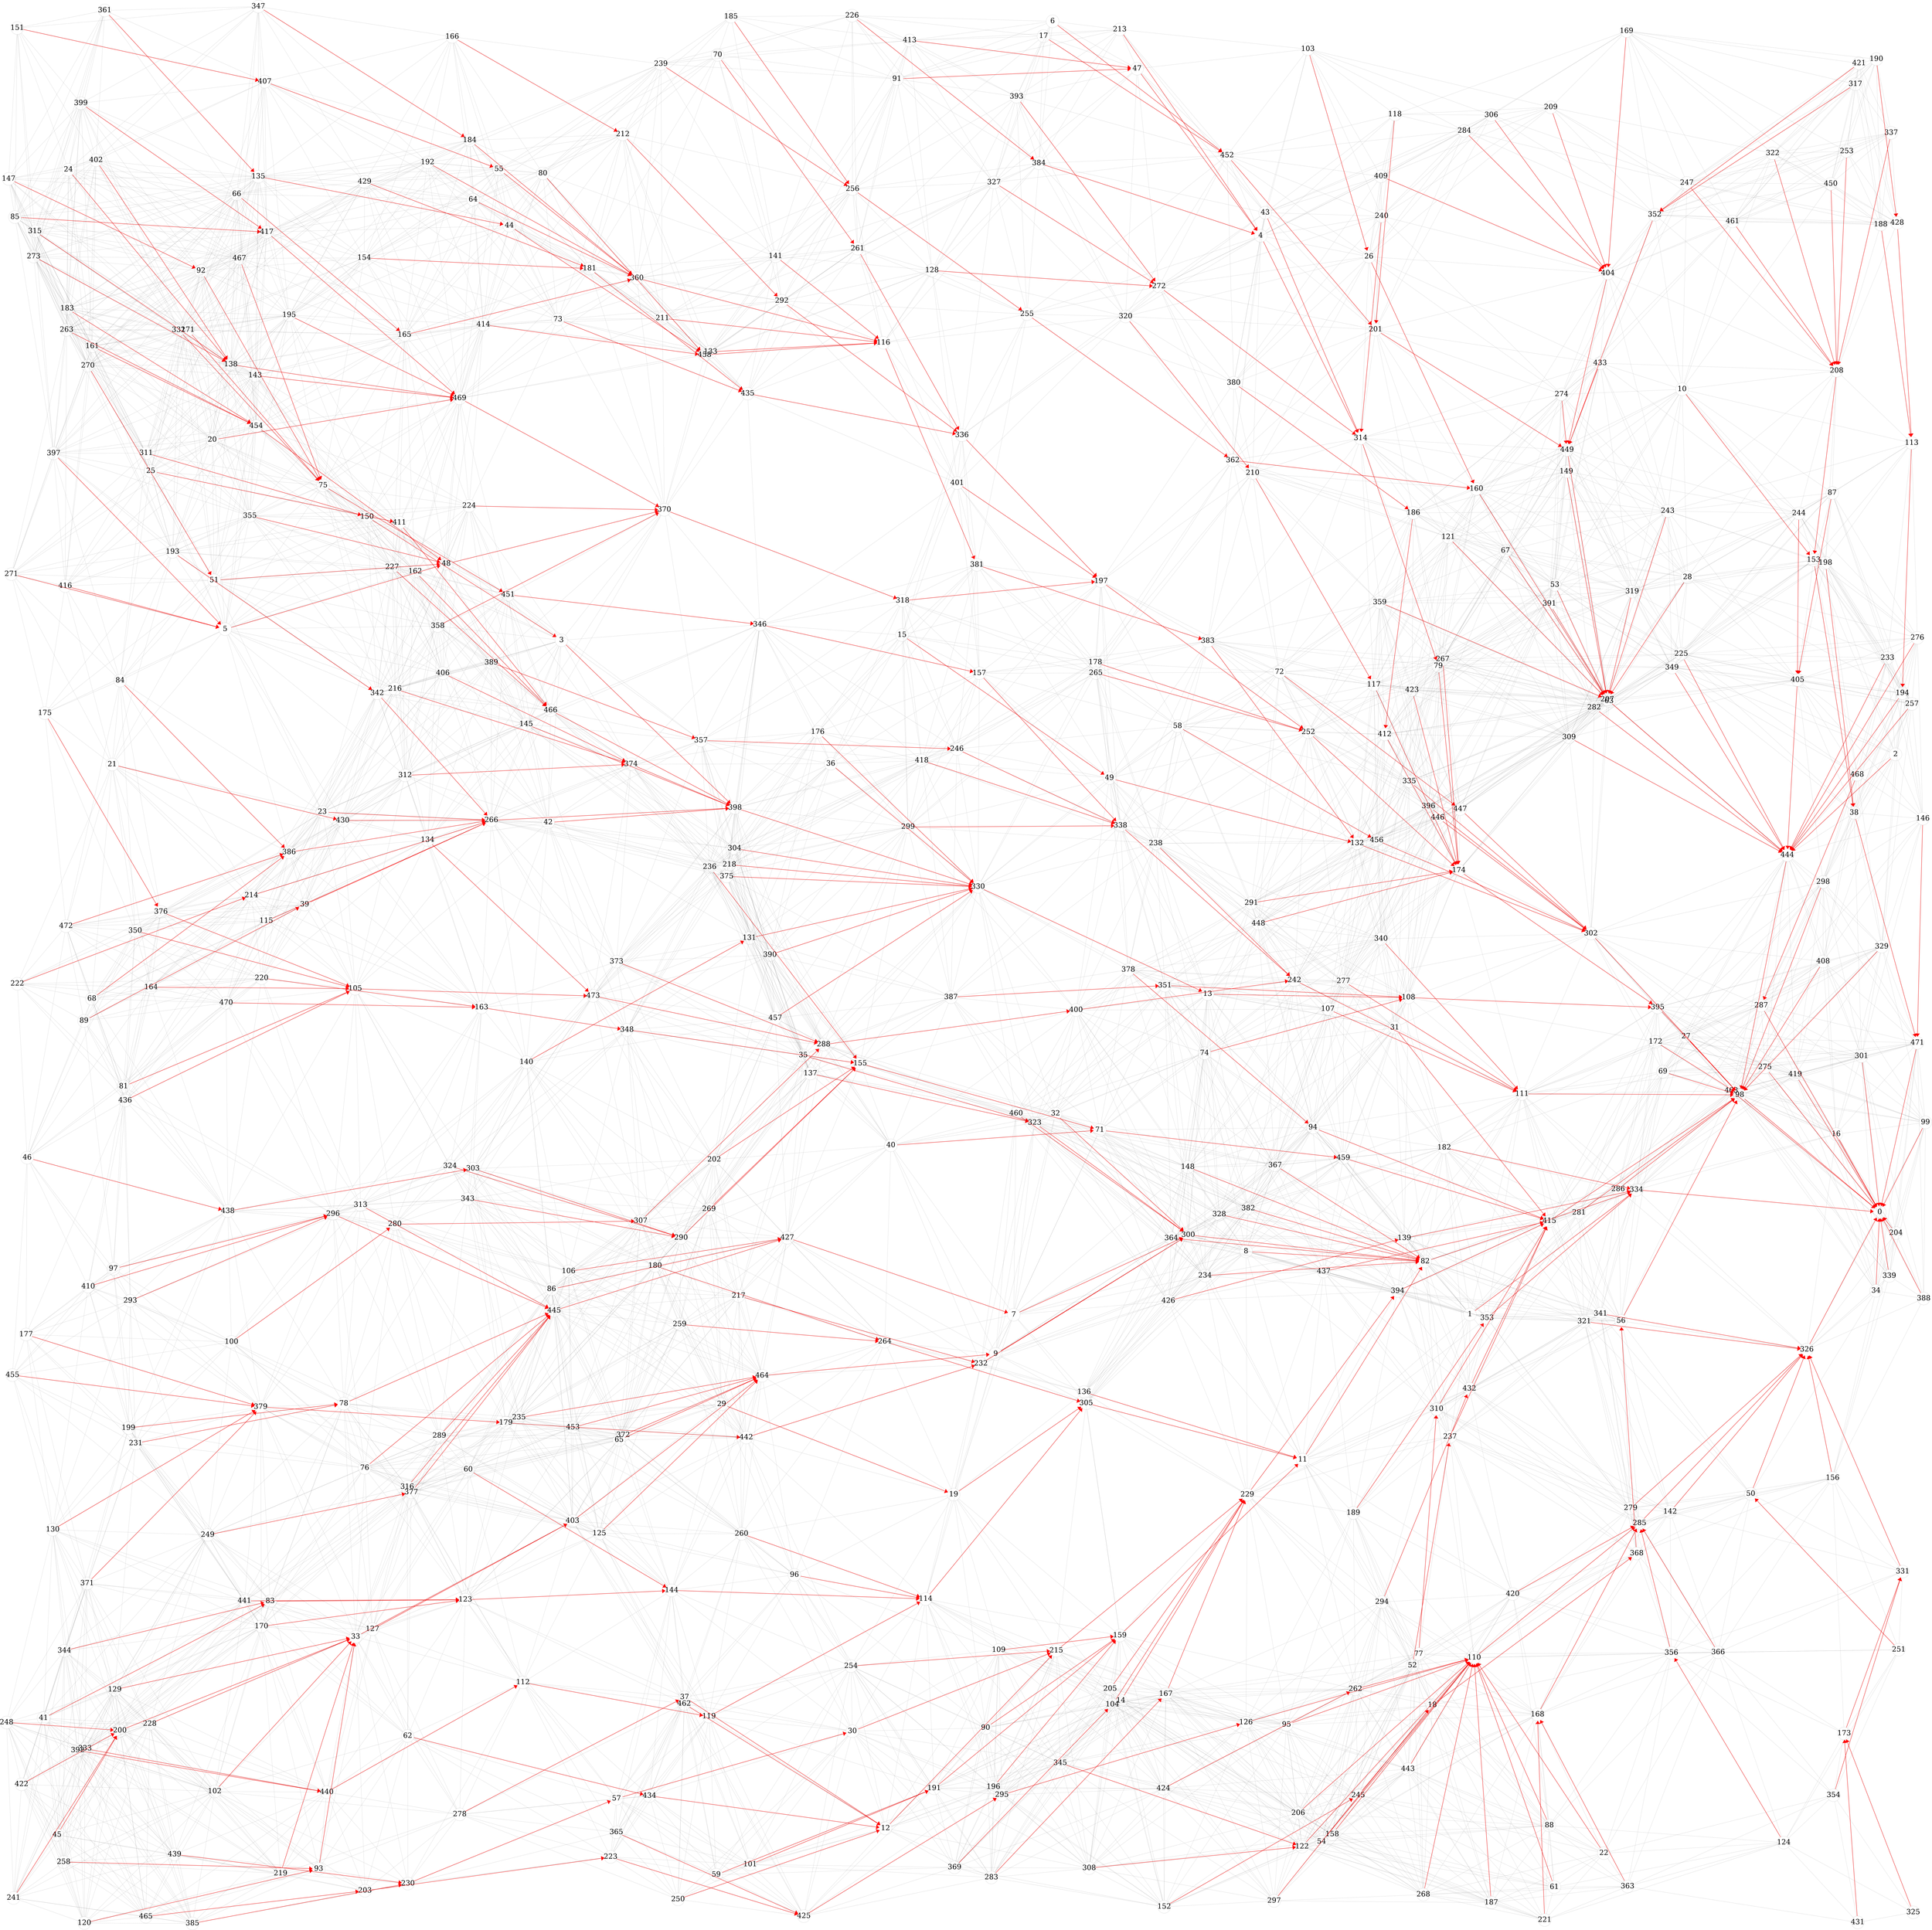 digraph G{
size="100,100"
layout=neato;
node[fontsize = 200,fixedsize = true,width = 5.0, height = 5.0];
0 [pos="731.4545048178986,279.37743864206556!"];
1 [pos="571.6918356894354,239.51220406872469!"];
2 [pos="737.6006463774743,457.9551103150149!"];
3 [pos="217.54929164341954,502.4447906530003!"];
4 [pos="490.1184900563092,660.2253986183151!"];
5 [pos="86.44961147161892,506.78998687472586!"];
6 [pos="408.9996562237662,743.8868336640954!"];
7 [pos="393.87277182932553,239.3750660625736!"];
8 [pos="484.4095818626358,264.0874925631698!"];
9 [pos="386.8307086253142,224.07655371454464!"];
10 [pos="654.4029243027536,600.3562195958863!"];
11 [pos="506.49220475443207,182.8516345294283!"];
12 [pos="343.87919946184695,39.0382496241786!"];
13 [pos="469.4449200516964,364.47366889891566!"];
14 [pos="435.6145509890066,88.84559605612496!"];
15 [pos="350.31980369829137,504.49604211733595!"];
16 [pos="714.4695290281043,309.8188740078304!"];
17 [pos="405.4862103538686,738.1223808690386!"];
18 [pos="557.0731070357269,87.11962943348989!"];
19 [pos="370.44526062355743,169.25306854198087!"];
20 [pos="81.42267616851836,580.633406946204!"];
21 [pos="42.40689219063387,454.00730303785383!"];
22 [pos="623.915512295879,29.361198258558208!"];
23 [pos="124.33089662102309,435.4868803456234!"];
24 [pos="25.340887076436946,686.0130953799534!"];
25 [pos="57.44429669462953,568.4519065990122!"];
26 [pos="532.3132453085459,652.0904021703831!"];
27 [pos="655.917919486685,347.92065707062005!"];
28 [pos="656.5155171123688,527.0536379628531!"];
29 [pos="279.99198318074446,204.48501907922423!"];
30 [pos="330.9479883482508,76.92129433387!"];
31 [pos="542.3856394760045,351.3496788508552!"];
32 [pos="410.14131077753007,317.8301606010334!"];
33 [pos="137.30778203387493,113.7578423098374!"];
34 [pos="729.9941059015927,248.71110709903252!"];
35 [pos="311.80634644068664,340.5573413681746!"];
36 [pos="322.53368860192523,454.2943294991643!"];
37 [pos="265.55084452445703,90.19139860861675!"];
38 [pos="721.4749214705489,435.1566429043383!"];
39 [pos="117.43759322237437,399.363835135782!"];
40 [pos="345.96594577600746,305.45860480097565!"];
41 [pos="15.639786687217272,82.0339703046736!"];
42 [pos="212.36018507886055,431.3924158133548!"];
43 [pos="491.89425882038876,669.2373182714917!"];
44 [pos="197.24365012854594,664.1720595601782!"];
45 [pos="20.92425188583849,36.50825699564661!"];
46 [pos="9.271657265304018,300.6453330335511!"];
47 [pos="441.94263353416403,725.3970012104786!"];
48 [pos="172.63346279206542,532.2926162549157!"];
49 [pos="431.1619847869168,448.72794419259725!"];
50 [pos="681.1643751662621,169.50073091181898!"];
51 [pos="82.15853638170778,525.8381010429329!"];
52 [pos="549.2633618220339,102.56036586303755!"];
53 [pos="604.7936128433919,524.0634245055293!"];
54 [pos="513.8503979488845,33.83402390170065!"];
55 [pos="193.1918578689897,686.2082124487775!"];
56 [pos="630.6118106234865,236.9764920231306!"];
57 [pos="239.00741241269637,50.63621415073594!"];
58 [pos="457.7324351471231,468.96323361965824!"];
59 [pos="277.8795328236554,20.964767930147787!"];
60 [pos="181.20271175287377,178.9927502833078!"];
61 [pos="604.5861382631615,16.121878576047493!"];
62 [pos="157.61454072947703,75.07651678698707!"];
63 [pos="625.9492301971948,478.7433298915292!"];
64 [pos="183.1235817780496,674.3160752541097!"];
65 [pos="240.02807624728138,190.5411720353098!"];
66 [pos="90.95698029015378,676.4898865315458!"];
67 [pos="585.5560160060548,537.3664487355468!"];
68 [pos="34.48389393496029,362.63282422061843!"];
69 [pos="646.9347611111765,334.2189199234582!"];
70 [pos="278.4425268356433,730.7894078960342!"];
71 [pos="427.393924275897,311.42254453959185!"];
72 [pos="497.43109690711043,490.0576491252975!"];
73 [pos="216.1571448271835,627.5905107536458!"];
74 [pos="468.2213093222175,341.41278821815393!"];
75 [pos="124.6249100889669,562.8449096970838!"];
76 [pos="140.84122852669103,179.61157811981684!"];
77 [pos="551.692763589686,107.03562158269425!"];
78 [pos="132.70148618015764,204.72502879693062!"];
79 [pos="559.3672592971659,492.4200162797155!"];
80 [pos="210.30126950764026,684.5337677435118!"];
81 [pos="46.82589561472539,328.41873642987366!"];
82 [pos="554.252828864674,260.1426394153716!"];
83 [pos="103.9855657849878,127.65535402699668!"];
84 [pos="45.50087685319537,486.7320266047295!"];
85 [pos="4.502984074668371,667.5164558869577!"];
86 [pos="213.69051560899914,249.3614565254141!"];
87 [pos="712.9245128950369,559.9358989004112!"];
88 [pos="602.6499659080174,40.17640957258381!"];
89 [pos="31.43538995163142,354.0108724798517!"];
90 [pos="382.90621483168144,78.24237108759866!"];
91 [pos="348.3288101815155,721.399499575792!"];
92 [pos="77.0401103856379,646.5408436569871!"];
93 [pos="122.92186648758349,23.229082622898524!"];
94 [pos="510.5137192580133,312.40986717303355!"];
95 [pos="500.19117006446453,79.46037680613344!"];
96 [pos="308.3662461051162,137.89730251396185!"];
97 [pos="42.88271384405412,257.3083164797757!"];
98 [pos="676.8762493231692,325.118085239375!"];
99 [pos="749.2707481933058,314.41072686786504!"];
100 [pos="88.92635160707779,228.76729517635985!"];
101 [pos="291.0980112373026,24.966348652797453!"];
102 [pos="82.38278191188947,53.43889209322947!"];
103 [pos="508.5241276702093,733.0299872386112!"];
104 [pos="432.3161334127601,87.33539270060264!"];
105 [pos="137.1419578050368,366.557011878598!"];
106 [pos="220.34030507280326,256.3270011388943!"];
107 [pos="516.2910977158368,358.6314483830109!"];
108 [pos="547.735802363015,363.1293180483487!"];
109 [pos="388.00557977215163,108.5904487123345!"];
110 [pos="573.3494385812583,105.61631758939313!"];
111 [pos="591.9773572194035,325.4760212517168!"];
112 [pos="202.52625378560168,95.97154082318119!"];
113 [pos="743.8999748699601,579.3976607454183!"];
114 [pos="359.5305500941044,128.5027925209479!"];
115 [pos="102.47634346418886,392.98265996827894!"];
116 [pos="343.0518664502346,618.5068071863209!"];
117 [pos="534.2322901091,485.1193088512328!"];
118 [pos="542.4674323786221,707.5678989795518!"];
119 [pos="275.07238911360116,82.66529960045052!"];
120 [pos="31.54694807501271,2.1104292248131094!"];
121 [pos="563.2466765037473,542.6981619537197!"];
122 [pos="506.2359004643984,31.89791902588379!"];
123 [pos="180.06745804034503,128.22581407855668!"];
124 [pos="694.0432043938216,33.48207143264226!"];
125 [pos="232.32217656609538,154.0551198736161!"];
126 [pos="484.3843350847919,80.35332815322815!"];
127 [pos="143.8734563301836,116.73293797649609!"];
128 [pos="361.99525396040076,646.7295735935161!"];
129 [pos="43.42012903279596,93.12831391799392!"];
130 [pos="19.233525668854863,155.54327038689826!"];
131 [pos="290.81249756536243,386.31658457485395!"];
132 [pos="527.7215042313769,423.2475421378374!"];
133 [pos="275.6728845921895,614.9551045971139!"];
134 [pos="165.3628783658999,424.5595278464724!"];
135 [pos="99.3672807693134,683.3073977509249!"];
136 [pos="421.2774502195033,209.1955677749253!"];
137 [pos="314.60627737563647,333.4766086567599!"];
138 [pos="88.6501579617127,610.0249724914062!"];
139 [pos="546.1236416053841,269.2511433411211!"];
140 [pos="203.87883978192136,337.88049413655466!"];
141 [pos="300.9878974388731,652.2444127599376!"];
142 [pos="649.7321253291757,162.51093177100574!"];
143 [pos="98.14763078895383,605.7277272291466!"];
144 [pos="260.4913924430115,131.84756729319872!"];
145 [pos="203.79342459483152,469.70926805623145!"];
146 [pos="748.2530213428199,432.878338552682!"];
147 [pos="2.039141190132904,682.4043955139933!"];
148 [pos="461.7049237359342,296.9851982154929!"];
149 [pos="609.2831973463644,568.2712720984462!"];
150 [pos="141.76827566387894,550.5971696926322!"];
151 [pos="5.40447670195296,741.2529543025586!"];
152 [pos="452.50842226404313,8.447883057596778!"];
153 [pos="705.6812269888943,533.7714496914732!"];
154 [pos="140.67050867200507,651.5990603866734!"];
155 [pos="333.98981170808605,337.3605365412639!"];
156 [pos="713.0838141196289,175.7020859781331!"];
157 [pos="380.4487691641389,489.6042223691994!"];
158 [pos="518.0051211311905,36.71769366027814!"];
159 [pos="435.2179062853221,114.26371431592456!"];
160 [pos="574.2350792078159,561.499769073768!"];
161 [pos="34.644679698737136,617.130627792981!"];
162 [pos="160.54250075050507,529.2715559749579!"];
163 [pos="186.37024390432566,359.23569078786295!"];
164 [pos="57.57044852513932,367.0841226840142!"];
165 [pos="156.36478435557314,621.5717173002095!"];
166 [pos="174.97421287035476,737.8438985912685!"];
167 [pos="453.15666060332126,91.45601815558146!"];
168 [pos="598.0543972320404,83.43245445115998!"];
169 [pos="632.7524390402035,740.0622108259757!"];
170 [pos="100.60031060564478,117.81451242938923!"];
171 [pos="71.91478327248716,623.4928607946949!"];
172 [pos="644.0468775841015,345.840494233327!"];
173 [pos="717.5723815676694,76.04369772797162!"];
174 [pos="567.3747796366204,412.69809460026175!"];
175 [pos="16.181418666866982,474.02719967402135!"];
176 [pos="317.4469927116427,466.6533358875238!"];
177 [pos="8.840135351130762,231.67730068750856!"];
178 [pos="425.67653796347463,493.8436634739808!"];
179 [pos="195.8780599113214,197.2489022056262!"];
180 [pos="254.05808033798638,258.4472450810231!"];
181 [pos="228.49920581599076,647.4554767843375!"];
182 [pos="561.6731678656262,304.54997368442287!"];
183 [pos="24.852735934361327,631.8541262698808!"];
184 [pos="181.79173711420654,697.467313866705!"];
185 [pos="283.6381231473351,745.6925879334422!"];
186 [pos="549.644314231371,552.1515835145462!"];
187 [pos="580.0203538305792,10.07389875429901!"];
188 [pos="731.827557082925,664.6253979343044!"];
189 [pos="526.2396336416451,162.0738756659417!"];
190 [pos="730.1322114835197,729.130017559222!"];
191 [pos="362.84372047297114,54.66352174908065!"];
192 [pos="165.34618759213362,688.8633675646253!"];
193 [pos="65.95416591377118,536.9426344924029!"];
194 [pos="740.2864576685945,481.8049620947368!"];
195 [pos="111.39751072151013,629.2824846879998!"];
196 [pos="385.95254881476745,55.18596850027321!"];
197 [pos="427.88972335586544,525.505325001472!"];
198 [pos="710.2700676641664,532.6602322124069!"];
199 [pos="48.75726237849087,195.1945188137596!"];
200 [pos="45.40666932074699,77.16830699616276!"];
201 [pos="534.9105693804865,623.6340577163201!"];
202 [pos="277.0942202324874,299.8587943569963!"];
203 [pos="140.95562612145784,14.717567251353064!"];
204 [pos="737.7790565003771,271.24240613760844!"];
205 [pos="431.4366724427057,93.44641796716877!"];
206 [pos="504.7488035181575,45.00206947776203!"];
207 [pos="625.2481126143648,479.3533350082301!"];
208 [pos="714.6480822255004,607.5677191667393!"];
209 [pos="603.2361823785242,710.3421466214191!"];
210 [pos="486.9957769745658,567.6878283724972!"];
211 [pos="256.9304141535207,628.0260748381659!"];
212 [pos="241.45635283870706,699.7900971964661!"];
213 [pos="435.20320121500885,740.6764513519107!"];
214 [pos="96.69282870851895,402.92147416136464!"];
215 [pos="410.4495933403886,108.3602676996947!"];
216 [pos="152.6433371033904,483.4940691130648!"];
217 [pos="286.61294676345824,246.74954710386646!"];
218 [pos="283.0142959363791,414.93538668669856!"];
219 [pos="108.05124407747097,21.427026972002633!"];
220 [pos="100.67141678269104,370.65302604150475!"];
221 [pos="600.846499507845,3.29225073246639!"];
222 [pos="5.436687842737042,368.471129363498!"];
223 [pos="236.70491179141126,27.888723109017242!"];
224 [pos="181.56256083695612,554.8820061244603!"];
225 [pos="654.0773149188785,497.1271558284497!"];
226 [pos="330.8558288263615,746.079031226664!"];
227 [pos="151.54982788812646,530.9716746583928!"];
228 [pos="57.062815847435,79.79776698403582!"];
229 [pos="484.91183140431997,169.18516241226496!"];
230 [pos="157.70293348477463,17.48993911177113!"];
231 [pos="51.603295635520794,189.196508496901!"];
232 [pos="381.05185277138617,220.29089190856183!"];
233 [pos="734.4761157446687,495.5571613230059!"];
234 [pos="468.42681572406286,254.61377006206445!"];
235 [pos="200.97372101130256,199.29590668641478!"];
236 [pos="275.31452235509215,414.01452213859!"];
237 [pos="563.9409265162722,191.76024006336704!"];
238 [pos="449.2093142399205,423.21965331054133!"];
239 [pos="256.32073188223103,727.2493595657968!"];
240 [pos="537.2919554705354,667.8944668823785!"];
241 [pos="3.97732175284754,11.898416680465123!"];
242 [pos="503.28125410317926,369.8521969349059!"];
243 [pos="648.8043287608944,552.8648157088815!"];
244 [pos="699.9291551142977,551.9653896057717!"];
245 [pos="528.1349622421144,51.8975422526001!"];
246 [pos="371.70596522853225,460.03869647393003!"];
247 [pos="656.265404335572,680.836563379155!"];
248 [pos="1.2363313497268102,80.33770488011935!"];
249 [pos="79.63538758278274,153.49380300444878!"];
250 [pos="262.9976718717684,11.34192677378612!"];
251 [pos="738.879759421153,108.709440864932!"];
252 [pos="508.6811550362874,466.59990109694616!"];
253 [pos="718.5722990519515,693.1558258365693!"];
254 [pos="330.44202539132226,102.31317230275461!"];
255 [pos="399.02782400414856,629.6787606170531!"];
256 [pos="331.02917603920446,678.4609289209524!"];
257 [pos="744.0112884582916,477.61990211074277!"];
258 [pos="23.48561944494232,25.900232197775487!"];
259 [pos="263.62228367292965,235.6557260605813!"];
260 [pos="287.74947559254167,153.9375551919258!"];
261 [pos="332.98087380506774,655.2181155475453!"];
262 [pos="527.0621342489565,93.3650720450529!"];
263 [pos="24.63569158371498,623.5281003941975!"];
264 [pos="343.6029382072102,228.8909812830839!"];
265 [pos="425.84733122979134,489.6788611380009!"];
266 [pos="190.22195465887475,432.2658195426336!"];
267 [pos="561.0704953587914,495.04565479167655!"];
268 [pos="553.5300507469221,13.217787676554238!"];
269 [pos="275.0653013912065,280.57977003106345!"];
270 [pos="32.932534307131306,609.557681052266!"];
271 [pos="3.1133523138805463,528.2603397210132!"];
272 [pos="450.45567553087386,640.4997216929942!"];
273 [pos="11.796508896142367,652.1323652486464!"];
274 [pos="607.416859058833,598.3677723490393!"];
275 [pos="686.7161903508145,335.95054474545503!"];
276 [pos="746.1278783121721,503.4169151615456!"];
277 [pos="522.3886120524797,369.478502305499!"];
278 [pos="177.8968629261577,44.49809971204694!"];
279 [pos="634.3460276108144,163.959362582331!"];
280 [pos="152.60795065433908,274.72960217273453!"];
281 [pos="614.2066277115425,279.1779028218424!"];
282 [pos="620.1094123352347,476.21180201121865!"];
283 [pos="385.1458573502829,19.876552472123414!"];
284 [pos="569.5289031326499,701.1323928466433!"];
285 [pos="637.8087529084207,158.06676256290115!"];
286 [pos="629.4615945395068,288.3570631595643!"];
287 [pos="685.248672601693,359.9936883626474!"];
288 [pos="319.7395632947026,344.78652529889894!"];
289 [pos="169.9591901136605,192.16707168143566!"];
290 [pos="264.19293166134224,269.3835429530065!"];
291 [pos="486.48694266941743,399.9624048902625!"];
292 [pos="303.45145981207236,634.8341908523548!"];
293 [pos="49.46973633754057,244.82614244702825!"];
294 [pos="537.4112952714432,127.30587536543314!"];
295 [pos="389.23959925927767,52.08531048201576!"];
296 [pos="128.50578880757703,278.6998349990101!"];
297 [pos="495.3627820159187,10.766278398806062!"];
298 [pos="709.3700368170463,408.1691102608231!"];
299 [pos="352.6587828243649,429.66925145528637!"];
300 [pos="461.87747056400815,270.48338411416836!"];
301 [pos="724.3474408033184,340.2241304967725!"];
302 [pos="618.8534049690397,388.0705190675609!"];
303 [pos="183.01865838300847,296.37065848895907!"];
304 [pos="285.03357583504686,421.24945664912934!"];
305 [pos="422.1013388555957,204.85943392720668!"];
306 [pos="580.0373014003515,707.2928247786637!"];
307 [pos="248.428165823897,275.96269845824486!"];
308 [pos="423.2633590695729,23.517983778925444!"];
309 [pos="610.3501591195313,464.6129114185262!"];
310 [pos="558.6928428091497,202.6030477176828!"];
311 [pos="55.650265411323865,575.4537674294354!"];
312 [pos="156.59708277518385,449.76030381933333!"];
313 [pos="139.23697188543198,282.1929193764294!"];
314 [pos="529.0996633525639,581.2721783082609!"];
315 [pos="12.269616148722767,661.9871651533546!"];
316 [pos="157.4305853474238,172.20582570148207!"];
317 [pos="721.9738326876338,719.3704829963251!"];
318 [pos="350.5362409026002,517.8700079854918!"];
319 [pos="634.9509739046274,521.4516153763077!"];
320 [pos="437.4732180374403,628.7638119686706!"];
321 [pos="616.2675391106051,236.76271575702464!"];
322 [pos="689.7145109781495,692.389876864294!"];
323 [pos="402.03044253696254,314.23219849845634!"];
324 [pos="174.1358631033435,297.36481220223584!"];
325 [pos="744.5119102388951,6.283839182675694!"];
326 [pos="703.0258003076669,225.75820015681236!"];
327 [pos="386.18184815599477,681.0316347072546!"];
328 [pos="473.9766644059225,278.5267499638568!"];
329 [pos="732.238843524433,382.94383739245967!"];
330 [pos="379.9654276954542,406.2831687382541!"];
331 [pos="740.4003194704293,139.1912214829105!"];
332 [pos="68.32118808192811,623.4501438697154!"];
333 [pos="31.819970779682627,70.17441494780458!"];
334 [pos="636.6029762064439,288.0975808480772!"];
335 [pos="548.0454058242713,447.4415368295061!"];
336 [pos="373.67471719873714,582.4470914922251!"];
337 [pos="735.9116542205435,700.361716959283!"];
338 [pos="435.4656905131923,430.15034002432253!"];
339 [pos="735.1856985222969,254.51225124428825!"];
340 [pos="537.0433812598019,386.00894932751993!"];
341 [pos="622.6349598656324,239.76573142004244!"];
342 [pos="145.70177431462633,481.801302449172!"];
343 [pos="180.98740439839224,284.53105360799026!"];
344 [pos="23.7816959421851,108.3171531225435!"];
345 [pos="411.9832542209332,64.50598360219561!"];
346 [pos="294.8913601825714,508.57432731584316!"];
347 [pos="99.38880928493118,749.640983717277!"];
348 [pos="243.08344304093552,350.50196092567546!"];
349 [pos="650.4492124307077,491.79315749830914!"];
350 [pos="51.37167528851097,389.12296193780867!"];
351 [pos="452.8031082771267,367.76622693359394!"];
352 [pos="643.7331698410279,668.4539040187962!"];
353 [pos="578.3637776528807,238.08638266693336!"];
354 [pos="713.4441586027973,51.96364315012841!"];
355 [pos="96.09143427975272,550.9559151266062!"];
356 [pos="650.2355340521997,107.49240958240635!"];
357 [pos="271.9390218899197,463.355905283345!"];
358 [pos="169.33034917934424,508.0310981809757!"];
359 [pos="536.5485114387537,517.2355479396084!"];
360 [pos="246.93968970837682,643.6964864224774!"];
361 [pos="39.50716304871574,748.1307755836702!"];
362 [pos="479.2439490780874,572.6104074479892!"];
363 [pos="633.1432399196495,16.395796484574372!"];
364 [pos="455.2756887099269,269.2021108366457!"];
365 [pos="238.94804050041847,37.51122021214068!"];
366 [pos="668.4460425883714,107.7007980250779!"];
367 [pos="495.7559624950654,297.6484990719675!"];
368 [pos="636.7204566262341,146.27087426023772!"];
369 [pos="370.7969183461852,23.825504885651245!"];
370 [pos="257.65094794870896,553.3655128876637!"];
371 [pos="32.655015563872794,134.57916963608082!"];
372 [pos="241.61017773844972,192.434792402703!"];
373 [pos="239.0252818756021,377.11078265937056!"];
374 [pos="244.64955470355747,454.1225396972836!"];
375 [pos="281.9546559283344,410.3262140285728!"];
376 [pos="61.41647471391423,396.5217536959123!"];
377 [pos="158.98636790122285,170.09780585073455!"];
378 [pos="438.5176284804932,373.9311197908874!"];
379 [pos="100.29632333916025,203.4160910219368!"];
380 [pos="479.6035699320348,602.86649000109!"];
381 [pos="379.5178541747566,531.8791589557036!"];
382 [pos="485.27605367507255,280.8282120507865!"];
383 [pos="469.4957939335111,502.1843058591217!"];
384 [pos="403.68345063731374,688.511575335515!"];
385 [pos="73.69382296002644,1.940460343581557!"];
386 [pos="111.37032260076154,419.77024023987985!"];
387 [pos="369.3980672292142,363.21209345187344!"];
388 [pos="748.5864652205348,245.70327409847158!"];
389 [pos="190.21830662158635,493.73464268705135!"];
390 [pos="298.8364483448358,379.7342593625644!"];
391 [pos="602.682390925967,516.7079246927318!"];
392 [pos="28.964389567607608,69.4868283766141!"];
393 [pos="394.95227884702194,714.4785978635948!"];
394 [pos="543.5204143098898,248.63353994776273!"];
395 [pos="644.859595864987,359.26434677170005!"];
396 [pos="555.543016385404,437.70602257203325!"];
397 [pos="19.56676257762871,575.3521230589528!"];
398 [pos="285.2184885561158,437.10213608550595!"];
399 [pos="30.203759830337408,711.9189612743272!"];
400 [pos="418.14190435317965,358.2114417071905!"];
401 [pos="371.8138120947159,563.7787611452466!"];
402 [pos="36.10536504973483,689.7032628875071!"];
403 [pos="221.86062400048198,158.9499559573219!"];
404 [pos="625.4779209137547,645.5824907553604!"];
405 [pos="699.4077106480427,486.96823178318675!"];
406 [pos="171.3176219828652,489.61588715303236!"];
407 [pos="101.87474161775026,720.3354577770773!"];
408 [pos="709.3701876133696,377.16744047649075!"];
409 [pos="537.0087613344667,683.4001301400258!"];
410 [pos="33.059353099441466,250.3545077847637!"];
411 [pos="154.377721216976,548.3064692787785!"];
412 [pos="538.4633467890995,465.74655034331425!"];
413 [pos="353.3014258800904,736.4286287882289!"];
414 [pos="187.09743425278936,625.5768147206692!"];
415 [pos="602.6795719206693,275.92324265469574!"];
416 [pos="24.086607638485162,523.6227184394905!"];
417 [pos="102.65949637043512,661.6878429127112!"];
418 [pos="358.01353258656474,455.5335044346417!"];
419 [pos="698.5055522575313,333.1045350670125!"];
420 [pos="588.3653954753602,130.44450216100174!"];
421 [pos="723.390104873346,727.4774882208425!"];
422 [pos="7.079834414279534,56.2155386810162!"];
423 [pos="549.1204685443827,483.0396610110826!"];
424 [pos="452.2031683773076,54.566065773353486!"];
425 [pos="312.0489263109695,4.808631381456041!"];
426 [pos="454.1261188671188,244.7531301236617!"];
427 [pos="305.5828075245087,269.4128356058845!"];
428 [pos="738.2502864960148,665.2487813091599!"];
429 [pos="140.81877626891932,681.2891791508663!"];
430 [pos="132.2649019281761,432.12111008805283!"];
431 [pos="722.8708337043626,2.3696184167927568!"];
432 [pos="571.4774032410572,210.50932384337193!"];
433 [pos="622.4436741142669,610.5286210274255!"];
434 [pos="251.8421158726839,51.705761151784685!"];
435 [pos="290.1227846245325,598.6551360993054!"];
436 [pos="47.47023566870362,322.91864676666717!"];
437 [pos="514.7107463364721,256.24213539126634!"];
438 [pos="87.48046782752478,279.7872836615538!"];
439 [pos="66.73332244659343,28.853675539364687!"];
440 [pos="126.06321122594774,53.15681779264417!"];
441 [pos="93.97193431211409,127.73321075495537!"];
442 [pos="289.58260160553795,191.4930738869708!"];
443 [pos="547.5486936040692,62.15951018077778!"];
444 [pos="695.4290214073613,418.6282186659855!"];
445 [pos="214.69787581960475,240.93493119725485!"];
446 [pos="559.161301522809,433.2760778941292!"];
447 [pos="567.9023469798367,436.6084338687339!"];
448 [pos="489.24121625916837,391.941849026008!"];
449 [pos="609.5560418513884,576.6892955351973!"];
450 [pos="712.3639126458768,680.4732367991696!"];
451 [pos="196.73362440832864,520.1998481361164!"];
452 [pos="477.02722232806656,691.5615335533422!"];
453 [pos="222.00541423077706,195.4444678495772!"];
454 [pos="98.55811000627152,585.9984718866326!"];
455 [pos="3.5314360149918125,215.8390504876031!"];
456 [pos="535.3288229942956,424.43046551771164!"];
457 [pos="300.8997464653803,355.0495244968039!"];
458 [pos="273.34635327944653,613.7251079061947!"];
459 [pos="522.3452268549087,300.52940755812875!"];
460 [pos="394.7872211535124,317.8750255529384!"];
461 [pos="674.091676580469,665.8264219962217!"];
462 [pos="265.37605329474445,87.612266851614!"];
463 [pos="673.6053205890388,326.7440104092831!"];
464 [pos="295.77009757864596,215.59241494791996!"];
465 [pos="55.53005287655372,4.598890624227997!"];
466 [pos="213.31268070268456,475.12985672664115!"];
467 [pos="91.99505283076142,651.4067137696993!"];
468 [pos="722.6577011072616,450.0269025813177!"];
469 [pos="177.8422216765221,596.8578942852621!"];
470 [pos="86.84311697505268,361.03718492797833!"];
471 [pos="746.1165284440787,345.4119720811372!"];
472 [pos="24.40514370438257,390.93923037663694!"];
473 [pos="229.89395651893375,363.7434229582867!"];
0 -> 98 [dir = none];
0 -> 463 [dir = none];
0 -> 275 [dir = none];
0 -> 326 [dir = none];
0 -> 339 [dir = none];
0 -> 334 [dir = none];
0 -> 471 [dir = none];
0 -> 204 [dir = none];
0 -> 34 [dir = none];
0 -> 419 [dir = none];
0 -> 301 [dir = none];
0 -> 99 [dir = none];
0 -> 388 [dir = none];
0 -> 287 [dir = none];
0 -> 16 [dir = none];
1 -> 394 [dir = none];
1 -> 189 [dir = none];
1 -> 321 [dir = none];
1 -> 11 [dir = none];
1 -> 334 [dir = none];
1 -> 367 [dir = none];
1 -> 382 [dir = none];
1 -> 182 [dir = none];
1 -> 8 [dir = none];
1 -> 432 [dir = none];
1 -> 82 [dir = none];
1 -> 459 [dir = none];
1 -> 310 [dir = none];
1 -> 415 [dir = none];
1 -> 353 [dir = none];
1 -> 279 [dir = none];
1 -> 281 [dir = none];
1 -> 139 [dir = none];
1 -> 111 [dir = none];
1 -> 341 [dir = none];
1 -> 286 [dir = none];
1 -> 56 [dir = none];
1 -> 237 [dir = none];
1 -> 94 [dir = none];
1 -> 437 [dir = none];
2 -> 153 [dir = none];
2 -> 444 [dir = none];
2 -> 408 [dir = none];
2 -> 298 [dir = none];
2 -> 468 [dir = none];
2 -> 405 [dir = none];
2 -> 276 [dir = none];
2 -> 225 [dir = none];
2 -> 146 [dir = none];
2 -> 198 [dir = none];
2 -> 257 [dir = none];
2 -> 329 [dir = none];
2 -> 349 [dir = none];
2 -> 194 [dir = none];
2 -> 38 [dir = none];
2 -> 233 [dir = none];
3 -> 398 [dir = none];
3 -> 374 [dir = none];
3 -> 150 [dir = none];
3 -> 266 [dir = none];
3 -> 466 [dir = none];
3 -> 370 [dir = none];
3 -> 227 [dir = none];
3 -> 346 [dir = none];
3 -> 48 [dir = none];
3 -> 389 [dir = none];
3 -> 162 [dir = none];
3 -> 224 [dir = none];
3 -> 357 [dir = none];
3 -> 42 [dir = none];
3 -> 145 [dir = none];
3 -> 411 [dir = none];
3 -> 312 [dir = none];
3 -> 406 [dir = none];
3 -> 451 [dir = none];
3 -> 358 [dir = none];
3 -> 134 [dir = none];
3 -> 216 [dir = none];
3 -> 342 [dir = none];
4 -> 284 [dir = none];
4 -> 409 [dir = none];
4 -> 26 [dir = none];
4 -> 320 [dir = none];
4 -> 43 [dir = none];
4 -> 452 [dir = none];
4 -> 47 [dir = none];
4 -> 380 [dir = none];
4 -> 240 [dir = none];
4 -> 272 [dir = none];
4 -> 210 [dir = none];
4 -> 103 [dir = none];
4 -> 118 [dir = none];
4 -> 314 [dir = none];
4 -> 201 [dir = none];
4 -> 362 [dir = none];
4 -> 213 [dir = none];
4 -> 255 [dir = none];
4 -> 384 [dir = none];
5 -> 416 [dir = none];
5 -> 75 [dir = none];
5 -> 175 [dir = none];
5 -> 25 [dir = none];
5 -> 84 [dir = none];
5 -> 193 [dir = none];
5 -> 355 [dir = none];
5 -> 397 [dir = none];
5 -> 271 [dir = none];
5 -> 406 [dir = none];
5 -> 21 [dir = none];
5 -> 342 [dir = none];
5 -> 150 [dir = none];
5 -> 430 [dir = none];
5 -> 143 [dir = none];
5 -> 51 [dir = none];
5 -> 454 [dir = none];
5 -> 227 [dir = none];
5 -> 386 [dir = none];
5 -> 48 [dir = none];
5 -> 162 [dir = none];
5 -> 411 [dir = none];
5 -> 23 [dir = none];
5 -> 312 [dir = none];
5 -> 311 [dir = none];
5 -> 216 [dir = none];
5 -> 358 [dir = none];
5 -> 20 [dir = none];
6 -> 17 [dir = none];
6 -> 226 [dir = none];
6 -> 91 [dir = none];
6 -> 452 [dir = none];
6 -> 213 [dir = none];
6 -> 47 [dir = none];
6 -> 384 [dir = none];
6 -> 413 [dir = none];
6 -> 393 [dir = none];
6 -> 327 [dir = none];
7 -> 426 [dir = none];
7 -> 305 [dir = none];
7 -> 19 [dir = none];
7 -> 40 [dir = none];
7 -> 427 [dir = none];
7 -> 300 [dir = none];
7 -> 460 [dir = none];
7 -> 234 [dir = none];
7 -> 364 [dir = none];
7 -> 328 [dir = none];
7 -> 323 [dir = none];
7 -> 32 [dir = none];
7 -> 148 [dir = none];
7 -> 136 [dir = none];
7 -> 9 [dir = none];
7 -> 232 [dir = none];
7 -> 264 [dir = none];
7 -> 8 [dir = none];
7 -> 71 [dir = none];
8 -> 394 [dir = none];
8 -> 107 [dir = none];
8 -> 11 [dir = none];
8 -> 300 [dir = none];
8 -> 364 [dir = none];
8 -> 229 [dir = none];
8 -> 148 [dir = none];
8 -> 323 [dir = none];
8 -> 136 [dir = none];
8 -> 367 [dir = none];
8 -> 382 [dir = none];
8 -> 182 [dir = none];
8 -> 82 [dir = none];
8 -> 459 [dir = none];
8 -> 310 [dir = none];
8 -> 426 [dir = none];
8 -> 305 [dir = none];
8 -> 353 [dir = none];
8 -> 74 [dir = none];
8 -> 139 [dir = none];
8 -> 234 [dir = none];
8 -> 328 [dir = none];
8 -> 32 [dir = none];
8 -> 94 [dir = none];
8 -> 437 [dir = none];
8 -> 71 [dir = none];
9 -> 426 [dir = none];
9 -> 114 [dir = none];
9 -> 19 [dir = none];
9 -> 305 [dir = none];
9 -> 464 [dir = none];
9 -> 40 [dir = none];
9 -> 427 [dir = none];
9 -> 300 [dir = none];
9 -> 460 [dir = none];
9 -> 234 [dir = none];
9 -> 364 [dir = none];
9 -> 323 [dir = none];
9 -> 32 [dir = none];
9 -> 136 [dir = none];
9 -> 232 [dir = none];
9 -> 264 [dir = none];
9 -> 71 [dir = none];
10 -> 404 [dir = none];
10 -> 153 [dir = none];
10 -> 67 [dir = none];
10 -> 149 [dir = none];
10 -> 449 [dir = none];
10 -> 391 [dir = none];
10 -> 352 [dir = none];
10 -> 87 [dir = none];
10 -> 274 [dir = none];
10 -> 244 [dir = none];
10 -> 433 [dir = none];
10 -> 247 [dir = none];
10 -> 243 [dir = none];
10 -> 28 [dir = none];
10 -> 450 [dir = none];
10 -> 208 [dir = none];
10 -> 461 [dir = none];
10 -> 113 [dir = none];
10 -> 322 [dir = none];
10 -> 160 [dir = none];
10 -> 198 [dir = none];
10 -> 53 [dir = none];
10 -> 319 [dir = none];
11 -> 82 [dir = none];
11 -> 310 [dir = none];
11 -> 426 [dir = none];
11 -> 394 [dir = none];
11 -> 77 [dir = none];
11 -> 189 [dir = none];
11 -> 353 [dir = none];
11 -> 305 [dir = none];
11 -> 159 [dir = none];
11 -> 300 [dir = none];
11 -> 262 [dir = none];
11 -> 139 [dir = none];
11 -> 234 [dir = none];
11 -> 229 [dir = none];
11 -> 52 [dir = none];
11 -> 136 [dir = none];
11 -> 420 [dir = none];
11 -> 294 [dir = none];
11 -> 237 [dir = none];
11 -> 437 [dir = none];
11 -> 432 [dir = none];
12 -> 37 [dir = none];
12 -> 101 [dir = none];
12 -> 308 [dir = none];
12 -> 90 [dir = none];
12 -> 114 [dir = none];
12 -> 191 [dir = none];
12 -> 283 [dir = none];
12 -> 254 [dir = none];
12 -> 462 [dir = none];
12 -> 119 [dir = none];
12 -> 425 [dir = none];
12 -> 345 [dir = none];
12 -> 434 [dir = none];
12 -> 250 [dir = none];
12 -> 369 [dir = none];
12 -> 30 [dir = none];
12 -> 59 [dir = none];
12 -> 196 [dir = none];
12 -> 109 [dir = none];
12 -> 215 [dir = none];
12 -> 295 [dir = none];
13 -> 242 [dir = none];
13 -> 31 [dir = none];
13 -> 107 [dir = none];
13 -> 338 [dir = none];
13 -> 300 [dir = none];
13 -> 238 [dir = none];
13 -> 364 [dir = none];
13 -> 148 [dir = none];
13 -> 323 [dir = none];
13 -> 400 [dir = none];
13 -> 108 [dir = none];
13 -> 330 [dir = none];
13 -> 367 [dir = none];
13 -> 382 [dir = none];
13 -> 456 [dir = none];
13 -> 448 [dir = none];
13 -> 459 [dir = none];
13 -> 74 [dir = none];
13 -> 340 [dir = none];
13 -> 460 [dir = none];
13 -> 132 [dir = none];
13 -> 291 [dir = none];
13 -> 328 [dir = none];
13 -> 49 [dir = none];
13 -> 32 [dir = none];
13 -> 277 [dir = none];
13 -> 351 [dir = none];
13 -> 378 [dir = none];
13 -> 94 [dir = none];
13 -> 71 [dir = none];
14 -> 167 [dir = none];
14 -> 308 [dir = none];
14 -> 114 [dir = none];
14 -> 90 [dir = none];
14 -> 191 [dir = none];
14 -> 152 [dir = none];
14 -> 159 [dir = none];
14 -> 104 [dir = none];
14 -> 262 [dir = none];
14 -> 345 [dir = none];
14 -> 229 [dir = none];
14 -> 245 [dir = none];
14 -> 295 [dir = none];
14 -> 297 [dir = none];
14 -> 122 [dir = none];
14 -> 95 [dir = none];
14 -> 283 [dir = none];
14 -> 424 [dir = none];
14 -> 206 [dir = none];
14 -> 205 [dir = none];
14 -> 158 [dir = none];
14 -> 126 [dir = none];
14 -> 369 [dir = none];
14 -> 196 [dir = none];
14 -> 109 [dir = none];
14 -> 54 [dir = none];
14 -> 215 [dir = none];
15 -> 398 [dir = none];
15 -> 157 [dir = none];
15 -> 336 [dir = none];
15 -> 36 [dir = none];
15 -> 381 [dir = none];
15 -> 346 [dir = none];
15 -> 176 [dir = none];
15 -> 246 [dir = none];
15 -> 318 [dir = none];
15 -> 357 [dir = none];
15 -> 49 [dir = none];
15 -> 418 [dir = none];
15 -> 178 [dir = none];
15 -> 299 [dir = none];
15 -> 265 [dir = none];
15 -> 401 [dir = none];
15 -> 197 [dir = none];
16 -> 395 [dir = none];
16 -> 408 [dir = none];
16 -> 34 [dir = none];
16 -> 204 [dir = none];
16 -> 298 [dir = none];
16 -> 419 [dir = none];
16 -> 172 [dir = none];
16 -> 98 [dir = none];
16 -> 463 [dir = none];
16 -> 27 [dir = none];
16 -> 275 [dir = none];
16 -> 326 [dir = none];
16 -> 286 [dir = none];
16 -> 339 [dir = none];
16 -> 334 [dir = none];
16 -> 471 [dir = none];
16 -> 69 [dir = none];
16 -> 329 [dir = none];
16 -> 301 [dir = none];
16 -> 99 [dir = none];
16 -> 388 [dir = none];
16 -> 287 [dir = none];
17 -> 226 [dir = none];
17 -> 91 [dir = none];
17 -> 452 [dir = none];
17 -> 256 [dir = none];
17 -> 213 [dir = none];
17 -> 47 [dir = none];
17 -> 384 [dir = none];
17 -> 413 [dir = none];
17 -> 393 [dir = none];
17 -> 327 [dir = none];
18 -> 268 [dir = none];
18 -> 77 [dir = none];
18 -> 110 [dir = none];
18 -> 189 [dir = none];
18 -> 297 [dir = none];
18 -> 22 [dir = none];
18 -> 122 [dir = none];
18 -> 95 [dir = none];
18 -> 61 [dir = none];
18 -> 88 [dir = none];
18 -> 262 [dir = none];
18 -> 168 [dir = none];
18 -> 206 [dir = none];
18 -> 52 [dir = none];
18 -> 158 [dir = none];
18 -> 368 [dir = none];
18 -> 126 [dir = none];
18 -> 356 [dir = none];
18 -> 443 [dir = none];
18 -> 420 [dir = none];
18 -> 221 [dir = none];
18 -> 54 [dir = none];
18 -> 294 [dir = none];
18 -> 187 [dir = none];
18 -> 245 [dir = none];
19 -> 90 [dir = none];
19 -> 114 [dir = none];
19 -> 305 [dir = none];
19 -> 260 [dir = none];
19 -> 254 [dir = none];
19 -> 464 [dir = none];
19 -> 29 [dir = none];
19 -> 159 [dir = none];
19 -> 205 [dir = none];
19 -> 136 [dir = none];
19 -> 232 [dir = none];
19 -> 264 [dir = none];
19 -> 109 [dir = none];
19 -> 215 [dir = none];
19 -> 442 [dir = none];
19 -> 96 [dir = none];
20 -> 416 [dir = none];
20 -> 75 [dir = none];
20 -> 273 [dir = none];
20 -> 138 [dir = none];
20 -> 25 [dir = none];
20 -> 161 [dir = none];
20 -> 66 [dir = none];
20 -> 417 [dir = none];
20 -> 154 [dir = none];
20 -> 92 [dir = none];
20 -> 183 [dir = none];
20 -> 355 [dir = none];
20 -> 193 [dir = none];
20 -> 397 [dir = none];
20 -> 171 [dir = none];
20 -> 271 [dir = none];
20 -> 263 [dir = none];
20 -> 150 [dir = none];
20 -> 143 [dir = none];
20 -> 165 [dir = none];
20 -> 195 [dir = none];
20 -> 51 [dir = none];
20 -> 454 [dir = none];
20 -> 227 [dir = none];
20 -> 469 [dir = none];
20 -> 467 [dir = none];
20 -> 162 [dir = none];
20 -> 411 [dir = none];
20 -> 311 [dir = none];
20 -> 332 [dir = none];
20 -> 270 [dir = none];
21 -> 416 [dir = none];
21 -> 430 [dir = none];
21 -> 350 [dir = none];
21 -> 51 [dir = none];
21 -> 222 [dir = none];
21 -> 175 [dir = none];
21 -> 386 [dir = none];
21 -> 472 [dir = none];
21 -> 84 [dir = none];
21 -> 193 [dir = none];
21 -> 376 [dir = none];
21 -> 39 [dir = none];
21 -> 214 [dir = none];
21 -> 115 [dir = none];
21 -> 23 [dir = none];
21 -> 164 [dir = none];
21 -> 271 [dir = none];
21 -> 68 [dir = none];
22 -> 268 [dir = none];
22 -> 110 [dir = none];
22 -> 124 [dir = none];
22 -> 354 [dir = none];
22 -> 61 [dir = none];
22 -> 88 [dir = none];
22 -> 168 [dir = none];
22 -> 356 [dir = none];
22 -> 443 [dir = none];
22 -> 221 [dir = none];
22 -> 363 [dir = none];
22 -> 366 [dir = none];
22 -> 187 [dir = none];
22 -> 245 [dir = none];
23 -> 266 [dir = none];
23 -> 84 [dir = none];
23 -> 220 [dir = none];
23 -> 376 [dir = none];
23 -> 406 [dir = none];
23 -> 342 [dir = none];
23 -> 470 [dir = none];
23 -> 430 [dir = none];
23 -> 51 [dir = none];
23 -> 350 [dir = none];
23 -> 466 [dir = none];
23 -> 105 [dir = none];
23 -> 227 [dir = none];
23 -> 386 [dir = none];
23 -> 389 [dir = none];
23 -> 39 [dir = none];
23 -> 214 [dir = none];
23 -> 115 [dir = none];
23 -> 42 [dir = none];
23 -> 145 [dir = none];
23 -> 164 [dir = none];
23 -> 312 [dir = none];
23 -> 134 [dir = none];
23 -> 216 [dir = none];
23 -> 358 [dir = none];
23 -> 163 [dir = none];
24 -> 273 [dir = none];
24 -> 138 [dir = none];
24 -> 161 [dir = none];
24 -> 151 [dir = none];
24 -> 66 [dir = none];
24 -> 135 [dir = none];
24 -> 417 [dir = none];
24 -> 399 [dir = none];
24 -> 85 [dir = none];
24 -> 92 [dir = none];
24 -> 183 [dir = none];
24 -> 402 [dir = none];
24 -> 467 [dir = none];
24 -> 171 [dir = none];
24 -> 407 [dir = none];
24 -> 315 [dir = none];
24 -> 147 [dir = none];
24 -> 347 [dir = none];
24 -> 361 [dir = none];
24 -> 332 [dir = none];
24 -> 270 [dir = none];
24 -> 263 [dir = none];
25 -> 416 [dir = none];
25 -> 75 [dir = none];
25 -> 273 [dir = none];
25 -> 138 [dir = none];
25 -> 161 [dir = none];
25 -> 183 [dir = none];
25 -> 92 [dir = none];
25 -> 84 [dir = none];
25 -> 193 [dir = none];
25 -> 355 [dir = none];
25 -> 397 [dir = none];
25 -> 171 [dir = none];
25 -> 271 [dir = none];
25 -> 263 [dir = none];
25 -> 150 [dir = none];
25 -> 143 [dir = none];
25 -> 195 [dir = none];
25 -> 51 [dir = none];
25 -> 454 [dir = none];
25 -> 467 [dir = none];
25 -> 411 [dir = none];
25 -> 311 [dir = none];
25 -> 332 [dir = none];
25 -> 270 [dir = none];
26 -> 404 [dir = none];
26 -> 284 [dir = none];
26 -> 409 [dir = none];
26 -> 320 [dir = none];
26 -> 43 [dir = none];
26 -> 452 [dir = none];
26 -> 274 [dir = none];
26 -> 433 [dir = none];
26 -> 380 [dir = none];
26 -> 240 [dir = none];
26 -> 272 [dir = none];
26 -> 210 [dir = none];
26 -> 103 [dir = none];
26 -> 160 [dir = none];
26 -> 118 [dir = none];
26 -> 314 [dir = none];
26 -> 201 [dir = none];
26 -> 306 [dir = none];
26 -> 209 [dir = none];
26 -> 362 [dir = none];
27 -> 395 [dir = none];
27 -> 444 [dir = none];
27 -> 415 [dir = none];
27 -> 408 [dir = none];
27 -> 298 [dir = none];
27 -> 419 [dir = none];
27 -> 172 [dir = none];
27 -> 281 [dir = none];
27 -> 111 [dir = none];
27 -> 98 [dir = none];
27 -> 463 [dir = none];
27 -> 302 [dir = none];
27 -> 275 [dir = none];
27 -> 286 [dir = none];
27 -> 334 [dir = none];
27 -> 471 [dir = none];
27 -> 69 [dir = none];
27 -> 329 [dir = none];
27 -> 99 [dir = none];
27 -> 301 [dir = none];
27 -> 287 [dir = none];
28 -> 153 [dir = none];
28 -> 449 [dir = none];
28 -> 207 [dir = none];
28 -> 405 [dir = none];
28 -> 87 [dir = none];
28 -> 244 [dir = none];
28 -> 274 [dir = none];
28 -> 243 [dir = none];
28 -> 208 [dir = none];
28 -> 160 [dir = none];
28 -> 309 [dir = none];
28 -> 63 [dir = none];
28 -> 319 [dir = none];
28 -> 194 [dir = none];
28 -> 233 [dir = none];
28 -> 149 [dir = none];
28 -> 67 [dir = none];
28 -> 391 [dir = none];
28 -> 121 [dir = none];
28 -> 276 [dir = none];
28 -> 433 [dir = none];
28 -> 225 [dir = none];
28 -> 282 [dir = none];
28 -> 198 [dir = none];
28 -> 53 [dir = none];
28 -> 349 [dir = none];
29 -> 445 [dir = none];
29 -> 307 [dir = none];
29 -> 290 [dir = none];
29 -> 217 [dir = none];
29 -> 86 [dir = none];
29 -> 260 [dir = none];
29 -> 180 [dir = none];
29 -> 403 [dir = none];
29 -> 259 [dir = none];
29 -> 125 [dir = none];
29 -> 464 [dir = none];
29 -> 427 [dir = none];
29 -> 65 [dir = none];
29 -> 106 [dir = none];
29 -> 372 [dir = none];
29 -> 144 [dir = none];
29 -> 269 [dir = none];
29 -> 202 [dir = none];
29 -> 264 [dir = none];
29 -> 179 [dir = none];
29 -> 235 [dir = none];
29 -> 453 [dir = none];
29 -> 442 [dir = none];
29 -> 96 [dir = none];
30 -> 37 [dir = none];
30 -> 101 [dir = none];
30 -> 90 [dir = none];
30 -> 114 [dir = none];
30 -> 260 [dir = none];
30 -> 191 [dir = none];
30 -> 283 [dir = none];
30 -> 254 [dir = none];
30 -> 462 [dir = none];
30 -> 119 [dir = none];
30 -> 425 [dir = none];
30 -> 345 [dir = none];
30 -> 57 [dir = none];
30 -> 434 [dir = none];
30 -> 250 [dir = none];
30 -> 144 [dir = none];
30 -> 369 [dir = none];
30 -> 59 [dir = none];
30 -> 196 [dir = none];
30 -> 109 [dir = none];
30 -> 215 [dir = none];
30 -> 295 [dir = none];
30 -> 96 [dir = none];
31 -> 242 [dir = none];
31 -> 447 [dir = none];
31 -> 174 [dir = none];
31 -> 107 [dir = none];
31 -> 148 [dir = none];
31 -> 108 [dir = none];
31 -> 367 [dir = none];
31 -> 382 [dir = none];
31 -> 456 [dir = none];
31 -> 182 [dir = none];
31 -> 448 [dir = none];
31 -> 82 [dir = none];
31 -> 459 [dir = none];
31 -> 415 [dir = none];
31 -> 74 [dir = none];
31 -> 340 [dir = none];
31 -> 139 [dir = none];
31 -> 111 [dir = none];
31 -> 396 [dir = none];
31 -> 132 [dir = none];
31 -> 291 [dir = none];
31 -> 328 [dir = none];
31 -> 302 [dir = none];
31 -> 446 [dir = none];
31 -> 277 [dir = none];
31 -> 351 [dir = none];
31 -> 335 [dir = none];
31 -> 94 [dir = none];
31 -> 437 [dir = none];
32 -> 155 [dir = none];
32 -> 300 [dir = none];
32 -> 364 [dir = none];
32 -> 137 [dir = none];
32 -> 148 [dir = none];
32 -> 323 [dir = none];
32 -> 387 [dir = none];
32 -> 400 [dir = none];
32 -> 330 [dir = none];
32 -> 367 [dir = none];
32 -> 382 [dir = none];
32 -> 426 [dir = none];
32 -> 288 [dir = none];
32 -> 74 [dir = none];
32 -> 40 [dir = none];
32 -> 460 [dir = none];
32 -> 234 [dir = none];
32 -> 328 [dir = none];
32 -> 351 [dir = none];
32 -> 378 [dir = none];
32 -> 71 [dir = none];
33 -> 278 [dir = none];
33 -> 93 [dir = none];
33 -> 377 [dir = none];
33 -> 403 [dir = none];
33 -> 200 [dir = none];
33 -> 228 [dir = none];
33 -> 249 [dir = none];
33 -> 60 [dir = none];
33 -> 379 [dir = none];
33 -> 112 [dir = none];
33 -> 83 [dir = none];
33 -> 170 [dir = none];
33 -> 123 [dir = none];
33 -> 129 [dir = none];
33 -> 62 [dir = none];
33 -> 78 [dir = none];
33 -> 102 [dir = none];
33 -> 203 [dir = none];
33 -> 230 [dir = none];
33 -> 441 [dir = none];
33 -> 127 [dir = none];
33 -> 219 [dir = none];
33 -> 440 [dir = none];
33 -> 316 [dir = none];
33 -> 76 [dir = none];
33 -> 289 [dir = none];
34 -> 98 [dir = none];
34 -> 463 [dir = none];
34 -> 275 [dir = none];
34 -> 326 [dir = none];
34 -> 339 [dir = none];
34 -> 471 [dir = none];
34 -> 204 [dir = none];
34 -> 419 [dir = none];
34 -> 156 [dir = none];
34 -> 50 [dir = none];
34 -> 301 [dir = none];
34 -> 99 [dir = none];
34 -> 388 [dir = none];
35 -> 155 [dir = none];
35 -> 307 [dir = none];
35 -> 217 [dir = none];
35 -> 290 [dir = none];
35 -> 473 [dir = none];
35 -> 288 [dir = none];
35 -> 40 [dir = none];
35 -> 427 [dir = none];
35 -> 460 [dir = none];
35 -> 375 [dir = none];
35 -> 131 [dir = none];
35 -> 137 [dir = none];
35 -> 323 [dir = none];
35 -> 304 [dir = none];
35 -> 387 [dir = none];
35 -> 373 [dir = none];
35 -> 348 [dir = none];
35 -> 330 [dir = none];
35 -> 202 [dir = none];
35 -> 269 [dir = none];
35 -> 457 [dir = none];
35 -> 390 [dir = none];
35 -> 299 [dir = none];
35 -> 236 [dir = none];
35 -> 218 [dir = none];
36 -> 398 [dir = none];
36 -> 374 [dir = none];
36 -> 157 [dir = none];
36 -> 381 [dir = none];
36 -> 346 [dir = none];
36 -> 176 [dir = none];
36 -> 375 [dir = none];
36 -> 246 [dir = none];
36 -> 131 [dir = none];
36 -> 318 [dir = none];
36 -> 357 [dir = none];
36 -> 304 [dir = none];
36 -> 330 [dir = none];
36 -> 418 [dir = none];
36 -> 390 [dir = none];
36 -> 299 [dir = none];
36 -> 236 [dir = none];
36 -> 218 [dir = none];
37 -> 278 [dir = none];
37 -> 112 [dir = none];
37 -> 101 [dir = none];
37 -> 260 [dir = none];
37 -> 254 [dir = none];
37 -> 403 [dir = none];
37 -> 462 [dir = none];
37 -> 123 [dir = none];
37 -> 125 [dir = none];
37 -> 119 [dir = none];
37 -> 425 [dir = none];
37 -> 57 [dir = none];
37 -> 434 [dir = none];
37 -> 250 [dir = none];
37 -> 144 [dir = none];
37 -> 223 [dir = none];
37 -> 59 [dir = none];
37 -> 365 [dir = none];
37 -> 96 [dir = none];
38 -> 153 [dir = none];
38 -> 444 [dir = none];
38 -> 408 [dir = none];
38 -> 298 [dir = none];
38 -> 468 [dir = none];
38 -> 405 [dir = none];
38 -> 276 [dir = none];
38 -> 225 [dir = none];
38 -> 471 [dir = none];
38 -> 146 [dir = none];
38 -> 198 [dir = none];
38 -> 257 [dir = none];
38 -> 349 [dir = none];
38 -> 329 [dir = none];
38 -> 194 [dir = none];
38 -> 301 [dir = none];
38 -> 233 [dir = none];
38 -> 287 [dir = none];
39 -> 470 [dir = none];
39 -> 430 [dir = none];
39 -> 350 [dir = none];
39 -> 266 [dir = none];
39 -> 105 [dir = none];
39 -> 386 [dir = none];
39 -> 472 [dir = none];
39 -> 376 [dir = none];
39 -> 220 [dir = none];
39 -> 214 [dir = none];
39 -> 115 [dir = none];
39 -> 89 [dir = none];
39 -> 312 [dir = none];
39 -> 164 [dir = none];
39 -> 134 [dir = none];
39 -> 216 [dir = none];
39 -> 163 [dir = none];
39 -> 68 [dir = none];
39 -> 342 [dir = none];
40 -> 155 [dir = none];
40 -> 290 [dir = none];
40 -> 217 [dir = none];
40 -> 288 [dir = none];
40 -> 427 [dir = none];
40 -> 460 [dir = none];
40 -> 131 [dir = none];
40 -> 137 [dir = none];
40 -> 323 [dir = none];
40 -> 400 [dir = none];
40 -> 387 [dir = none];
40 -> 269 [dir = none];
40 -> 202 [dir = none];
40 -> 457 [dir = none];
40 -> 390 [dir = none];
40 -> 232 [dir = none];
40 -> 264 [dir = none];
40 -> 71 [dir = none];
41 -> 422 [dir = none];
41 -> 83 [dir = none];
41 -> 170 [dir = none];
41 -> 439 [dir = none];
41 -> 248 [dir = none];
41 -> 344 [dir = none];
41 -> 129 [dir = none];
41 -> 241 [dir = none];
41 -> 120 [dir = none];
41 -> 200 [dir = none];
41 -> 228 [dir = none];
41 -> 45 [dir = none];
41 -> 102 [dir = none];
41 -> 249 [dir = none];
41 -> 441 [dir = none];
41 -> 465 [dir = none];
41 -> 371 [dir = none];
41 -> 385 [dir = none];
41 -> 392 [dir = none];
41 -> 258 [dir = none];
41 -> 333 [dir = none];
41 -> 130 [dir = none];
42 -> 140 [dir = none];
42 -> 398 [dir = none];
42 -> 374 [dir = none];
42 -> 266 [dir = none];
42 -> 131 [dir = none];
42 -> 357 [dir = none];
42 -> 304 [dir = none];
42 -> 348 [dir = none];
42 -> 406 [dir = none];
42 -> 342 [dir = none];
42 -> 430 [dir = none];
42 -> 473 [dir = none];
42 -> 466 [dir = none];
42 -> 105 [dir = none];
42 -> 389 [dir = none];
42 -> 375 [dir = none];
42 -> 145 [dir = none];
42 -> 373 [dir = none];
42 -> 312 [dir = none];
42 -> 451 [dir = none];
42 -> 216 [dir = none];
42 -> 134 [dir = none];
42 -> 358 [dir = none];
42 -> 163 [dir = none];
42 -> 236 [dir = none];
42 -> 218 [dir = none];
43 -> 284 [dir = none];
43 -> 409 [dir = none];
43 -> 320 [dir = none];
43 -> 452 [dir = none];
43 -> 47 [dir = none];
43 -> 380 [dir = none];
43 -> 240 [dir = none];
43 -> 272 [dir = none];
43 -> 103 [dir = none];
43 -> 118 [dir = none];
43 -> 201 [dir = none];
43 -> 314 [dir = none];
43 -> 306 [dir = none];
43 -> 362 [dir = none];
43 -> 213 [dir = none];
43 -> 384 [dir = none];
44 -> 181 [dir = none];
44 -> 212 [dir = none];
44 -> 55 [dir = none];
44 -> 165 [dir = none];
44 -> 195 [dir = none];
44 -> 458 [dir = none];
44 -> 64 [dir = none];
44 -> 360 [dir = none];
44 -> 135 [dir = none];
44 -> 417 [dir = none];
44 -> 154 [dir = none];
44 -> 469 [dir = none];
44 -> 73 [dir = none];
44 -> 211 [dir = none];
44 -> 166 [dir = none];
44 -> 184 [dir = none];
44 -> 414 [dir = none];
44 -> 133 [dir = none];
44 -> 192 [dir = none];
44 -> 80 [dir = none];
44 -> 429 [dir = none];
44 -> 239 [dir = none];
45 -> 422 [dir = none];
45 -> 439 [dir = none];
45 -> 248 [dir = none];
45 -> 129 [dir = none];
45 -> 241 [dir = none];
45 -> 344 [dir = none];
45 -> 120 [dir = none];
45 -> 200 [dir = none];
45 -> 228 [dir = none];
45 -> 102 [dir = none];
45 -> 219 [dir = none];
45 -> 465 [dir = none];
45 -> 371 [dir = none];
45 -> 385 [dir = none];
45 -> 392 [dir = none];
45 -> 258 [dir = none];
45 -> 333 [dir = none];
46 -> 436 [dir = none];
46 -> 97 [dir = none];
46 -> 293 [dir = none];
46 -> 470 [dir = none];
46 -> 177 [dir = none];
46 -> 222 [dir = none];
46 -> 350 [dir = none];
46 -> 410 [dir = none];
46 -> 472 [dir = none];
46 -> 455 [dir = none];
46 -> 438 [dir = none];
46 -> 89 [dir = none];
46 -> 164 [dir = none];
46 -> 81 [dir = none];
46 -> 68 [dir = none];
47 -> 320 [dir = none];
47 -> 452 [dir = none];
47 -> 393 [dir = none];
47 -> 272 [dir = none];
47 -> 103 [dir = none];
47 -> 91 [dir = none];
47 -> 213 [dir = none];
47 -> 384 [dir = none];
47 -> 413 [dir = none];
47 -> 327 [dir = none];
48 -> 150 [dir = none];
48 -> 75 [dir = none];
48 -> 165 [dir = none];
48 -> 51 [dir = none];
48 -> 454 [dir = none];
48 -> 466 [dir = none];
48 -> 370 [dir = none];
48 -> 227 [dir = none];
48 -> 469 [dir = none];
48 -> 389 [dir = none];
48 -> 355 [dir = none];
48 -> 162 [dir = none];
48 -> 224 [dir = none];
48 -> 145 [dir = none];
48 -> 414 [dir = none];
48 -> 411 [dir = none];
48 -> 312 [dir = none];
48 -> 406 [dir = none];
48 -> 451 [dir = none];
48 -> 358 [dir = none];
48 -> 216 [dir = none];
48 -> 342 [dir = none];
49 -> 448 [dir = none];
49 -> 383 [dir = none];
49 -> 157 [dir = none];
49 -> 381 [dir = none];
49 -> 338 [dir = none];
49 -> 238 [dir = none];
49 -> 246 [dir = none];
49 -> 291 [dir = none];
49 -> 132 [dir = none];
49 -> 252 [dir = none];
49 -> 400 [dir = none];
49 -> 330 [dir = none];
49 -> 418 [dir = none];
49 -> 178 [dir = none];
49 -> 351 [dir = none];
49 -> 58 [dir = none];
49 -> 299 [dir = none];
49 -> 72 [dir = none];
49 -> 378 [dir = none];
49 -> 265 [dir = none];
49 -> 197 [dir = none];
50 -> 285 [dir = none];
50 -> 321 [dir = none];
50 -> 279 [dir = none];
50 -> 331 [dir = none];
50 -> 341 [dir = none];
50 -> 326 [dir = none];
50 -> 368 [dir = none];
50 -> 56 [dir = none];
50 -> 356 [dir = none];
50 -> 156 [dir = none];
50 -> 366 [dir = none];
50 -> 251 [dir = none];
50 -> 142 [dir = none];
51 -> 416 [dir = none];
51 -> 75 [dir = none];
51 -> 138 [dir = none];
51 -> 175 [dir = none];
51 -> 84 [dir = none];
51 -> 193 [dir = none];
51 -> 355 [dir = none];
51 -> 397 [dir = none];
51 -> 171 [dir = none];
51 -> 406 [dir = none];
51 -> 271 [dir = none];
51 -> 342 [dir = none];
51 -> 150 [dir = none];
51 -> 143 [dir = none];
51 -> 454 [dir = none];
51 -> 227 [dir = none];
51 -> 162 [dir = none];
51 -> 411 [dir = none];
51 -> 311 [dir = none];
51 -> 216 [dir = none];
51 -> 332 [dir = none];
51 -> 358 [dir = none];
51 -> 270 [dir = none];
52 -> 268 [dir = none];
52 -> 167 [dir = none];
52 -> 77 [dir = none];
52 -> 110 [dir = none];
52 -> 189 [dir = none];
52 -> 122 [dir = none];
52 -> 95 [dir = none];
52 -> 88 [dir = none];
52 -> 262 [dir = none];
52 -> 168 [dir = none];
52 -> 206 [dir = none];
52 -> 229 [dir = none];
52 -> 158 [dir = none];
52 -> 368 [dir = none];
52 -> 126 [dir = none];
52 -> 443 [dir = none];
52 -> 420 [dir = none];
52 -> 54 [dir = none];
52 -> 294 [dir = none];
52 -> 237 [dir = none];
52 -> 187 [dir = none];
52 -> 245 [dir = none];
53 -> 412 [dir = none];
53 -> 449 [dir = none];
53 -> 207 [dir = none];
53 -> 447 [dir = none];
53 -> 244 [dir = none];
53 -> 274 [dir = none];
53 -> 243 [dir = none];
53 -> 186 [dir = none];
53 -> 160 [dir = none];
53 -> 309 [dir = none];
53 -> 314 [dir = none];
53 -> 63 [dir = none];
53 -> 319 [dir = none];
53 -> 423 [dir = none];
53 -> 149 [dir = none];
53 -> 67 [dir = none];
53 -> 79 [dir = none];
53 -> 117 [dir = none];
53 -> 391 [dir = none];
53 -> 121 [dir = none];
53 -> 433 [dir = none];
53 -> 225 [dir = none];
53 -> 267 [dir = none];
53 -> 282 [dir = none];
53 -> 396 [dir = none];
53 -> 349 [dir = none];
53 -> 335 [dir = none];
53 -> 359 [dir = none];
54 -> 268 [dir = none];
54 -> 167 [dir = none];
54 -> 308 [dir = none];
54 -> 152 [dir = none];
54 -> 88 [dir = none];
54 -> 104 [dir = none];
54 -> 262 [dir = none];
54 -> 443 [dir = none];
54 -> 221 [dir = none];
54 -> 294 [dir = none];
54 -> 187 [dir = none];
54 -> 245 [dir = none];
54 -> 110 [dir = none];
54 -> 77 [dir = none];
54 -> 297 [dir = none];
54 -> 122 [dir = none];
54 -> 95 [dir = none];
54 -> 61 [dir = none];
54 -> 424 [dir = none];
54 -> 168 [dir = none];
54 -> 206 [dir = none];
54 -> 158 [dir = none];
54 -> 126 [dir = none];
55 -> 181 [dir = none];
55 -> 212 [dir = none];
55 -> 165 [dir = none];
55 -> 195 [dir = none];
55 -> 64 [dir = none];
55 -> 360 [dir = none];
55 -> 135 [dir = none];
55 -> 417 [dir = none];
55 -> 154 [dir = none];
55 -> 469 [dir = none];
55 -> 73 [dir = none];
55 -> 211 [dir = none];
55 -> 166 [dir = none];
55 -> 407 [dir = none];
55 -> 184 [dir = none];
55 -> 414 [dir = none];
55 -> 192 [dir = none];
55 -> 70 [dir = none];
55 -> 80 [dir = none];
55 -> 429 [dir = none];
55 -> 239 [dir = none];
56 -> 82 [dir = none];
56 -> 310 [dir = none];
56 -> 394 [dir = none];
56 -> 321 [dir = none];
56 -> 285 [dir = none];
56 -> 415 [dir = none];
56 -> 353 [dir = none];
56 -> 279 [dir = none];
56 -> 281 [dir = none];
56 -> 111 [dir = none];
56 -> 139 [dir = none];
56 -> 341 [dir = none];
56 -> 98 [dir = none];
56 -> 463 [dir = none];
56 -> 326 [dir = none];
56 -> 286 [dir = none];
56 -> 368 [dir = none];
56 -> 334 [dir = none];
56 -> 69 [dir = none];
56 -> 182 [dir = none];
56 -> 237 [dir = none];
56 -> 432 [dir = none];
56 -> 142 [dir = none];
57 -> 278 [dir = none];
57 -> 112 [dir = none];
57 -> 101 [dir = none];
57 -> 462 [dir = none];
57 -> 123 [dir = none];
57 -> 62 [dir = none];
57 -> 119 [dir = none];
57 -> 425 [dir = none];
57 -> 434 [dir = none];
57 -> 230 [dir = none];
57 -> 250 [dir = none];
57 -> 144 [dir = none];
57 -> 223 [dir = none];
57 -> 59 [dir = none];
57 -> 365 [dir = none];
58 -> 448 [dir = none];
58 -> 412 [dir = none];
58 -> 383 [dir = none];
58 -> 117 [dir = none];
58 -> 157 [dir = none];
58 -> 338 [dir = none];
58 -> 238 [dir = none];
58 -> 246 [dir = none];
58 -> 132 [dir = none];
58 -> 291 [dir = none];
58 -> 252 [dir = none];
58 -> 330 [dir = none];
58 -> 178 [dir = none];
58 -> 359 [dir = none];
58 -> 335 [dir = none];
58 -> 72 [dir = none];
58 -> 456 [dir = none];
58 -> 378 [dir = none];
58 -> 265 [dir = none];
58 -> 423 [dir = none];
58 -> 197 [dir = none];
59 -> 101 [dir = none];
59 -> 191 [dir = none];
59 -> 254 [dir = none];
59 -> 462 [dir = none];
59 -> 119 [dir = none];
59 -> 425 [dir = none];
59 -> 434 [dir = none];
59 -> 250 [dir = none];
59 -> 223 [dir = none];
59 -> 369 [dir = none];
59 -> 365 [dir = none];
60 -> 83 [dir = none];
60 -> 112 [dir = none];
60 -> 445 [dir = none];
60 -> 280 [dir = none];
60 -> 86 [dir = none];
60 -> 377 [dir = none];
60 -> 403 [dir = none];
60 -> 123 [dir = none];
60 -> 125 [dir = none];
60 -> 65 [dir = none];
60 -> 106 [dir = none];
60 -> 372 [dir = none];
60 -> 78 [dir = none];
60 -> 144 [dir = none];
60 -> 379 [dir = none];
60 -> 127 [dir = none];
60 -> 316 [dir = none];
60 -> 235 [dir = none];
60 -> 179 [dir = none];
60 -> 453 [dir = none];
60 -> 76 [dir = none];
60 -> 289 [dir = none];
61 -> 268 [dir = none];
61 -> 110 [dir = none];
61 -> 122 [dir = none];
61 -> 124 [dir = none];
61 -> 88 [dir = none];
61 -> 168 [dir = none];
61 -> 158 [dir = none];
61 -> 443 [dir = none];
61 -> 221 [dir = none];
61 -> 363 [dir = none];
61 -> 187 [dir = none];
61 -> 245 [dir = none];
62 -> 278 [dir = none];
62 -> 83 [dir = none];
62 -> 112 [dir = none];
62 -> 170 [dir = none];
62 -> 93 [dir = none];
62 -> 377 [dir = none];
62 -> 123 [dir = none];
62 -> 434 [dir = none];
62 -> 230 [dir = none];
62 -> 102 [dir = none];
62 -> 203 [dir = none];
62 -> 441 [dir = none];
62 -> 223 [dir = none];
62 -> 127 [dir = none];
62 -> 219 [dir = none];
62 -> 440 [dir = none];
62 -> 316 [dir = none];
62 -> 365 [dir = none];
63 -> 153 [dir = none];
63 -> 412 [dir = none];
63 -> 449 [dir = none];
63 -> 444 [dir = none];
63 -> 207 [dir = none];
63 -> 447 [dir = none];
63 -> 174 [dir = none];
63 -> 405 [dir = none];
63 -> 243 [dir = none];
63 -> 160 [dir = none];
63 -> 309 [dir = none];
63 -> 319 [dir = none];
63 -> 423 [dir = none];
63 -> 149 [dir = none];
63 -> 67 [dir = none];
63 -> 79 [dir = none];
63 -> 117 [dir = none];
63 -> 391 [dir = none];
63 -> 121 [dir = none];
63 -> 225 [dir = none];
63 -> 267 [dir = none];
63 -> 282 [dir = none];
63 -> 396 [dir = none];
63 -> 302 [dir = none];
63 -> 446 [dir = none];
63 -> 349 [dir = none];
63 -> 335 [dir = none];
63 -> 359 [dir = none];
64 -> 181 [dir = none];
64 -> 212 [dir = none];
64 -> 165 [dir = none];
64 -> 195 [dir = none];
64 -> 360 [dir = none];
64 -> 66 [dir = none];
64 -> 135 [dir = none];
64 -> 417 [dir = none];
64 -> 154 [dir = none];
64 -> 469 [dir = none];
64 -> 73 [dir = none];
64 -> 211 [dir = none];
64 -> 467 [dir = none];
64 -> 166 [dir = none];
64 -> 407 [dir = none];
64 -> 184 [dir = none];
64 -> 414 [dir = none];
64 -> 192 [dir = none];
64 -> 80 [dir = none];
64 -> 429 [dir = none];
64 -> 239 [dir = none];
65 -> 445 [dir = none];
65 -> 260 [dir = none];
65 -> 377 [dir = none];
65 -> 403 [dir = none];
65 -> 269 [dir = none];
65 -> 96 [dir = none];
65 -> 442 [dir = none];
65 -> 217 [dir = none];
65 -> 290 [dir = none];
65 -> 307 [dir = none];
65 -> 86 [dir = none];
65 -> 180 [dir = none];
65 -> 123 [dir = none];
65 -> 259 [dir = none];
65 -> 125 [dir = none];
65 -> 464 [dir = none];
65 -> 106 [dir = none];
65 -> 372 [dir = none];
65 -> 144 [dir = none];
65 -> 316 [dir = none];
65 -> 179 [dir = none];
65 -> 235 [dir = none];
65 -> 453 [dir = none];
65 -> 76 [dir = none];
65 -> 289 [dir = none];
66 -> 273 [dir = none];
66 -> 138 [dir = none];
66 -> 161 [dir = none];
66 -> 417 [dir = none];
66 -> 154 [dir = none];
66 -> 399 [dir = none];
66 -> 92 [dir = none];
66 -> 183 [dir = none];
66 -> 171 [dir = none];
66 -> 315 [dir = none];
66 -> 184 [dir = none];
66 -> 147 [dir = none];
66 -> 347 [dir = none];
66 -> 192 [dir = none];
66 -> 429 [dir = none];
66 -> 263 [dir = none];
66 -> 165 [dir = none];
66 -> 143 [dir = none];
66 -> 195 [dir = none];
66 -> 454 [dir = none];
66 -> 135 [dir = none];
66 -> 85 [dir = none];
66 -> 402 [dir = none];
66 -> 467 [dir = none];
66 -> 407 [dir = none];
66 -> 332 [dir = none];
66 -> 361 [dir = none];
66 -> 270 [dir = none];
67 -> 412 [dir = none];
67 -> 449 [dir = none];
67 -> 207 [dir = none];
67 -> 274 [dir = none];
67 -> 243 [dir = none];
67 -> 186 [dir = none];
67 -> 160 [dir = none];
67 -> 309 [dir = none];
67 -> 314 [dir = none];
67 -> 319 [dir = none];
67 -> 423 [dir = none];
67 -> 149 [dir = none];
67 -> 79 [dir = none];
67 -> 117 [dir = none];
67 -> 391 [dir = none];
67 -> 121 [dir = none];
67 -> 433 [dir = none];
67 -> 225 [dir = none];
67 -> 267 [dir = none];
67 -> 282 [dir = none];
67 -> 349 [dir = none];
67 -> 335 [dir = none];
67 -> 359 [dir = none];
68 -> 436 [dir = none];
68 -> 470 [dir = none];
68 -> 222 [dir = none];
68 -> 350 [dir = none];
68 -> 386 [dir = none];
68 -> 472 [dir = none];
68 -> 220 [dir = none];
68 -> 376 [dir = none];
68 -> 214 [dir = none];
68 -> 115 [dir = none];
68 -> 438 [dir = none];
68 -> 89 [dir = none];
68 -> 164 [dir = none];
68 -> 81 [dir = none];
69 -> 395 [dir = none];
69 -> 444 [dir = none];
69 -> 415 [dir = none];
69 -> 408 [dir = none];
69 -> 298 [dir = none];
69 -> 419 [dir = none];
69 -> 172 [dir = none];
69 -> 281 [dir = none];
69 -> 111 [dir = none];
69 -> 341 [dir = none];
69 -> 98 [dir = none];
69 -> 463 [dir = none];
69 -> 302 [dir = none];
69 -> 275 [dir = none];
69 -> 286 [dir = none];
69 -> 334 [dir = none];
69 -> 471 [dir = none];
69 -> 329 [dir = none];
69 -> 301 [dir = none];
69 -> 182 [dir = none];
69 -> 287 [dir = none];
70 -> 181 [dir = none];
70 -> 212 [dir = none];
70 -> 256 [dir = none];
70 -> 360 [dir = none];
70 -> 141 [dir = none];
70 -> 226 [dir = none];
70 -> 261 [dir = none];
70 -> 91 [dir = none];
70 -> 292 [dir = none];
70 -> 80 [dir = none];
70 -> 185 [dir = none];
70 -> 413 [dir = none];
70 -> 239 [dir = none];
71 -> 242 [dir = none];
71 -> 155 [dir = none];
71 -> 300 [dir = none];
71 -> 364 [dir = none];
71 -> 148 [dir = none];
71 -> 323 [dir = none];
71 -> 387 [dir = none];
71 -> 400 [dir = none];
71 -> 367 [dir = none];
71 -> 382 [dir = none];
71 -> 459 [dir = none];
71 -> 426 [dir = none];
71 -> 74 [dir = none];
71 -> 460 [dir = none];
71 -> 234 [dir = none];
71 -> 328 [dir = none];
71 -> 351 [dir = none];
71 -> 378 [dir = none];
71 -> 94 [dir = none];
72 -> 412 [dir = none];
72 -> 447 [dir = none];
72 -> 338 [dir = none];
72 -> 238 [dir = none];
72 -> 186 [dir = none];
72 -> 314 [dir = none];
72 -> 456 [dir = none];
72 -> 197 [dir = none];
72 -> 423 [dir = none];
72 -> 448 [dir = none];
72 -> 79 [dir = none];
72 -> 383 [dir = none];
72 -> 117 [dir = none];
72 -> 121 [dir = none];
72 -> 267 [dir = none];
72 -> 396 [dir = none];
72 -> 132 [dir = none];
72 -> 291 [dir = none];
72 -> 252 [dir = none];
72 -> 210 [dir = none];
72 -> 446 [dir = none];
72 -> 178 [dir = none];
72 -> 362 [dir = none];
72 -> 335 [dir = none];
72 -> 359 [dir = none];
72 -> 265 [dir = none];
73 -> 181 [dir = none];
73 -> 212 [dir = none];
73 -> 165 [dir = none];
73 -> 458 [dir = none];
73 -> 370 [dir = none];
73 -> 360 [dir = none];
73 -> 154 [dir = none];
73 -> 469 [dir = none];
73 -> 141 [dir = none];
73 -> 211 [dir = none];
73 -> 435 [dir = none];
73 -> 224 [dir = none];
73 -> 184 [dir = none];
73 -> 414 [dir = none];
73 -> 292 [dir = none];
73 -> 133 [dir = none];
73 -> 192 [dir = none];
73 -> 80 [dir = none];
73 -> 429 [dir = none];
74 -> 242 [dir = none];
74 -> 107 [dir = none];
74 -> 338 [dir = none];
74 -> 300 [dir = none];
74 -> 238 [dir = none];
74 -> 364 [dir = none];
74 -> 148 [dir = none];
74 -> 323 [dir = none];
74 -> 400 [dir = none];
74 -> 108 [dir = none];
74 -> 367 [dir = none];
74 -> 382 [dir = none];
74 -> 448 [dir = none];
74 -> 459 [dir = none];
74 -> 426 [dir = none];
74 -> 340 [dir = none];
74 -> 460 [dir = none];
74 -> 234 [dir = none];
74 -> 291 [dir = none];
74 -> 328 [dir = none];
74 -> 277 [dir = none];
74 -> 351 [dir = none];
74 -> 378 [dir = none];
74 -> 94 [dir = none];
74 -> 437 [dir = none];
75 -> 138 [dir = none];
75 -> 154 [dir = none];
75 -> 92 [dir = none];
75 -> 193 [dir = none];
75 -> 355 [dir = none];
75 -> 171 [dir = none];
75 -> 414 [dir = none];
75 -> 406 [dir = none];
75 -> 342 [dir = none];
75 -> 150 [dir = none];
75 -> 165 [dir = none];
75 -> 143 [dir = none];
75 -> 195 [dir = none];
75 -> 454 [dir = none];
75 -> 227 [dir = none];
75 -> 469 [dir = none];
75 -> 389 [dir = none];
75 -> 467 [dir = none];
75 -> 162 [dir = none];
75 -> 224 [dir = none];
75 -> 411 [dir = none];
75 -> 311 [dir = none];
75 -> 451 [dir = none];
75 -> 216 [dir = none];
75 -> 332 [dir = none];
75 -> 358 [dir = none];
76 -> 83 [dir = none];
76 -> 445 [dir = none];
76 -> 231 [dir = none];
76 -> 170 [dir = none];
76 -> 280 [dir = none];
76 -> 377 [dir = none];
76 -> 199 [dir = none];
76 -> 100 [dir = none];
76 -> 403 [dir = none];
76 -> 296 [dir = none];
76 -> 123 [dir = none];
76 -> 125 [dir = none];
76 -> 78 [dir = none];
76 -> 249 [dir = none];
76 -> 441 [dir = none];
76 -> 379 [dir = none];
76 -> 127 [dir = none];
76 -> 316 [dir = none];
76 -> 235 [dir = none];
76 -> 179 [dir = none];
76 -> 453 [dir = none];
76 -> 289 [dir = none];
77 -> 310 [dir = none];
77 -> 268 [dir = none];
77 -> 167 [dir = none];
77 -> 110 [dir = none];
77 -> 189 [dir = none];
77 -> 122 [dir = none];
77 -> 95 [dir = none];
77 -> 88 [dir = none];
77 -> 262 [dir = none];
77 -> 168 [dir = none];
77 -> 206 [dir = none];
77 -> 229 [dir = none];
77 -> 158 [dir = none];
77 -> 368 [dir = none];
77 -> 126 [dir = none];
77 -> 356 [dir = none];
77 -> 443 [dir = none];
77 -> 420 [dir = none];
77 -> 294 [dir = none];
77 -> 237 [dir = none];
77 -> 245 [dir = none];
78 -> 445 [dir = none];
78 -> 280 [dir = none];
78 -> 199 [dir = none];
78 -> 377 [dir = none];
78 -> 296 [dir = none];
78 -> 249 [dir = none];
78 -> 379 [dir = none];
78 -> 83 [dir = none];
78 -> 343 [dir = none];
78 -> 231 [dir = none];
78 -> 170 [dir = none];
78 -> 293 [dir = none];
78 -> 86 [dir = none];
78 -> 100 [dir = none];
78 -> 123 [dir = none];
78 -> 313 [dir = none];
78 -> 438 [dir = none];
78 -> 441 [dir = none];
78 -> 127 [dir = none];
78 -> 316 [dir = none];
78 -> 179 [dir = none];
78 -> 235 [dir = none];
78 -> 453 [dir = none];
78 -> 289 [dir = none];
79 -> 412 [dir = none];
79 -> 449 [dir = none];
79 -> 207 [dir = none];
79 -> 447 [dir = none];
79 -> 174 [dir = none];
79 -> 186 [dir = none];
79 -> 160 [dir = none];
79 -> 309 [dir = none];
79 -> 314 [dir = none];
79 -> 319 [dir = none];
79 -> 456 [dir = none];
79 -> 423 [dir = none];
79 -> 149 [dir = none];
79 -> 383 [dir = none];
79 -> 117 [dir = none];
79 -> 391 [dir = none];
79 -> 121 [dir = none];
79 -> 225 [dir = none];
79 -> 267 [dir = none];
79 -> 282 [dir = none];
79 -> 396 [dir = none];
79 -> 132 [dir = none];
79 -> 252 [dir = none];
79 -> 446 [dir = none];
79 -> 349 [dir = none];
79 -> 335 [dir = none];
79 -> 359 [dir = none];
80 -> 181 [dir = none];
80 -> 212 [dir = none];
80 -> 165 [dir = none];
80 -> 458 [dir = none];
80 -> 360 [dir = none];
80 -> 154 [dir = none];
80 -> 469 [dir = none];
80 -> 141 [dir = none];
80 -> 211 [dir = none];
80 -> 166 [dir = none];
80 -> 184 [dir = none];
80 -> 414 [dir = none];
80 -> 192 [dir = none];
80 -> 133 [dir = none];
80 -> 185 [dir = none];
80 -> 429 [dir = none];
80 -> 239 [dir = none];
81 -> 436 [dir = none];
81 -> 97 [dir = none];
81 -> 293 [dir = none];
81 -> 470 [dir = none];
81 -> 350 [dir = none];
81 -> 222 [dir = none];
81 -> 410 [dir = none];
81 -> 105 [dir = none];
81 -> 296 [dir = none];
81 -> 472 [dir = none];
81 -> 376 [dir = none];
81 -> 220 [dir = none];
81 -> 214 [dir = none];
81 -> 115 [dir = none];
81 -> 438 [dir = none];
81 -> 89 [dir = none];
81 -> 164 [dir = none];
82 -> 394 [dir = none];
82 -> 321 [dir = none];
82 -> 300 [dir = none];
82 -> 364 [dir = none];
82 -> 148 [dir = none];
82 -> 334 [dir = none];
82 -> 367 [dir = none];
82 -> 382 [dir = none];
82 -> 182 [dir = none];
82 -> 432 [dir = none];
82 -> 459 [dir = none];
82 -> 310 [dir = none];
82 -> 415 [dir = none];
82 -> 353 [dir = none];
82 -> 281 [dir = none];
82 -> 234 [dir = none];
82 -> 139 [dir = none];
82 -> 111 [dir = none];
82 -> 341 [dir = none];
82 -> 328 [dir = none];
82 -> 286 [dir = none];
82 -> 237 [dir = none];
82 -> 94 [dir = none];
82 -> 437 [dir = none];
83 -> 199 [dir = none];
83 -> 377 [dir = none];
83 -> 344 [dir = none];
83 -> 200 [dir = none];
83 -> 228 [dir = none];
83 -> 249 [dir = none];
83 -> 379 [dir = none];
83 -> 392 [dir = none];
83 -> 170 [dir = none];
83 -> 231 [dir = none];
83 -> 123 [dir = none];
83 -> 129 [dir = none];
83 -> 102 [dir = none];
83 -> 441 [dir = none];
83 -> 127 [dir = none];
83 -> 440 [dir = none];
83 -> 316 [dir = none];
83 -> 371 [dir = none];
83 -> 333 [dir = none];
83 -> 130 [dir = none];
83 -> 289 [dir = none];
84 -> 416 [dir = none];
84 -> 350 [dir = none];
84 -> 175 [dir = none];
84 -> 386 [dir = none];
84 -> 472 [dir = none];
84 -> 193 [dir = none];
84 -> 355 [dir = none];
84 -> 397 [dir = none];
84 -> 376 [dir = none];
84 -> 214 [dir = none];
84 -> 271 [dir = none];
84 -> 311 [dir = none];
85 -> 273 [dir = none];
85 -> 161 [dir = none];
85 -> 151 [dir = none];
85 -> 135 [dir = none];
85 -> 417 [dir = none];
85 -> 399 [dir = none];
85 -> 92 [dir = none];
85 -> 183 [dir = none];
85 -> 402 [dir = none];
85 -> 397 [dir = none];
85 -> 467 [dir = none];
85 -> 171 [dir = none];
85 -> 315 [dir = none];
85 -> 147 [dir = none];
85 -> 361 [dir = none];
85 -> 332 [dir = none];
85 -> 270 [dir = none];
85 -> 263 [dir = none];
86 -> 140 [dir = none];
86 -> 445 [dir = none];
86 -> 280 [dir = none];
86 -> 377 [dir = none];
86 -> 403 [dir = none];
86 -> 296 [dir = none];
86 -> 427 [dir = none];
86 -> 269 [dir = none];
86 -> 303 [dir = none];
86 -> 442 [dir = none];
86 -> 343 [dir = none];
86 -> 217 [dir = none];
86 -> 290 [dir = none];
86 -> 307 [dir = none];
86 -> 180 [dir = none];
86 -> 259 [dir = none];
86 -> 125 [dir = none];
86 -> 464 [dir = none];
86 -> 106 [dir = none];
86 -> 372 [dir = none];
86 -> 313 [dir = none];
86 -> 324 [dir = none];
86 -> 202 [dir = none];
86 -> 316 [dir = none];
86 -> 235 [dir = none];
86 -> 179 [dir = none];
86 -> 453 [dir = none];
86 -> 289 [dir = none];
87 -> 153 [dir = none];
87 -> 405 [dir = none];
87 -> 276 [dir = none];
87 -> 244 [dir = none];
87 -> 225 [dir = none];
87 -> 243 [dir = none];
87 -> 208 [dir = none];
87 -> 113 [dir = none];
87 -> 198 [dir = none];
87 -> 257 [dir = none];
87 -> 349 [dir = none];
87 -> 319 [dir = none];
87 -> 194 [dir = none];
87 -> 233 [dir = none];
88 -> 268 [dir = none];
88 -> 110 [dir = none];
88 -> 122 [dir = none];
88 -> 124 [dir = none];
88 -> 262 [dir = none];
88 -> 168 [dir = none];
88 -> 206 [dir = none];
88 -> 158 [dir = none];
88 -> 356 [dir = none];
88 -> 443 [dir = none];
88 -> 420 [dir = none];
88 -> 221 [dir = none];
88 -> 363 [dir = none];
88 -> 366 [dir = none];
88 -> 187 [dir = none];
88 -> 245 [dir = none];
89 -> 436 [dir = none];
89 -> 97 [dir = none];
89 -> 470 [dir = none];
89 -> 222 [dir = none];
89 -> 350 [dir = none];
89 -> 472 [dir = none];
89 -> 220 [dir = none];
89 -> 376 [dir = none];
89 -> 214 [dir = none];
89 -> 115 [dir = none];
89 -> 438 [dir = none];
89 -> 164 [dir = none];
90 -> 167 [dir = none];
90 -> 308 [dir = none];
90 -> 114 [dir = none];
90 -> 191 [dir = none];
90 -> 152 [dir = none];
90 -> 283 [dir = none];
90 -> 254 [dir = none];
90 -> 104 [dir = none];
90 -> 159 [dir = none];
90 -> 424 [dir = none];
90 -> 345 [dir = none];
90 -> 205 [dir = none];
90 -> 369 [dir = none];
90 -> 196 [dir = none];
90 -> 109 [dir = none];
90 -> 215 [dir = none];
90 -> 295 [dir = none];
90 -> 96 [dir = none];
91 -> 256 [dir = none];
91 -> 141 [dir = none];
91 -> 393 [dir = none];
91 -> 226 [dir = none];
91 -> 261 [dir = none];
91 -> 292 [dir = none];
91 -> 185 [dir = none];
91 -> 128 [dir = none];
91 -> 213 [dir = none];
91 -> 384 [dir = none];
91 -> 413 [dir = none];
91 -> 327 [dir = none];
91 -> 239 [dir = none];
92 -> 273 [dir = none];
92 -> 138 [dir = none];
92 -> 161 [dir = none];
92 -> 417 [dir = none];
92 -> 154 [dir = none];
92 -> 399 [dir = none];
92 -> 183 [dir = none];
92 -> 355 [dir = none];
92 -> 397 [dir = none];
92 -> 171 [dir = none];
92 -> 315 [dir = none];
92 -> 147 [dir = none];
92 -> 192 [dir = none];
92 -> 429 [dir = none];
92 -> 263 [dir = none];
92 -> 143 [dir = none];
92 -> 165 [dir = none];
92 -> 195 [dir = none];
92 -> 454 [dir = none];
92 -> 135 [dir = none];
92 -> 402 [dir = none];
92 -> 467 [dir = none];
92 -> 407 [dir = none];
92 -> 311 [dir = none];
92 -> 332 [dir = none];
92 -> 270 [dir = none];
93 -> 278 [dir = none];
93 -> 170 [dir = none];
93 -> 439 [dir = none];
93 -> 120 [dir = none];
93 -> 200 [dir = none];
93 -> 228 [dir = none];
93 -> 102 [dir = none];
93 -> 203 [dir = none];
93 -> 230 [dir = none];
93 -> 127 [dir = none];
93 -> 219 [dir = none];
93 -> 465 [dir = none];
93 -> 440 [dir = none];
93 -> 385 [dir = none];
93 -> 258 [dir = none];
94 -> 242 [dir = none];
94 -> 394 [dir = none];
94 -> 107 [dir = none];
94 -> 300 [dir = none];
94 -> 364 [dir = none];
94 -> 148 [dir = none];
94 -> 108 [dir = none];
94 -> 367 [dir = none];
94 -> 382 [dir = none];
94 -> 182 [dir = none];
94 -> 448 [dir = none];
94 -> 459 [dir = none];
94 -> 426 [dir = none];
94 -> 415 [dir = none];
94 -> 340 [dir = none];
94 -> 139 [dir = none];
94 -> 111 [dir = none];
94 -> 234 [dir = none];
94 -> 291 [dir = none];
94 -> 328 [dir = none];
94 -> 277 [dir = none];
94 -> 351 [dir = none];
94 -> 378 [dir = none];
94 -> 437 [dir = none];
95 -> 268 [dir = none];
95 -> 167 [dir = none];
95 -> 308 [dir = none];
95 -> 189 [dir = none];
95 -> 152 [dir = none];
95 -> 159 [dir = none];
95 -> 104 [dir = none];
95 -> 262 [dir = none];
95 -> 345 [dir = none];
95 -> 229 [dir = none];
95 -> 443 [dir = none];
95 -> 294 [dir = none];
95 -> 245 [dir = none];
95 -> 110 [dir = none];
95 -> 297 [dir = none];
95 -> 122 [dir = none];
95 -> 424 [dir = none];
95 -> 168 [dir = none];
95 -> 206 [dir = none];
95 -> 205 [dir = none];
95 -> 158 [dir = none];
95 -> 126 [dir = none];
95 -> 215 [dir = none];
96 -> 114 [dir = none];
96 -> 260 [dir = none];
96 -> 191 [dir = none];
96 -> 254 [dir = none];
96 -> 403 [dir = none];
96 -> 462 [dir = none];
96 -> 125 [dir = none];
96 -> 464 [dir = none];
96 -> 119 [dir = none];
96 -> 372 [dir = none];
96 -> 144 [dir = none];
96 -> 264 [dir = none];
96 -> 109 [dir = none];
96 -> 442 [dir = none];
97 -> 436 [dir = none];
97 -> 231 [dir = none];
97 -> 293 [dir = none];
97 -> 177 [dir = none];
97 -> 199 [dir = none];
97 -> 100 [dir = none];
97 -> 410 [dir = none];
97 -> 296 [dir = none];
97 -> 313 [dir = none];
97 -> 455 [dir = none];
97 -> 438 [dir = none];
97 -> 379 [dir = none];
98 -> 395 [dir = none];
98 -> 444 [dir = none];
98 -> 204 [dir = none];
98 -> 408 [dir = none];
98 -> 298 [dir = none];
98 -> 172 [dir = none];
98 -> 463 [dir = none];
98 -> 334 [dir = none];
98 -> 339 [dir = none];
98 -> 471 [dir = none];
98 -> 329 [dir = none];
98 -> 301 [dir = none];
98 -> 287 [dir = none];
98 -> 415 [dir = none];
98 -> 419 [dir = none];
98 -> 281 [dir = none];
98 -> 111 [dir = none];
98 -> 275 [dir = none];
98 -> 302 [dir = none];
98 -> 286 [dir = none];
98 -> 99 [dir = none];
99 -> 408 [dir = none];
99 -> 204 [dir = none];
99 -> 419 [dir = none];
99 -> 463 [dir = none];
99 -> 275 [dir = none];
99 -> 326 [dir = none];
99 -> 339 [dir = none];
99 -> 471 [dir = none];
99 -> 329 [dir = none];
99 -> 301 [dir = none];
99 -> 388 [dir = none];
99 -> 287 [dir = none];
100 -> 231 [dir = none];
100 -> 293 [dir = none];
100 -> 280 [dir = none];
100 -> 177 [dir = none];
100 -> 377 [dir = none];
100 -> 199 [dir = none];
100 -> 410 [dir = none];
100 -> 296 [dir = none];
100 -> 313 [dir = none];
100 -> 455 [dir = none];
100 -> 438 [dir = none];
100 -> 249 [dir = none];
100 -> 379 [dir = none];
100 -> 316 [dir = none];
100 -> 289 [dir = none];
101 -> 191 [dir = none];
101 -> 254 [dir = none];
101 -> 283 [dir = none];
101 -> 462 [dir = none];
101 -> 119 [dir = none];
101 -> 425 [dir = none];
101 -> 434 [dir = none];
101 -> 250 [dir = none];
101 -> 223 [dir = none];
101 -> 369 [dir = none];
101 -> 196 [dir = none];
101 -> 365 [dir = none];
102 -> 422 [dir = none];
102 -> 278 [dir = none];
102 -> 439 [dir = none];
102 -> 344 [dir = none];
102 -> 120 [dir = none];
102 -> 200 [dir = none];
102 -> 228 [dir = none];
102 -> 385 [dir = none];
102 -> 392 [dir = none];
102 -> 170 [dir = none];
102 -> 248 [dir = none];
102 -> 129 [dir = none];
102 -> 241 [dir = none];
102 -> 203 [dir = none];
102 -> 230 [dir = none];
102 -> 441 [dir = none];
102 -> 127 [dir = none];
102 -> 219 [dir = none];
102 -> 465 [dir = none];
102 -> 440 [dir = none];
102 -> 371 [dir = none];
102 -> 258 [dir = none];
102 -> 333 [dir = none];
103 -> 284 [dir = none];
103 -> 409 [dir = none];
103 -> 118 [dir = none];
103 -> 452 [dir = none];
103 -> 306 [dir = none];
103 -> 209 [dir = none];
103 -> 213 [dir = none];
103 -> 240 [dir = none];
104 -> 167 [dir = none];
104 -> 308 [dir = none];
104 -> 297 [dir = none];
104 -> 114 [dir = none];
104 -> 122 [dir = none];
104 -> 191 [dir = none];
104 -> 152 [dir = none];
104 -> 283 [dir = none];
104 -> 159 [dir = none];
104 -> 262 [dir = none];
104 -> 424 [dir = none];
104 -> 206 [dir = none];
104 -> 345 [dir = none];
104 -> 229 [dir = none];
104 -> 205 [dir = none];
104 -> 158 [dir = none];
104 -> 126 [dir = none];
104 -> 369 [dir = none];
104 -> 196 [dir = none];
104 -> 109 [dir = none];
104 -> 215 [dir = none];
104 -> 295 [dir = none];
105 -> 140 [dir = none];
105 -> 436 [dir = none];
105 -> 280 [dir = none];
105 -> 266 [dir = none];
105 -> 296 [dir = none];
105 -> 220 [dir = none];
105 -> 376 [dir = none];
105 -> 303 [dir = none];
105 -> 343 [dir = none];
105 -> 470 [dir = none];
105 -> 430 [dir = none];
105 -> 473 [dir = none];
105 -> 350 [dir = none];
105 -> 386 [dir = none];
105 -> 313 [dir = none];
105 -> 214 [dir = none];
105 -> 115 [dir = none];
105 -> 438 [dir = none];
105 -> 324 [dir = none];
105 -> 164 [dir = none];
105 -> 312 [dir = none];
105 -> 134 [dir = none];
105 -> 163 [dir = none];
106 -> 140 [dir = none];
106 -> 445 [dir = none];
106 -> 280 [dir = none];
106 -> 403 [dir = none];
106 -> 296 [dir = none];
106 -> 427 [dir = none];
106 -> 348 [dir = none];
106 -> 269 [dir = none];
106 -> 303 [dir = none];
106 -> 442 [dir = none];
106 -> 343 [dir = none];
106 -> 217 [dir = none];
106 -> 290 [dir = none];
106 -> 307 [dir = none];
106 -> 180 [dir = none];
106 -> 259 [dir = none];
106 -> 464 [dir = none];
106 -> 372 [dir = none];
106 -> 313 [dir = none];
106 -> 324 [dir = none];
106 -> 202 [dir = none];
106 -> 235 [dir = none];
106 -> 179 [dir = none];
106 -> 453 [dir = none];
106 -> 289 [dir = none];
107 -> 242 [dir = none];
107 -> 447 [dir = none];
107 -> 174 [dir = none];
107 -> 238 [dir = none];
107 -> 148 [dir = none];
107 -> 400 [dir = none];
107 -> 108 [dir = none];
107 -> 367 [dir = none];
107 -> 382 [dir = none];
107 -> 456 [dir = none];
107 -> 182 [dir = none];
107 -> 448 [dir = none];
107 -> 459 [dir = none];
107 -> 340 [dir = none];
107 -> 139 [dir = none];
107 -> 111 [dir = none];
107 -> 396 [dir = none];
107 -> 132 [dir = none];
107 -> 291 [dir = none];
107 -> 328 [dir = none];
107 -> 446 [dir = none];
107 -> 277 [dir = none];
107 -> 351 [dir = none];
107 -> 335 [dir = none];
107 -> 378 [dir = none];
108 -> 242 [dir = none];
108 -> 395 [dir = none];
108 -> 174 [dir = none];
108 -> 447 [dir = none];
108 -> 172 [dir = none];
108 -> 367 [dir = none];
108 -> 456 [dir = none];
108 -> 182 [dir = none];
108 -> 448 [dir = none];
108 -> 459 [dir = none];
108 -> 340 [dir = none];
108 -> 139 [dir = none];
108 -> 111 [dir = none];
108 -> 396 [dir = none];
108 -> 132 [dir = none];
108 -> 291 [dir = none];
108 -> 302 [dir = none];
108 -> 446 [dir = none];
108 -> 277 [dir = none];
108 -> 351 [dir = none];
108 -> 335 [dir = none];
109 -> 167 [dir = none];
109 -> 308 [dir = none];
109 -> 114 [dir = none];
109 -> 191 [dir = none];
109 -> 283 [dir = none];
109 -> 254 [dir = none];
109 -> 159 [dir = none];
109 -> 424 [dir = none];
109 -> 345 [dir = none];
109 -> 205 [dir = none];
109 -> 369 [dir = none];
109 -> 196 [dir = none];
109 -> 215 [dir = none];
109 -> 295 [dir = none];
110 -> 268 [dir = none];
110 -> 189 [dir = none];
110 -> 262 [dir = none];
110 -> 443 [dir = none];
110 -> 420 [dir = none];
110 -> 366 [dir = none];
110 -> 294 [dir = none];
110 -> 187 [dir = none];
110 -> 245 [dir = none];
110 -> 310 [dir = none];
110 -> 285 [dir = none];
110 -> 122 [dir = none];
110 -> 279 [dir = none];
110 -> 168 [dir = none];
110 -> 206 [dir = none];
110 -> 158 [dir = none];
110 -> 368 [dir = none];
110 -> 126 [dir = none];
110 -> 356 [dir = none];
110 -> 237 [dir = none];
110 -> 142 [dir = none];
111 -> 242 [dir = none];
111 -> 394 [dir = none];
111 -> 395 [dir = none];
111 -> 321 [dir = none];
111 -> 174 [dir = none];
111 -> 172 [dir = none];
111 -> 463 [dir = none];
111 -> 334 [dir = none];
111 -> 182 [dir = none];
111 -> 287 [dir = none];
111 -> 459 [dir = none];
111 -> 415 [dir = none];
111 -> 353 [dir = none];
111 -> 340 [dir = none];
111 -> 281 [dir = none];
111 -> 139 [dir = none];
111 -> 341 [dir = none];
111 -> 275 [dir = none];
111 -> 302 [dir = none];
111 -> 286 [dir = none];
111 -> 277 [dir = none];
112 -> 278 [dir = none];
112 -> 377 [dir = none];
112 -> 403 [dir = none];
112 -> 462 [dir = none];
112 -> 123 [dir = none];
112 -> 125 [dir = none];
112 -> 119 [dir = none];
112 -> 434 [dir = none];
112 -> 230 [dir = none];
112 -> 144 [dir = none];
112 -> 223 [dir = none];
112 -> 127 [dir = none];
112 -> 440 [dir = none];
112 -> 316 [dir = none];
112 -> 365 [dir = none];
113 -> 153 [dir = none];
113 -> 208 [dir = none];
113 -> 198 [dir = none];
113 -> 276 [dir = none];
113 -> 244 [dir = none];
113 -> 194 [dir = none];
113 -> 428 [dir = none];
113 -> 243 [dir = none];
113 -> 233 [dir = none];
113 -> 188 [dir = none];
114 -> 305 [dir = none];
114 -> 260 [dir = none];
114 -> 191 [dir = none];
114 -> 254 [dir = none];
114 -> 119 [dir = none];
114 -> 159 [dir = none];
114 -> 345 [dir = none];
114 -> 205 [dir = none];
114 -> 144 [dir = none];
114 -> 232 [dir = none];
114 -> 196 [dir = none];
114 -> 215 [dir = none];
114 -> 442 [dir = none];
114 -> 295 [dir = none];
115 -> 436 [dir = none];
115 -> 470 [dir = none];
115 -> 430 [dir = none];
115 -> 350 [dir = none];
115 -> 266 [dir = none];
115 -> 386 [dir = none];
115 -> 472 [dir = none];
115 -> 376 [dir = none];
115 -> 220 [dir = none];
115 -> 214 [dir = none];
115 -> 312 [dir = none];
115 -> 164 [dir = none];
115 -> 134 [dir = none];
115 -> 163 [dir = none];
115 -> 342 [dir = none];
116 -> 458 [dir = none];
116 -> 320 [dir = none];
116 -> 336 [dir = none];
116 -> 381 [dir = none];
116 -> 256 [dir = none];
116 -> 360 [dir = none];
116 -> 141 [dir = none];
116 -> 211 [dir = none];
116 -> 435 [dir = none];
116 -> 261 [dir = none];
116 -> 133 [dir = none];
116 -> 292 [dir = none];
116 -> 128 [dir = none];
116 -> 255 [dir = none];
116 -> 401 [dir = none];
116 -> 384 [dir = none];
116 -> 327 [dir = none];
117 -> 412 [dir = none];
117 -> 207 [dir = none];
117 -> 447 [dir = none];
117 -> 174 [dir = none];
117 -> 186 [dir = none];
117 -> 160 [dir = none];
117 -> 309 [dir = none];
117 -> 314 [dir = none];
117 -> 456 [dir = none];
117 -> 423 [dir = none];
117 -> 383 [dir = none];
117 -> 391 [dir = none];
117 -> 121 [dir = none];
117 -> 340 [dir = none];
117 -> 267 [dir = none];
117 -> 282 [dir = none];
117 -> 396 [dir = none];
117 -> 132 [dir = none];
117 -> 291 [dir = none];
117 -> 252 [dir = none];
117 -> 210 [dir = none];
117 -> 446 [dir = none];
117 -> 335 [dir = none];
117 -> 359 [dir = none];
118 -> 284 [dir = none];
118 -> 409 [dir = none];
118 -> 201 [dir = none];
118 -> 452 [dir = none];
118 -> 306 [dir = none];
118 -> 209 [dir = none];
118 -> 169 [dir = none];
118 -> 240 [dir = none];
119 -> 260 [dir = none];
119 -> 191 [dir = none];
119 -> 254 [dir = none];
119 -> 403 [dir = none];
119 -> 462 [dir = none];
119 -> 125 [dir = none];
119 -> 425 [dir = none];
119 -> 434 [dir = none];
119 -> 250 [dir = none];
119 -> 144 [dir = none];
119 -> 223 [dir = none];
119 -> 365 [dir = none];
120 -> 422 [dir = none];
120 -> 439 [dir = none];
120 -> 248 [dir = none];
120 -> 129 [dir = none];
120 -> 241 [dir = none];
120 -> 200 [dir = none];
120 -> 228 [dir = none];
120 -> 219 [dir = none];
120 -> 465 [dir = none];
120 -> 385 [dir = none];
120 -> 392 [dir = none];
120 -> 258 [dir = none];
120 -> 333 [dir = none];
121 -> 412 [dir = none];
121 -> 449 [dir = none];
121 -> 207 [dir = none];
121 -> 274 [dir = none];
121 -> 243 [dir = none];
121 -> 186 [dir = none];
121 -> 160 [dir = none];
121 -> 309 [dir = none];
121 -> 314 [dir = none];
121 -> 319 [dir = none];
121 -> 423 [dir = none];
121 -> 149 [dir = none];
121 -> 391 [dir = none];
121 -> 433 [dir = none];
121 -> 267 [dir = none];
121 -> 282 [dir = none];
121 -> 252 [dir = none];
121 -> 210 [dir = none];
121 -> 201 [dir = none];
121 -> 362 [dir = none];
121 -> 335 [dir = none];
121 -> 359 [dir = none];
122 -> 268 [dir = none];
122 -> 167 [dir = none];
122 -> 308 [dir = none];
122 -> 297 [dir = none];
122 -> 152 [dir = none];
122 -> 262 [dir = none];
122 -> 424 [dir = none];
122 -> 206 [dir = none];
122 -> 345 [dir = none];
122 -> 205 [dir = none];
122 -> 158 [dir = none];
122 -> 126 [dir = none];
122 -> 443 [dir = none];
122 -> 221 [dir = none];
122 -> 187 [dir = none];
122 -> 245 [dir = none];
123 -> 278 [dir = none];
123 -> 170 [dir = none];
123 -> 377 [dir = none];
123 -> 403 [dir = none];
123 -> 462 [dir = none];
123 -> 125 [dir = none];
123 -> 372 [dir = none];
123 -> 441 [dir = none];
123 -> 144 [dir = none];
123 -> 127 [dir = none];
123 -> 440 [dir = none];
123 -> 316 [dir = none];
123 -> 235 [dir = none];
123 -> 179 [dir = none];
123 -> 453 [dir = none];
123 -> 289 [dir = none];
124 -> 325 [dir = none];
124 -> 173 [dir = none];
124 -> 431 [dir = none];
124 -> 356 [dir = none];
124 -> 354 [dir = none];
124 -> 221 [dir = none];
124 -> 363 [dir = none];
124 -> 366 [dir = none];
124 -> 251 [dir = none];
125 -> 445 [dir = none];
125 -> 260 [dir = none];
125 -> 377 [dir = none];
125 -> 403 [dir = none];
125 -> 442 [dir = none];
125 -> 462 [dir = none];
125 -> 259 [dir = none];
125 -> 464 [dir = none];
125 -> 372 [dir = none];
125 -> 144 [dir = none];
125 -> 127 [dir = none];
125 -> 316 [dir = none];
125 -> 179 [dir = none];
125 -> 235 [dir = none];
125 -> 453 [dir = none];
125 -> 289 [dir = none];
126 -> 268 [dir = none];
126 -> 167 [dir = none];
126 -> 308 [dir = none];
126 -> 189 [dir = none];
126 -> 152 [dir = none];
126 -> 159 [dir = none];
126 -> 262 [dir = none];
126 -> 345 [dir = none];
126 -> 229 [dir = none];
126 -> 443 [dir = none];
126 -> 294 [dir = none];
126 -> 245 [dir = none];
126 -> 295 [dir = none];
126 -> 297 [dir = none];
126 -> 424 [dir = none];
126 -> 206 [dir = none];
126 -> 205 [dir = none];
126 -> 158 [dir = none];
126 -> 215 [dir = none];
127 -> 278 [dir = none];
127 -> 170 [dir = none];
127 -> 377 [dir = none];
127 -> 403 [dir = none];
127 -> 228 [dir = none];
127 -> 249 [dir = none];
127 -> 441 [dir = none];
127 -> 379 [dir = none];
127 -> 440 [dir = none];
127 -> 316 [dir = none];
127 -> 179 [dir = none];
127 -> 289 [dir = none];
128 -> 458 [dir = none];
128 -> 320 [dir = none];
128 -> 336 [dir = none];
128 -> 256 [dir = none];
128 -> 141 [dir = none];
128 -> 393 [dir = none];
128 -> 435 [dir = none];
128 -> 272 [dir = none];
128 -> 261 [dir = none];
128 -> 133 [dir = none];
128 -> 292 [dir = none];
128 -> 255 [dir = none];
128 -> 401 [dir = none];
128 -> 384 [dir = none];
128 -> 413 [dir = none];
128 -> 327 [dir = none];
129 -> 422 [dir = none];
129 -> 439 [dir = none];
129 -> 344 [dir = none];
129 -> 200 [dir = none];
129 -> 228 [dir = none];
129 -> 249 [dir = none];
129 -> 385 [dir = none];
129 -> 392 [dir = none];
129 -> 231 [dir = none];
129 -> 170 [dir = none];
129 -> 248 [dir = none];
129 -> 241 [dir = none];
129 -> 441 [dir = none];
129 -> 219 [dir = none];
129 -> 465 [dir = none];
129 -> 440 [dir = none];
129 -> 371 [dir = none];
129 -> 258 [dir = none];
129 -> 333 [dir = none];
129 -> 130 [dir = none];
130 -> 170 [dir = none];
130 -> 231 [dir = none];
130 -> 293 [dir = none];
130 -> 177 [dir = none];
130 -> 199 [dir = none];
130 -> 410 [dir = none];
130 -> 248 [dir = none];
130 -> 344 [dir = none];
130 -> 200 [dir = none];
130 -> 228 [dir = none];
130 -> 455 [dir = none];
130 -> 249 [dir = none];
130 -> 441 [dir = none];
130 -> 379 [dir = none];
130 -> 371 [dir = none];
130 -> 392 [dir = none];
130 -> 333 [dir = none];
131 -> 140 [dir = none];
131 -> 398 [dir = none];
131 -> 155 [dir = none];
131 -> 374 [dir = none];
131 -> 176 [dir = none];
131 -> 137 [dir = none];
131 -> 357 [dir = none];
131 -> 304 [dir = none];
131 -> 348 [dir = none];
131 -> 387 [dir = none];
131 -> 330 [dir = none];
131 -> 418 [dir = none];
131 -> 390 [dir = none];
131 -> 299 [dir = none];
131 -> 473 [dir = none];
131 -> 288 [dir = none];
131 -> 375 [dir = none];
131 -> 373 [dir = none];
131 -> 202 [dir = none];
131 -> 457 [dir = none];
131 -> 236 [dir = none];
131 -> 218 [dir = none];
132 -> 242 [dir = none];
132 -> 412 [dir = none];
132 -> 447 [dir = none];
132 -> 174 [dir = none];
132 -> 338 [dir = none];
132 -> 238 [dir = none];
132 -> 309 [dir = none];
132 -> 456 [dir = none];
132 -> 423 [dir = none];
132 -> 448 [dir = none];
132 -> 383 [dir = none];
132 -> 340 [dir = none];
132 -> 267 [dir = none];
132 -> 396 [dir = none];
132 -> 291 [dir = none];
132 -> 252 [dir = none];
132 -> 302 [dir = none];
132 -> 446 [dir = none];
132 -> 277 [dir = none];
132 -> 351 [dir = none];
132 -> 335 [dir = none];
132 -> 359 [dir = none];
133 -> 181 [dir = none];
133 -> 212 [dir = none];
133 -> 458 [dir = none];
133 -> 370 [dir = none];
133 -> 256 [dir = none];
133 -> 360 [dir = none];
133 -> 469 [dir = none];
133 -> 141 [dir = none];
133 -> 211 [dir = none];
133 -> 435 [dir = none];
133 -> 261 [dir = none];
133 -> 414 [dir = none];
133 -> 292 [dir = none];
134 -> 140 [dir = none];
134 -> 374 [dir = none];
134 -> 430 [dir = none];
134 -> 473 [dir = none];
134 -> 266 [dir = none];
134 -> 466 [dir = none];
134 -> 386 [dir = none];
134 -> 389 [dir = none];
134 -> 220 [dir = none];
134 -> 214 [dir = none];
134 -> 145 [dir = none];
134 -> 373 [dir = none];
134 -> 312 [dir = none];
134 -> 406 [dir = none];
134 -> 358 [dir = none];
134 -> 216 [dir = none];
134 -> 163 [dir = none];
134 -> 342 [dir = none];
135 -> 273 [dir = none];
135 -> 138 [dir = none];
135 -> 161 [dir = none];
135 -> 417 [dir = none];
135 -> 154 [dir = none];
135 -> 399 [dir = none];
135 -> 183 [dir = none];
135 -> 171 [dir = none];
135 -> 315 [dir = none];
135 -> 184 [dir = none];
135 -> 147 [dir = none];
135 -> 347 [dir = none];
135 -> 192 [dir = none];
135 -> 429 [dir = none];
135 -> 263 [dir = none];
135 -> 143 [dir = none];
135 -> 165 [dir = none];
135 -> 195 [dir = none];
135 -> 454 [dir = none];
135 -> 402 [dir = none];
135 -> 467 [dir = none];
135 -> 166 [dir = none];
135 -> 407 [dir = none];
135 -> 361 [dir = none];
135 -> 332 [dir = none];
135 -> 270 [dir = none];
136 -> 426 [dir = none];
136 -> 305 [dir = none];
136 -> 159 [dir = none];
136 -> 300 [dir = none];
136 -> 234 [dir = none];
136 -> 364 [dir = none];
136 -> 328 [dir = none];
136 -> 229 [dir = none];
136 -> 148 [dir = none];
136 -> 232 [dir = none];
136 -> 382 [dir = none];
136 -> 264 [dir = none];
137 -> 155 [dir = none];
137 -> 427 [dir = none];
137 -> 304 [dir = none];
137 -> 323 [dir = none];
137 -> 348 [dir = none];
137 -> 387 [dir = none];
137 -> 269 [dir = none];
137 -> 330 [dir = none];
137 -> 390 [dir = none];
137 -> 217 [dir = none];
137 -> 290 [dir = none];
137 -> 307 [dir = none];
137 -> 473 [dir = none];
137 -> 288 [dir = none];
137 -> 180 [dir = none];
137 -> 460 [dir = none];
137 -> 375 [dir = none];
137 -> 373 [dir = none];
137 -> 202 [dir = none];
137 -> 457 [dir = none];
137 -> 236 [dir = none];
137 -> 218 [dir = none];
138 -> 273 [dir = none];
138 -> 161 [dir = none];
138 -> 417 [dir = none];
138 -> 154 [dir = none];
138 -> 183 [dir = none];
138 -> 193 [dir = none];
138 -> 355 [dir = none];
138 -> 397 [dir = none];
138 -> 171 [dir = none];
138 -> 315 [dir = none];
138 -> 414 [dir = none];
138 -> 429 [dir = none];
138 -> 263 [dir = none];
138 -> 150 [dir = none];
138 -> 143 [dir = none];
138 -> 165 [dir = none];
138 -> 195 [dir = none];
138 -> 454 [dir = none];
138 -> 469 [dir = none];
138 -> 402 [dir = none];
138 -> 467 [dir = none];
138 -> 411 [dir = none];
138 -> 311 [dir = none];
138 -> 332 [dir = none];
138 -> 270 [dir = none];
139 -> 394 [dir = none];
139 -> 321 [dir = none];
139 -> 300 [dir = none];
139 -> 364 [dir = none];
139 -> 148 [dir = none];
139 -> 334 [dir = none];
139 -> 367 [dir = none];
139 -> 382 [dir = none];
139 -> 182 [dir = none];
139 -> 432 [dir = none];
139 -> 459 [dir = none];
139 -> 310 [dir = none];
139 -> 426 [dir = none];
139 -> 415 [dir = none];
139 -> 353 [dir = none];
139 -> 281 [dir = none];
139 -> 234 [dir = none];
139 -> 341 [dir = none];
139 -> 328 [dir = none];
139 -> 286 [dir = none];
139 -> 237 [dir = none];
139 -> 437 [dir = none];
140 -> 343 [dir = none];
140 -> 445 [dir = none];
140 -> 280 [dir = none];
140 -> 307 [dir = none];
140 -> 290 [dir = none];
140 -> 473 [dir = none];
140 -> 266 [dir = none];
140 -> 180 [dir = none];
140 -> 296 [dir = none];
140 -> 313 [dir = none];
140 -> 373 [dir = none];
140 -> 348 [dir = none];
140 -> 324 [dir = none];
140 -> 202 [dir = none];
140 -> 269 [dir = none];
140 -> 457 [dir = none];
140 -> 163 [dir = none];
140 -> 303 [dir = none];
141 -> 181 [dir = none];
141 -> 212 [dir = none];
141 -> 458 [dir = none];
141 -> 256 [dir = none];
141 -> 360 [dir = none];
141 -> 211 [dir = none];
141 -> 435 [dir = none];
141 -> 261 [dir = none];
141 -> 226 [dir = none];
141 -> 292 [dir = none];
141 -> 185 [dir = none];
141 -> 413 [dir = none];
141 -> 327 [dir = none];
141 -> 239 [dir = none];
142 -> 310 [dir = none];
142 -> 285 [dir = none];
142 -> 321 [dir = none];
142 -> 279 [dir = none];
142 -> 168 [dir = none];
142 -> 341 [dir = none];
142 -> 331 [dir = none];
142 -> 326 [dir = none];
142 -> 368 [dir = none];
142 -> 356 [dir = none];
142 -> 420 [dir = none];
142 -> 156 [dir = none];
142 -> 366 [dir = none];
142 -> 237 [dir = none];
142 -> 432 [dir = none];
143 -> 273 [dir = none];
143 -> 161 [dir = none];
143 -> 417 [dir = none];
143 -> 154 [dir = none];
143 -> 183 [dir = none];
143 -> 355 [dir = none];
143 -> 193 [dir = none];
143 -> 397 [dir = none];
143 -> 171 [dir = none];
143 -> 414 [dir = none];
143 -> 429 [dir = none];
143 -> 263 [dir = none];
143 -> 150 [dir = none];
143 -> 165 [dir = none];
143 -> 195 [dir = none];
143 -> 454 [dir = none];
143 -> 227 [dir = none];
143 -> 469 [dir = none];
143 -> 467 [dir = none];
143 -> 162 [dir = none];
143 -> 224 [dir = none];
143 -> 411 [dir = none];
143 -> 311 [dir = none];
143 -> 332 [dir = none];
143 -> 270 [dir = none];
144 -> 260 [dir = none];
144 -> 254 [dir = none];
144 -> 403 [dir = none];
144 -> 462 [dir = none];
144 -> 464 [dir = none];
144 -> 372 [dir = none];
144 -> 434 [dir = none];
144 -> 235 [dir = none];
144 -> 179 [dir = none];
144 -> 453 [dir = none];
144 -> 442 [dir = none];
144 -> 365 [dir = none];
145 -> 398 [dir = none];
145 -> 374 [dir = none];
145 -> 266 [dir = none];
145 -> 346 [dir = none];
145 -> 357 [dir = none];
145 -> 304 [dir = none];
145 -> 406 [dir = none];
145 -> 342 [dir = none];
145 -> 430 [dir = none];
145 -> 466 [dir = none];
145 -> 227 [dir = none];
145 -> 370 [dir = none];
145 -> 389 [dir = none];
145 -> 375 [dir = none];
145 -> 224 [dir = none];
145 -> 162 [dir = none];
145 -> 373 [dir = none];
145 -> 411 [dir = none];
145 -> 312 [dir = none];
145 -> 451 [dir = none];
145 -> 216 [dir = none];
145 -> 358 [dir = none];
145 -> 236 [dir = none];
145 -> 218 [dir = none];
146 -> 444 [dir = none];
146 -> 408 [dir = none];
146 -> 298 [dir = none];
146 -> 468 [dir = none];
146 -> 405 [dir = none];
146 -> 276 [dir = none];
146 -> 471 [dir = none];
146 -> 257 [dir = none];
146 -> 329 [dir = none];
146 -> 194 [dir = none];
146 -> 301 [dir = none];
146 -> 233 [dir = none];
146 -> 287 [dir = none];
147 -> 273 [dir = none];
147 -> 161 [dir = none];
147 -> 151 [dir = none];
147 -> 399 [dir = none];
147 -> 183 [dir = none];
147 -> 402 [dir = none];
147 -> 467 [dir = none];
147 -> 171 [dir = none];
147 -> 315 [dir = none];
147 -> 361 [dir = none];
147 -> 332 [dir = none];
147 -> 270 [dir = none];
147 -> 263 [dir = none];
148 -> 242 [dir = none];
148 -> 394 [dir = none];
148 -> 300 [dir = none];
148 -> 364 [dir = none];
148 -> 323 [dir = none];
148 -> 400 [dir = none];
148 -> 367 [dir = none];
148 -> 382 [dir = none];
148 -> 448 [dir = none];
148 -> 459 [dir = none];
148 -> 426 [dir = none];
148 -> 460 [dir = none];
148 -> 234 [dir = none];
148 -> 328 [dir = none];
148 -> 277 [dir = none];
148 -> 351 [dir = none];
148 -> 378 [dir = none];
148 -> 437 [dir = none];
149 -> 404 [dir = none];
149 -> 449 [dir = none];
149 -> 391 [dir = none];
149 -> 207 [dir = none];
149 -> 274 [dir = none];
149 -> 244 [dir = none];
149 -> 433 [dir = none];
149 -> 267 [dir = none];
149 -> 225 [dir = none];
149 -> 282 [dir = none];
149 -> 243 [dir = none];
149 -> 186 [dir = none];
149 -> 160 [dir = none];
149 -> 314 [dir = none];
149 -> 201 [dir = none];
149 -> 349 [dir = none];
149 -> 359 [dir = none];
149 -> 319 [dir = none];
150 -> 193 [dir = none];
150 -> 355 [dir = none];
150 -> 414 [dir = none];
150 -> 406 [dir = none];
150 -> 342 [dir = none];
150 -> 165 [dir = none];
150 -> 195 [dir = none];
150 -> 454 [dir = none];
150 -> 227 [dir = none];
150 -> 469 [dir = none];
150 -> 389 [dir = none];
150 -> 162 [dir = none];
150 -> 224 [dir = none];
150 -> 411 [dir = none];
150 -> 311 [dir = none];
150 -> 451 [dir = none];
150 -> 216 [dir = none];
150 -> 358 [dir = none];
151 -> 407 [dir = none];
151 -> 315 [dir = none];
151 -> 273 [dir = none];
151 -> 347 [dir = none];
151 -> 361 [dir = none];
151 -> 399 [dir = none];
151 -> 402 [dir = none];
152 -> 167 [dir = none];
152 -> 308 [dir = none];
152 -> 297 [dir = none];
152 -> 283 [dir = none];
152 -> 424 [dir = none];
152 -> 206 [dir = none];
152 -> 345 [dir = none];
152 -> 205 [dir = none];
152 -> 158 [dir = none];
152 -> 369 [dir = none];
152 -> 196 [dir = none];
152 -> 295 [dir = none];
152 -> 245 [dir = none];
153 -> 207 [dir = none];
153 -> 468 [dir = none];
153 -> 405 [dir = none];
153 -> 276 [dir = none];
153 -> 244 [dir = none];
153 -> 225 [dir = none];
153 -> 243 [dir = none];
153 -> 208 [dir = none];
153 -> 257 [dir = none];
153 -> 198 [dir = none];
153 -> 349 [dir = none];
153 -> 319 [dir = none];
153 -> 194 [dir = none];
153 -> 233 [dir = none];
154 -> 181 [dir = none];
154 -> 417 [dir = none];
154 -> 171 [dir = none];
154 -> 184 [dir = none];
154 -> 414 [dir = none];
154 -> 192 [dir = none];
154 -> 429 [dir = none];
154 -> 165 [dir = none];
154 -> 195 [dir = none];
154 -> 454 [dir = none];
154 -> 469 [dir = none];
154 -> 467 [dir = none];
154 -> 166 [dir = none];
154 -> 407 [dir = none];
154 -> 332 [dir = none];
155 -> 290 [dir = none];
155 -> 288 [dir = none];
155 -> 427 [dir = none];
155 -> 460 [dir = none];
155 -> 375 [dir = none];
155 -> 323 [dir = none];
155 -> 304 [dir = none];
155 -> 400 [dir = none];
155 -> 387 [dir = none];
155 -> 348 [dir = none];
155 -> 330 [dir = none];
155 -> 202 [dir = none];
155 -> 269 [dir = none];
155 -> 457 [dir = none];
155 -> 390 [dir = none];
155 -> 299 [dir = none];
155 -> 236 [dir = none];
155 -> 218 [dir = none];
156 -> 173 [dir = none];
156 -> 285 [dir = none];
156 -> 204 [dir = none];
156 -> 279 [dir = none];
156 -> 331 [dir = none];
156 -> 326 [dir = none];
156 -> 368 [dir = none];
156 -> 339 [dir = none];
156 -> 356 [dir = none];
156 -> 366 [dir = none];
156 -> 251 [dir = none];
156 -> 388 [dir = none];
157 -> 383 [dir = none];
157 -> 336 [dir = none];
157 -> 381 [dir = none];
157 -> 346 [dir = none];
157 -> 338 [dir = none];
157 -> 176 [dir = none];
157 -> 238 [dir = none];
157 -> 246 [dir = none];
157 -> 318 [dir = none];
157 -> 330 [dir = none];
157 -> 418 [dir = none];
157 -> 178 [dir = none];
157 -> 299 [dir = none];
157 -> 265 [dir = none];
157 -> 401 [dir = none];
157 -> 197 [dir = none];
158 -> 268 [dir = none];
158 -> 167 [dir = none];
158 -> 308 [dir = none];
158 -> 262 [dir = none];
158 -> 443 [dir = none];
158 -> 221 [dir = none];
158 -> 294 [dir = none];
158 -> 187 [dir = none];
158 -> 245 [dir = none];
158 -> 297 [dir = none];
158 -> 424 [dir = none];
158 -> 168 [dir = none];
158 -> 206 [dir = none];
159 -> 167 [dir = none];
159 -> 308 [dir = none];
159 -> 305 [dir = none];
159 -> 191 [dir = none];
159 -> 262 [dir = none];
159 -> 424 [dir = none];
159 -> 206 [dir = none];
159 -> 345 [dir = none];
159 -> 229 [dir = none];
159 -> 205 [dir = none];
159 -> 196 [dir = none];
159 -> 215 [dir = none];
159 -> 295 [dir = none];
160 -> 449 [dir = none];
160 -> 207 [dir = none];
160 -> 274 [dir = none];
160 -> 243 [dir = none];
160 -> 186 [dir = none];
160 -> 314 [dir = none];
160 -> 319 [dir = none];
160 -> 423 [dir = none];
160 -> 404 [dir = none];
160 -> 391 [dir = none];
160 -> 433 [dir = none];
160 -> 267 [dir = none];
160 -> 282 [dir = none];
160 -> 210 [dir = none];
160 -> 201 [dir = none];
160 -> 362 [dir = none];
160 -> 359 [dir = none];
161 -> 416 [dir = none];
161 -> 273 [dir = none];
161 -> 417 [dir = none];
161 -> 399 [dir = none];
161 -> 183 [dir = none];
161 -> 193 [dir = none];
161 -> 355 [dir = none];
161 -> 397 [dir = none];
161 -> 171 [dir = none];
161 -> 315 [dir = none];
161 -> 271 [dir = none];
161 -> 263 [dir = none];
161 -> 195 [dir = none];
161 -> 454 [dir = none];
161 -> 402 [dir = none];
161 -> 467 [dir = none];
161 -> 311 [dir = none];
161 -> 332 [dir = none];
161 -> 270 [dir = none];
162 -> 193 [dir = none];
162 -> 355 [dir = none];
162 -> 414 [dir = none];
162 -> 406 [dir = none];
162 -> 342 [dir = none];
162 -> 165 [dir = none];
162 -> 454 [dir = none];
162 -> 466 [dir = none];
162 -> 227 [dir = none];
162 -> 469 [dir = none];
162 -> 389 [dir = none];
162 -> 224 [dir = none];
162 -> 411 [dir = none];
162 -> 312 [dir = none];
162 -> 216 [dir = none];
162 -> 358 [dir = none];
162 -> 451 [dir = none];
163 -> 343 [dir = none];
163 -> 470 [dir = none];
163 -> 280 [dir = none];
163 -> 430 [dir = none];
163 -> 473 [dir = none];
163 -> 266 [dir = none];
163 -> 386 [dir = none];
163 -> 296 [dir = none];
163 -> 220 [dir = none];
163 -> 313 [dir = none];
163 -> 214 [dir = none];
163 -> 373 [dir = none];
163 -> 348 [dir = none];
163 -> 324 [dir = none];
163 -> 312 [dir = none];
163 -> 303 [dir = none];
164 -> 436 [dir = none];
164 -> 470 [dir = none];
164 -> 430 [dir = none];
164 -> 350 [dir = none];
164 -> 222 [dir = none];
164 -> 386 [dir = none];
164 -> 472 [dir = none];
164 -> 376 [dir = none];
164 -> 220 [dir = none];
164 -> 214 [dir = none];
164 -> 438 [dir = none];
165 -> 181 [dir = none];
165 -> 360 [dir = none];
165 -> 417 [dir = none];
165 -> 355 [dir = none];
165 -> 171 [dir = none];
165 -> 184 [dir = none];
165 -> 414 [dir = none];
165 -> 192 [dir = none];
165 -> 429 [dir = none];
165 -> 195 [dir = none];
165 -> 454 [dir = none];
165 -> 227 [dir = none];
165 -> 469 [dir = none];
165 -> 467 [dir = none];
165 -> 224 [dir = none];
165 -> 411 [dir = none];
165 -> 332 [dir = none];
166 -> 212 [dir = none];
166 -> 407 [dir = none];
166 -> 184 [dir = none];
166 -> 347 [dir = none];
166 -> 192 [dir = none];
166 -> 429 [dir = none];
166 -> 239 [dir = none];
167 -> 308 [dir = none];
167 -> 191 [dir = none];
167 -> 262 [dir = none];
167 -> 345 [dir = none];
167 -> 229 [dir = none];
167 -> 443 [dir = none];
167 -> 294 [dir = none];
167 -> 245 [dir = none];
167 -> 295 [dir = none];
167 -> 297 [dir = none];
167 -> 283 [dir = none];
167 -> 424 [dir = none];
167 -> 206 [dir = none];
167 -> 205 [dir = none];
167 -> 196 [dir = none];
167 -> 215 [dir = none];
168 -> 268 [dir = none];
168 -> 285 [dir = none];
168 -> 279 [dir = none];
168 -> 262 [dir = none];
168 -> 368 [dir = none];
168 -> 356 [dir = none];
168 -> 443 [dir = none];
168 -> 420 [dir = none];
168 -> 221 [dir = none];
168 -> 363 [dir = none];
168 -> 366 [dir = none];
168 -> 294 [dir = none];
168 -> 187 [dir = none];
168 -> 245 [dir = none];
169 -> 284 [dir = none];
169 -> 404 [dir = none];
169 -> 190 [dir = none];
169 -> 421 [dir = none];
169 -> 352 [dir = none];
169 -> 247 [dir = none];
169 -> 317 [dir = none];
169 -> 450 [dir = none];
169 -> 461 [dir = none];
169 -> 322 [dir = none];
169 -> 209 [dir = none];
169 -> 306 [dir = none];
169 -> 253 [dir = none];
170 -> 199 [dir = none];
170 -> 377 [dir = none];
170 -> 439 [dir = none];
170 -> 344 [dir = none];
170 -> 200 [dir = none];
170 -> 228 [dir = none];
170 -> 249 [dir = none];
170 -> 379 [dir = none];
170 -> 392 [dir = none];
170 -> 231 [dir = none];
170 -> 441 [dir = none];
170 -> 219 [dir = none];
170 -> 440 [dir = none];
170 -> 316 [dir = none];
170 -> 371 [dir = none];
170 -> 333 [dir = none];
171 -> 273 [dir = none];
171 -> 417 [dir = none];
171 -> 399 [dir = none];
171 -> 183 [dir = none];
171 -> 355 [dir = none];
171 -> 193 [dir = none];
171 -> 397 [dir = none];
171 -> 315 [dir = none];
171 -> 429 [dir = none];
171 -> 263 [dir = none];
171 -> 195 [dir = none];
171 -> 454 [dir = none];
171 -> 402 [dir = none];
171 -> 467 [dir = none];
171 -> 311 [dir = none];
171 -> 332 [dir = none];
171 -> 270 [dir = none];
172 -> 395 [dir = none];
172 -> 444 [dir = none];
172 -> 415 [dir = none];
172 -> 408 [dir = none];
172 -> 298 [dir = none];
172 -> 419 [dir = none];
172 -> 281 [dir = none];
172 -> 463 [dir = none];
172 -> 302 [dir = none];
172 -> 275 [dir = none];
172 -> 286 [dir = none];
172 -> 334 [dir = none];
172 -> 329 [dir = none];
172 -> 301 [dir = none];
172 -> 182 [dir = none];
172 -> 287 [dir = none];
173 -> 331 [dir = none];
173 -> 325 [dir = none];
173 -> 431 [dir = none];
173 -> 356 [dir = none];
173 -> 354 [dir = none];
173 -> 366 [dir = none];
173 -> 251 [dir = none];
174 -> 448 [dir = none];
174 -> 242 [dir = none];
174 -> 412 [dir = none];
174 -> 395 [dir = none];
174 -> 207 [dir = none];
174 -> 447 [dir = none];
174 -> 340 [dir = none];
174 -> 267 [dir = none];
174 -> 282 [dir = none];
174 -> 396 [dir = none];
174 -> 291 [dir = none];
174 -> 252 [dir = none];
174 -> 302 [dir = none];
174 -> 446 [dir = none];
174 -> 309 [dir = none];
174 -> 277 [dir = none];
174 -> 335 [dir = none];
174 -> 456 [dir = none];
174 -> 423 [dir = none];
175 -> 376 [dir = none];
175 -> 416 [dir = none];
175 -> 350 [dir = none];
175 -> 271 [dir = none];
175 -> 472 [dir = none];
175 -> 193 [dir = none];
176 -> 398 [dir = none];
176 -> 374 [dir = none];
176 -> 381 [dir = none];
176 -> 346 [dir = none];
176 -> 375 [dir = none];
176 -> 246 [dir = none];
176 -> 318 [dir = none];
176 -> 357 [dir = none];
176 -> 304 [dir = none];
176 -> 330 [dir = none];
176 -> 418 [dir = none];
176 -> 390 [dir = none];
176 -> 299 [dir = none];
176 -> 236 [dir = none];
176 -> 218 [dir = none];
177 -> 436 [dir = none];
177 -> 293 [dir = none];
177 -> 231 [dir = none];
177 -> 455 [dir = none];
177 -> 438 [dir = none];
177 -> 379 [dir = none];
177 -> 199 [dir = none];
177 -> 410 [dir = none];
177 -> 371 [dir = none];
178 -> 383 [dir = none];
178 -> 381 [dir = none];
178 -> 338 [dir = none];
178 -> 238 [dir = none];
178 -> 246 [dir = none];
178 -> 318 [dir = none];
178 -> 252 [dir = none];
178 -> 210 [dir = none];
178 -> 330 [dir = none];
178 -> 418 [dir = none];
178 -> 362 [dir = none];
178 -> 299 [dir = none];
178 -> 265 [dir = none];
178 -> 401 [dir = none];
178 -> 197 [dir = none];
179 -> 445 [dir = none];
179 -> 280 [dir = none];
179 -> 377 [dir = none];
179 -> 403 [dir = none];
179 -> 379 [dir = none];
179 -> 303 [dir = none];
179 -> 442 [dir = none];
179 -> 343 [dir = none];
179 -> 290 [dir = none];
179 -> 307 [dir = none];
179 -> 180 [dir = none];
179 -> 259 [dir = none];
179 -> 372 [dir = none];
179 -> 316 [dir = none];
179 -> 235 [dir = none];
179 -> 453 [dir = none];
179 -> 289 [dir = none];
180 -> 445 [dir = none];
180 -> 427 [dir = none];
180 -> 348 [dir = none];
180 -> 269 [dir = none];
180 -> 303 [dir = none];
180 -> 442 [dir = none];
180 -> 343 [dir = none];
180 -> 217 [dir = none];
180 -> 290 [dir = none];
180 -> 307 [dir = none];
180 -> 259 [dir = none];
180 -> 464 [dir = none];
180 -> 372 [dir = none];
180 -> 324 [dir = none];
180 -> 202 [dir = none];
180 -> 264 [dir = none];
180 -> 235 [dir = none];
180 -> 453 [dir = none];
181 -> 212 [dir = none];
181 -> 458 [dir = none];
181 -> 370 [dir = none];
181 -> 360 [dir = none];
181 -> 469 [dir = none];
181 -> 211 [dir = none];
181 -> 435 [dir = none];
181 -> 184 [dir = none];
181 -> 414 [dir = none];
181 -> 292 [dir = none];
181 -> 192 [dir = none];
181 -> 429 [dir = none];
181 -> 239 [dir = none];
182 -> 242 [dir = none];
182 -> 394 [dir = none];
182 -> 395 [dir = none];
182 -> 321 [dir = none];
182 -> 334 [dir = none];
182 -> 367 [dir = none];
182 -> 382 [dir = none];
182 -> 432 [dir = none];
182 -> 459 [dir = none];
182 -> 415 [dir = none];
182 -> 353 [dir = none];
182 -> 340 [dir = none];
182 -> 281 [dir = none];
182 -> 341 [dir = none];
182 -> 328 [dir = none];
182 -> 286 [dir = none];
182 -> 277 [dir = none];
182 -> 437 [dir = none];
183 -> 273 [dir = none];
183 -> 417 [dir = none];
183 -> 399 [dir = none];
183 -> 397 [dir = none];
183 -> 315 [dir = none];
183 -> 263 [dir = none];
183 -> 195 [dir = none];
183 -> 454 [dir = none];
183 -> 402 [dir = none];
183 -> 467 [dir = none];
183 -> 311 [dir = none];
183 -> 332 [dir = none];
183 -> 270 [dir = none];
184 -> 212 [dir = none];
184 -> 195 [dir = none];
184 -> 360 [dir = none];
184 -> 417 [dir = none];
184 -> 407 [dir = none];
184 -> 414 [dir = none];
184 -> 347 [dir = none];
184 -> 192 [dir = none];
184 -> 429 [dir = none];
184 -> 239 [dir = none];
185 -> 226 [dir = none];
185 -> 212 [dir = none];
185 -> 256 [dir = none];
185 -> 413 [dir = none];
185 -> 239 [dir = none];
186 -> 412 [dir = none];
186 -> 449 [dir = none];
186 -> 274 [dir = none];
186 -> 243 [dir = none];
186 -> 380 [dir = none];
186 -> 314 [dir = none];
186 -> 319 [dir = none];
186 -> 423 [dir = none];
186 -> 383 [dir = none];
186 -> 391 [dir = none];
186 -> 433 [dir = none];
186 -> 267 [dir = none];
186 -> 252 [dir = none];
186 -> 210 [dir = none];
186 -> 201 [dir = none];
186 -> 362 [dir = none];
186 -> 359 [dir = none];
187 -> 268 [dir = none];
187 -> 297 [dir = none];
187 -> 262 [dir = none];
187 -> 206 [dir = none];
187 -> 443 [dir = none];
187 -> 221 [dir = none];
187 -> 363 [dir = none];
187 -> 245 [dir = none];
188 -> 190 [dir = none];
188 -> 421 [dir = none];
188 -> 337 [dir = none];
188 -> 352 [dir = none];
188 -> 247 [dir = none];
188 -> 317 [dir = none];
188 -> 450 [dir = none];
188 -> 208 [dir = none];
188 -> 461 [dir = none];
188 -> 322 [dir = none];
188 -> 253 [dir = none];
188 -> 428 [dir = none];
189 -> 310 [dir = none];
189 -> 394 [dir = none];
189 -> 353 [dir = none];
189 -> 262 [dir = none];
189 -> 229 [dir = none];
189 -> 420 [dir = none];
189 -> 237 [dir = none];
189 -> 294 [dir = none];
189 -> 437 [dir = none];
189 -> 432 [dir = none];
190 -> 450 [dir = none];
190 -> 461 [dir = none];
190 -> 322 [dir = none];
190 -> 421 [dir = none];
190 -> 337 [dir = none];
190 -> 247 [dir = none];
190 -> 317 [dir = none];
190 -> 253 [dir = none];
190 -> 428 [dir = none];
191 -> 308 [dir = none];
191 -> 283 [dir = none];
191 -> 254 [dir = none];
191 -> 424 [dir = none];
191 -> 425 [dir = none];
191 -> 345 [dir = none];
191 -> 205 [dir = none];
191 -> 369 [dir = none];
191 -> 196 [dir = none];
191 -> 215 [dir = none];
191 -> 295 [dir = none];
192 -> 212 [dir = none];
192 -> 195 [dir = none];
192 -> 360 [dir = none];
192 -> 417 [dir = none];
192 -> 469 [dir = none];
192 -> 467 [dir = none];
192 -> 407 [dir = none];
192 -> 414 [dir = none];
192 -> 347 [dir = none];
192 -> 429 [dir = none];
192 -> 239 [dir = none];
193 -> 416 [dir = none];
193 -> 355 [dir = none];
193 -> 397 [dir = none];
193 -> 271 [dir = none];
193 -> 263 [dir = none];
193 -> 342 [dir = none];
193 -> 454 [dir = none];
193 -> 227 [dir = none];
193 -> 411 [dir = none];
193 -> 311 [dir = none];
193 -> 332 [dir = none];
193 -> 270 [dir = none];
194 -> 444 [dir = none];
194 -> 298 [dir = none];
194 -> 468 [dir = none];
194 -> 405 [dir = none];
194 -> 276 [dir = none];
194 -> 244 [dir = none];
194 -> 225 [dir = none];
194 -> 198 [dir = none];
194 -> 257 [dir = none];
194 -> 349 [dir = none];
194 -> 329 [dir = none];
194 -> 233 [dir = none];
195 -> 417 [dir = none];
195 -> 355 [dir = none];
195 -> 414 [dir = none];
195 -> 429 [dir = none];
195 -> 263 [dir = none];
195 -> 454 [dir = none];
195 -> 469 [dir = none];
195 -> 402 [dir = none];
195 -> 467 [dir = none];
195 -> 407 [dir = none];
195 -> 411 [dir = none];
195 -> 311 [dir = none];
195 -> 332 [dir = none];
195 -> 270 [dir = none];
196 -> 308 [dir = none];
196 -> 283 [dir = none];
196 -> 254 [dir = none];
196 -> 424 [dir = none];
196 -> 425 [dir = none];
196 -> 345 [dir = none];
196 -> 205 [dir = none];
196 -> 369 [dir = none];
196 -> 215 [dir = none];
196 -> 295 [dir = none];
197 -> 383 [dir = none];
197 -> 336 [dir = none];
197 -> 381 [dir = none];
197 -> 338 [dir = none];
197 -> 380 [dir = none];
197 -> 246 [dir = none];
197 -> 318 [dir = none];
197 -> 252 [dir = none];
197 -> 210 [dir = none];
197 -> 418 [dir = none];
197 -> 362 [dir = none];
197 -> 265 [dir = none];
197 -> 401 [dir = none];
198 -> 468 [dir = none];
198 -> 405 [dir = none];
198 -> 276 [dir = none];
198 -> 244 [dir = none];
198 -> 225 [dir = none];
198 -> 243 [dir = none];
198 -> 208 [dir = none];
198 -> 257 [dir = none];
198 -> 349 [dir = none];
198 -> 319 [dir = none];
198 -> 233 [dir = none];
199 -> 231 [dir = none];
199 -> 293 [dir = none];
199 -> 410 [dir = none];
199 -> 344 [dir = none];
199 -> 455 [dir = none];
199 -> 438 [dir = none];
199 -> 249 [dir = none];
199 -> 441 [dir = none];
199 -> 379 [dir = none];
199 -> 371 [dir = none];
200 -> 422 [dir = none];
200 -> 439 [dir = none];
200 -> 344 [dir = none];
200 -> 228 [dir = none];
200 -> 249 [dir = none];
200 -> 385 [dir = none];
200 -> 392 [dir = none];
200 -> 248 [dir = none];
200 -> 241 [dir = none];
200 -> 441 [dir = none];
200 -> 219 [dir = none];
200 -> 465 [dir = none];
200 -> 440 [dir = none];
200 -> 371 [dir = none];
200 -> 258 [dir = none];
200 -> 333 [dir = none];
201 -> 404 [dir = none];
201 -> 284 [dir = none];
201 -> 409 [dir = none];
201 -> 449 [dir = none];
201 -> 320 [dir = none];
201 -> 452 [dir = none];
201 -> 274 [dir = none];
201 -> 433 [dir = none];
201 -> 380 [dir = none];
201 -> 240 [dir = none];
201 -> 272 [dir = none];
201 -> 210 [dir = none];
201 -> 314 [dir = none];
201 -> 306 [dir = none];
201 -> 362 [dir = none];
202 -> 445 [dir = none];
202 -> 427 [dir = none];
202 -> 348 [dir = none];
202 -> 269 [dir = none];
202 -> 390 [dir = none];
202 -> 303 [dir = none];
202 -> 343 [dir = none];
202 -> 217 [dir = none];
202 -> 290 [dir = none];
202 -> 307 [dir = none];
202 -> 473 [dir = none];
202 -> 288 [dir = none];
202 -> 259 [dir = none];
202 -> 464 [dir = none];
202 -> 373 [dir = none];
202 -> 457 [dir = none];
202 -> 264 [dir = none];
203 -> 278 [dir = none];
203 -> 230 [dir = none];
203 -> 223 [dir = none];
203 -> 219 [dir = none];
203 -> 465 [dir = none];
203 -> 440 [dir = none];
203 -> 439 [dir = none];
203 -> 385 [dir = none];
204 -> 463 [dir = none];
204 -> 275 [dir = none];
204 -> 326 [dir = none];
204 -> 339 [dir = none];
204 -> 471 [dir = none];
204 -> 419 [dir = none];
204 -> 301 [dir = none];
204 -> 388 [dir = none];
205 -> 308 [dir = none];
205 -> 283 [dir = none];
205 -> 262 [dir = none];
205 -> 424 [dir = none];
205 -> 206 [dir = none];
205 -> 345 [dir = none];
205 -> 229 [dir = none];
205 -> 369 [dir = none];
205 -> 215 [dir = none];
205 -> 295 [dir = none];
206 -> 268 [dir = none];
206 -> 308 [dir = none];
206 -> 297 [dir = none];
206 -> 262 [dir = none];
206 -> 424 [dir = none];
206 -> 345 [dir = none];
206 -> 443 [dir = none];
206 -> 294 [dir = none];
206 -> 245 [dir = none];
207 -> 412 [dir = none];
207 -> 449 [dir = none];
207 -> 444 [dir = none];
207 -> 447 [dir = none];
207 -> 405 [dir = none];
207 -> 243 [dir = none];
207 -> 309 [dir = none];
207 -> 319 [dir = none];
207 -> 423 [dir = none];
207 -> 391 [dir = none];
207 -> 225 [dir = none];
207 -> 267 [dir = none];
207 -> 282 [dir = none];
207 -> 396 [dir = none];
207 -> 302 [dir = none];
207 -> 446 [dir = none];
207 -> 349 [dir = none];
207 -> 335 [dir = none];
207 -> 359 [dir = none];
208 -> 404 [dir = none];
208 -> 337 [dir = none];
208 -> 352 [dir = none];
208 -> 244 [dir = none];
208 -> 433 [dir = none];
208 -> 247 [dir = none];
208 -> 243 [dir = none];
208 -> 450 [dir = none];
208 -> 461 [dir = none];
208 -> 322 [dir = none];
208 -> 253 [dir = none];
208 -> 428 [dir = none];
209 -> 404 [dir = none];
209 -> 284 [dir = none];
209 -> 409 [dir = none];
209 -> 461 [dir = none];
209 -> 322 [dir = none];
209 -> 306 [dir = none];
209 -> 352 [dir = none];
209 -> 247 [dir = none];
209 -> 240 [dir = none];
210 -> 383 [dir = none];
210 -> 320 [dir = none];
210 -> 380 [dir = none];
210 -> 272 [dir = none];
210 -> 314 [dir = none];
210 -> 362 [dir = none];
210 -> 359 [dir = none];
210 -> 265 [dir = none];
211 -> 212 [dir = none];
211 -> 458 [dir = none];
211 -> 370 [dir = none];
211 -> 256 [dir = none];
211 -> 360 [dir = none];
211 -> 469 [dir = none];
211 -> 435 [dir = none];
211 -> 261 [dir = none];
211 -> 414 [dir = none];
211 -> 292 [dir = none];
211 -> 239 [dir = none];
212 -> 458 [dir = none];
212 -> 256 [dir = none];
212 -> 360 [dir = none];
212 -> 414 [dir = none];
212 -> 292 [dir = none];
212 -> 239 [dir = none];
213 -> 452 [dir = none];
213 -> 384 [dir = none];
213 -> 413 [dir = none];
213 -> 393 [dir = none];
213 -> 327 [dir = none];
214 -> 436 [dir = none];
214 -> 470 [dir = none];
214 -> 430 [dir = none];
214 -> 350 [dir = none];
214 -> 266 [dir = none];
214 -> 222 [dir = none];
214 -> 386 [dir = none];
214 -> 472 [dir = none];
214 -> 376 [dir = none];
214 -> 220 [dir = none];
214 -> 312 [dir = none];
214 -> 216 [dir = none];
214 -> 342 [dir = none];
215 -> 308 [dir = none];
215 -> 305 [dir = none];
215 -> 283 [dir = none];
215 -> 254 [dir = none];
215 -> 424 [dir = none];
215 -> 345 [dir = none];
215 -> 229 [dir = none];
215 -> 369 [dir = none];
215 -> 295 [dir = none];
216 -> 374 [dir = none];
216 -> 266 [dir = none];
216 -> 355 [dir = none];
216 -> 406 [dir = none];
216 -> 342 [dir = none];
216 -> 430 [dir = none];
216 -> 466 [dir = none];
216 -> 227 [dir = none];
216 -> 386 [dir = none];
216 -> 389 [dir = none];
216 -> 224 [dir = none];
216 -> 411 [dir = none];
216 -> 312 [dir = none];
216 -> 451 [dir = none];
216 -> 358 [dir = none];
217 -> 445 [dir = none];
217 -> 307 [dir = none];
217 -> 290 [dir = none];
217 -> 260 [dir = none];
217 -> 259 [dir = none];
217 -> 464 [dir = none];
217 -> 427 [dir = none];
217 -> 372 [dir = none];
217 -> 269 [dir = none];
217 -> 232 [dir = none];
217 -> 264 [dir = none];
217 -> 235 [dir = none];
217 -> 453 [dir = none];
217 -> 442 [dir = none];
218 -> 398 [dir = none];
218 -> 374 [dir = none];
218 -> 266 [dir = none];
218 -> 346 [dir = none];
218 -> 246 [dir = none];
218 -> 357 [dir = none];
218 -> 304 [dir = none];
218 -> 348 [dir = none];
218 -> 330 [dir = none];
218 -> 418 [dir = none];
218 -> 390 [dir = none];
218 -> 299 [dir = none];
218 -> 473 [dir = none];
218 -> 288 [dir = none];
218 -> 466 [dir = none];
218 -> 375 [dir = none];
218 -> 373 [dir = none];
218 -> 457 [dir = none];
218 -> 236 [dir = none];
219 -> 278 [dir = none];
219 -> 439 [dir = none];
219 -> 228 [dir = none];
219 -> 230 [dir = none];
219 -> 465 [dir = none];
219 -> 440 [dir = none];
219 -> 385 [dir = none];
219 -> 392 [dir = none];
219 -> 258 [dir = none];
219 -> 333 [dir = none];
220 -> 436 [dir = none];
220 -> 470 [dir = none];
220 -> 430 [dir = none];
220 -> 350 [dir = none];
220 -> 222 [dir = none];
220 -> 386 [dir = none];
220 -> 296 [dir = none];
220 -> 472 [dir = none];
220 -> 376 [dir = none];
220 -> 313 [dir = none];
220 -> 438 [dir = none];
220 -> 312 [dir = none];
221 -> 268 [dir = none];
221 -> 443 [dir = none];
221 -> 363 [dir = none];
221 -> 245 [dir = none];
222 -> 436 [dir = none];
222 -> 376 [dir = none];
222 -> 470 [dir = none];
222 -> 350 [dir = none];
222 -> 472 [dir = none];
223 -> 278 [dir = none];
223 -> 462 [dir = none];
223 -> 425 [dir = none];
223 -> 434 [dir = none];
223 -> 230 [dir = none];
223 -> 250 [dir = none];
223 -> 365 [dir = none];
224 -> 454 [dir = none];
224 -> 466 [dir = none];
224 -> 370 [dir = none];
224 -> 227 [dir = none];
224 -> 469 [dir = none];
224 -> 389 [dir = none];
224 -> 355 [dir = none];
224 -> 414 [dir = none];
224 -> 411 [dir = none];
224 -> 406 [dir = none];
224 -> 451 [dir = none];
224 -> 358 [dir = none];
224 -> 342 [dir = none];
225 -> 449 [dir = none];
225 -> 444 [dir = none];
225 -> 405 [dir = none];
225 -> 244 [dir = none];
225 -> 243 [dir = none];
225 -> 309 [dir = none];
225 -> 319 [dir = none];
225 -> 233 [dir = none];
225 -> 391 [dir = none];
225 -> 468 [dir = none];
225 -> 276 [dir = none];
225 -> 267 [dir = none];
225 -> 282 [dir = none];
225 -> 257 [dir = none];
225 -> 349 [dir = none];
226 -> 256 [dir = none];
226 -> 393 [dir = none];
226 -> 261 [dir = none];
226 -> 384 [dir = none];
226 -> 413 [dir = none];
226 -> 239 [dir = none];
226 -> 327 [dir = none];
227 -> 355 [dir = none];
227 -> 406 [dir = none];
227 -> 342 [dir = none];
227 -> 454 [dir = none];
227 -> 466 [dir = none];
227 -> 469 [dir = none];
227 -> 389 [dir = none];
227 -> 411 [dir = none];
227 -> 312 [dir = none];
227 -> 358 [dir = none];
227 -> 451 [dir = none];
228 -> 422 [dir = none];
228 -> 439 [dir = none];
228 -> 344 [dir = none];
228 -> 249 [dir = none];
228 -> 385 [dir = none];
228 -> 392 [dir = none];
228 -> 248 [dir = none];
228 -> 241 [dir = none];
228 -> 441 [dir = none];
228 -> 465 [dir = none];
228 -> 440 [dir = none];
228 -> 371 [dir = none];
228 -> 258 [dir = none];
228 -> 333 [dir = none];
229 -> 310 [dir = none];
229 -> 426 [dir = none];
229 -> 394 [dir = none];
229 -> 305 [dir = none];
229 -> 262 [dir = none];
229 -> 234 [dir = none];
229 -> 294 [dir = none];
229 -> 237 [dir = none];
229 -> 437 [dir = none];
229 -> 432 [dir = none];
230 -> 278 [dir = none];
230 -> 439 [dir = none];
230 -> 440 [dir = none];
230 -> 385 [dir = none];
230 -> 365 [dir = none];
231 -> 293 [dir = none];
231 -> 410 [dir = none];
231 -> 344 [dir = none];
231 -> 455 [dir = none];
231 -> 438 [dir = none];
231 -> 249 [dir = none];
231 -> 441 [dir = none];
231 -> 379 [dir = none];
231 -> 371 [dir = none];
232 -> 426 [dir = none];
232 -> 305 [dir = none];
232 -> 464 [dir = none];
232 -> 427 [dir = none];
232 -> 300 [dir = none];
232 -> 460 [dir = none];
232 -> 234 [dir = none];
232 -> 364 [dir = none];
232 -> 323 [dir = none];
232 -> 264 [dir = none];
232 -> 442 [dir = none];
233 -> 444 [dir = none];
233 -> 298 [dir = none];
233 -> 468 [dir = none];
233 -> 405 [dir = none];
233 -> 276 [dir = none];
233 -> 244 [dir = none];
233 -> 257 [dir = none];
233 -> 349 [dir = none];
234 -> 394 [dir = none];
234 -> 300 [dir = none];
234 -> 364 [dir = none];
234 -> 323 [dir = none];
234 -> 367 [dir = none];
234 -> 382 [dir = none];
234 -> 459 [dir = none];
234 -> 426 [dir = none];
234 -> 305 [dir = none];
234 -> 460 [dir = none];
234 -> 328 [dir = none];
234 -> 437 [dir = none];
235 -> 445 [dir = none];
235 -> 280 [dir = none];
235 -> 260 [dir = none];
235 -> 377 [dir = none];
235 -> 403 [dir = none];
235 -> 303 [dir = none];
235 -> 442 [dir = none];
235 -> 343 [dir = none];
235 -> 290 [dir = none];
235 -> 307 [dir = none];
235 -> 259 [dir = none];
235 -> 464 [dir = none];
235 -> 372 [dir = none];
235 -> 316 [dir = none];
235 -> 453 [dir = none];
235 -> 289 [dir = none];
236 -> 398 [dir = none];
236 -> 374 [dir = none];
236 -> 473 [dir = none];
236 -> 266 [dir = none];
236 -> 288 [dir = none];
236 -> 466 [dir = none];
236 -> 346 [dir = none];
236 -> 375 [dir = none];
236 -> 357 [dir = none];
236 -> 304 [dir = none];
236 -> 373 [dir = none];
236 -> 348 [dir = none];
236 -> 418 [dir = none];
236 -> 457 [dir = none];
236 -> 390 [dir = none];
236 -> 299 [dir = none];
237 -> 310 [dir = none];
237 -> 394 [dir = none];
237 -> 321 [dir = none];
237 -> 285 [dir = none];
237 -> 415 [dir = none];
237 -> 353 [dir = none];
237 -> 279 [dir = none];
237 -> 341 [dir = none];
237 -> 368 [dir = none];
237 -> 420 [dir = none];
237 -> 294 [dir = none];
237 -> 437 [dir = none];
237 -> 432 [dir = none];
238 -> 242 [dir = none];
238 -> 412 [dir = none];
238 -> 338 [dir = none];
238 -> 246 [dir = none];
238 -> 387 [dir = none];
238 -> 400 [dir = none];
238 -> 330 [dir = none];
238 -> 418 [dir = none];
238 -> 299 [dir = none];
238 -> 456 [dir = none];
238 -> 448 [dir = none];
238 -> 383 [dir = none];
238 -> 340 [dir = none];
238 -> 291 [dir = none];
238 -> 252 [dir = none];
238 -> 277 [dir = none];
238 -> 351 [dir = none];
238 -> 265 [dir = none];
238 -> 378 [dir = none];
239 -> 256 [dir = none];
239 -> 360 [dir = none];
239 -> 413 [dir = none];
240 -> 404 [dir = none];
240 -> 284 [dir = none];
240 -> 409 [dir = none];
240 -> 452 [dir = none];
240 -> 274 [dir = none];
240 -> 380 [dir = none];
240 -> 272 [dir = none];
240 -> 314 [dir = none];
240 -> 306 [dir = none];
241 -> 422 [dir = none];
241 -> 439 [dir = none];
241 -> 248 [dir = none];
241 -> 344 [dir = none];
241 -> 465 [dir = none];
241 -> 385 [dir = none];
241 -> 392 [dir = none];
241 -> 258 [dir = none];
241 -> 333 [dir = none];
242 -> 447 [dir = none];
242 -> 338 [dir = none];
242 -> 400 [dir = none];
242 -> 367 [dir = none];
242 -> 382 [dir = none];
242 -> 456 [dir = none];
242 -> 448 [dir = none];
242 -> 459 [dir = none];
242 -> 340 [dir = none];
242 -> 396 [dir = none];
242 -> 291 [dir = none];
242 -> 328 [dir = none];
242 -> 252 [dir = none];
242 -> 446 [dir = none];
242 -> 277 [dir = none];
242 -> 351 [dir = none];
242 -> 335 [dir = none];
242 -> 378 [dir = none];
243 -> 449 [dir = none];
243 -> 405 [dir = none];
243 -> 244 [dir = none];
243 -> 274 [dir = none];
243 -> 309 [dir = none];
243 -> 319 [dir = none];
243 -> 404 [dir = none];
243 -> 391 [dir = none];
243 -> 433 [dir = none];
243 -> 282 [dir = none];
243 -> 349 [dir = none];
244 -> 449 [dir = none];
244 -> 405 [dir = none];
244 -> 276 [dir = none];
244 -> 433 [dir = none];
244 -> 257 [dir = none];
244 -> 349 [dir = none];
244 -> 319 [dir = none];
245 -> 268 [dir = none];
245 -> 262 [dir = none];
245 -> 443 [dir = none];
245 -> 420 [dir = none];
245 -> 294 [dir = none];
245 -> 297 [dir = none];
245 -> 424 [dir = none];
246 -> 398 [dir = none];
246 -> 381 [dir = none];
246 -> 346 [dir = none];
246 -> 338 [dir = none];
246 -> 318 [dir = none];
246 -> 357 [dir = none];
246 -> 304 [dir = none];
246 -> 387 [dir = none];
246 -> 330 [dir = none];
246 -> 418 [dir = none];
246 -> 299 [dir = none];
246 -> 265 [dir = none];
247 -> 404 [dir = none];
247 -> 284 [dir = none];
247 -> 421 [dir = none];
247 -> 337 [dir = none];
247 -> 352 [dir = none];
247 -> 274 [dir = none];
247 -> 433 [dir = none];
247 -> 317 [dir = none];
247 -> 450 [dir = none];
247 -> 461 [dir = none];
247 -> 322 [dir = none];
247 -> 306 [dir = none];
247 -> 253 [dir = none];
247 -> 428 [dir = none];
248 -> 422 [dir = none];
248 -> 439 [dir = none];
248 -> 344 [dir = none];
248 -> 465 [dir = none];
248 -> 371 [dir = none];
248 -> 392 [dir = none];
248 -> 258 [dir = none];
248 -> 333 [dir = none];
249 -> 293 [dir = none];
249 -> 377 [dir = none];
249 -> 344 [dir = none];
249 -> 455 [dir = none];
249 -> 441 [dir = none];
249 -> 379 [dir = none];
249 -> 316 [dir = none];
249 -> 371 [dir = none];
249 -> 392 [dir = none];
249 -> 333 [dir = none];
249 -> 289 [dir = none];
250 -> 278 [dir = none];
250 -> 425 [dir = none];
250 -> 434 [dir = none];
250 -> 462 [dir = none];
250 -> 365 [dir = none];
251 -> 331 [dir = none];
251 -> 356 [dir = none];
251 -> 354 [dir = none];
251 -> 366 [dir = none];
252 -> 412 [dir = none];
252 -> 447 [dir = none];
252 -> 338 [dir = none];
252 -> 456 [dir = none];
252 -> 423 [dir = none];
252 -> 448 [dir = none];
252 -> 383 [dir = none];
252 -> 340 [dir = none];
252 -> 267 [dir = none];
252 -> 396 [dir = none];
252 -> 291 [dir = none];
252 -> 446 [dir = none];
252 -> 277 [dir = none];
252 -> 335 [dir = none];
252 -> 359 [dir = none];
252 -> 265 [dir = none];
253 -> 421 [dir = none];
253 -> 337 [dir = none];
253 -> 352 [dir = none];
253 -> 317 [dir = none];
253 -> 450 [dir = none];
253 -> 461 [dir = none];
253 -> 322 [dir = none];
253 -> 428 [dir = none];
254 -> 260 [dir = none];
254 -> 283 [dir = none];
254 -> 462 [dir = none];
254 -> 425 [dir = none];
254 -> 345 [dir = none];
254 -> 434 [dir = none];
254 -> 369 [dir = none];
254 -> 442 [dir = none];
254 -> 295 [dir = none];
255 -> 320 [dir = none];
255 -> 336 [dir = none];
255 -> 452 [dir = none];
255 -> 381 [dir = none];
255 -> 256 [dir = none];
255 -> 393 [dir = none];
255 -> 380 [dir = none];
255 -> 272 [dir = none];
255 -> 261 [dir = none];
255 -> 292 [dir = none];
255 -> 362 [dir = none];
255 -> 401 [dir = none];
255 -> 384 [dir = none];
255 -> 327 [dir = none];
256 -> 458 [dir = none];
256 -> 360 [dir = none];
256 -> 393 [dir = none];
256 -> 435 [dir = none];
256 -> 261 [dir = none];
256 -> 292 [dir = none];
256 -> 384 [dir = none];
256 -> 413 [dir = none];
256 -> 327 [dir = none];
257 -> 444 [dir = none];
257 -> 298 [dir = none];
257 -> 468 [dir = none];
257 -> 405 [dir = none];
257 -> 276 [dir = none];
257 -> 349 [dir = none];
257 -> 329 [dir = none];
258 -> 422 [dir = none];
258 -> 439 [dir = none];
258 -> 344 [dir = none];
258 -> 465 [dir = none];
258 -> 385 [dir = none];
258 -> 392 [dir = none];
258 -> 333 [dir = none];
259 -> 343 [dir = none];
259 -> 445 [dir = none];
259 -> 307 [dir = none];
259 -> 290 [dir = none];
259 -> 260 [dir = none];
259 -> 403 [dir = none];
259 -> 464 [dir = none];
259 -> 427 [dir = none];
259 -> 372 [dir = none];
259 -> 269 [dir = none];
259 -> 264 [dir = none];
259 -> 453 [dir = none];
259 -> 442 [dir = none];
260 -> 403 [dir = none];
260 -> 462 [dir = none];
260 -> 464 [dir = none];
260 -> 372 [dir = none];
260 -> 264 [dir = none];
260 -> 453 [dir = none];
260 -> 442 [dir = none];
261 -> 458 [dir = none];
261 -> 336 [dir = none];
261 -> 360 [dir = none];
261 -> 393 [dir = none];
261 -> 435 [dir = none];
261 -> 292 [dir = none];
261 -> 401 [dir = none];
261 -> 384 [dir = none];
261 -> 413 [dir = none];
261 -> 327 [dir = none];
262 -> 268 [dir = none];
262 -> 443 [dir = none];
262 -> 420 [dir = none];
262 -> 294 [dir = none];
262 -> 297 [dir = none];
262 -> 424 [dir = none];
263 -> 416 [dir = none];
263 -> 273 [dir = none];
263 -> 417 [dir = none];
263 -> 399 [dir = none];
263 -> 397 [dir = none];
263 -> 315 [dir = none];
263 -> 271 [dir = none];
263 -> 454 [dir = none];
263 -> 402 [dir = none];
263 -> 467 [dir = none];
263 -> 311 [dir = none];
263 -> 332 [dir = none];
263 -> 270 [dir = none];
264 -> 290 [dir = none];
264 -> 305 [dir = none];
264 -> 464 [dir = none];
264 -> 427 [dir = none];
264 -> 269 [dir = none];
264 -> 442 [dir = none];
265 -> 383 [dir = none];
265 -> 381 [dir = none];
265 -> 338 [dir = none];
265 -> 318 [dir = none];
265 -> 330 [dir = none];
265 -> 418 [dir = none];
265 -> 362 [dir = none];
265 -> 299 [dir = none];
265 -> 401 [dir = none];
266 -> 398 [dir = none];
266 -> 374 [dir = none];
266 -> 357 [dir = none];
266 -> 304 [dir = none];
266 -> 348 [dir = none];
266 -> 406 [dir = none];
266 -> 342 [dir = none];
266 -> 430 [dir = none];
266 -> 473 [dir = none];
266 -> 466 [dir = none];
266 -> 386 [dir = none];
266 -> 389 [dir = none];
266 -> 375 [dir = none];
266 -> 373 [dir = none];
266 -> 312 [dir = none];
266 -> 451 [dir = none];
266 -> 358 [dir = none];
267 -> 412 [dir = none];
267 -> 449 [dir = none];
267 -> 447 [dir = none];
267 -> 309 [dir = none];
267 -> 314 [dir = none];
267 -> 319 [dir = none];
267 -> 456 [dir = none];
267 -> 423 [dir = none];
267 -> 383 [dir = none];
267 -> 391 [dir = none];
267 -> 282 [dir = none];
267 -> 396 [dir = none];
267 -> 446 [dir = none];
267 -> 349 [dir = none];
267 -> 335 [dir = none];
267 -> 359 [dir = none];
268 -> 297 [dir = none];
268 -> 443 [dir = none];
268 -> 363 [dir = none];
269 -> 445 [dir = none];
269 -> 427 [dir = none];
269 -> 348 [dir = none];
269 -> 303 [dir = none];
269 -> 442 [dir = none];
269 -> 343 [dir = none];
269 -> 290 [dir = none];
269 -> 307 [dir = none];
269 -> 473 [dir = none];
269 -> 288 [dir = none];
269 -> 464 [dir = none];
269 -> 372 [dir = none];
269 -> 457 [dir = none];
270 -> 416 [dir = none];
270 -> 273 [dir = none];
270 -> 417 [dir = none];
270 -> 355 [dir = none];
270 -> 397 [dir = none];
270 -> 315 [dir = none];
270 -> 271 [dir = none];
270 -> 454 [dir = none];
270 -> 402 [dir = none];
270 -> 467 [dir = none];
270 -> 311 [dir = none];
270 -> 332 [dir = none];
271 -> 416 [dir = none];
271 -> 355 [dir = none];
271 -> 397 [dir = none];
271 -> 311 [dir = none];
272 -> 409 [dir = none];
272 -> 336 [dir = none];
272 -> 320 [dir = none];
272 -> 452 [dir = none];
272 -> 393 [dir = none];
272 -> 380 [dir = none];
272 -> 314 [dir = none];
272 -> 362 [dir = none];
272 -> 384 [dir = none];
272 -> 327 [dir = none];
273 -> 417 [dir = none];
273 -> 399 [dir = none];
273 -> 397 [dir = none];
273 -> 315 [dir = none];
273 -> 402 [dir = none];
273 -> 467 [dir = none];
273 -> 311 [dir = none];
273 -> 332 [dir = none];
273 -> 361 [dir = none];
274 -> 404 [dir = none];
274 -> 449 [dir = none];
274 -> 391 [dir = none];
274 -> 352 [dir = none];
274 -> 433 [dir = none];
274 -> 461 [dir = none];
274 -> 314 [dir = none];
274 -> 319 [dir = none];
275 -> 395 [dir = none];
275 -> 444 [dir = none];
275 -> 408 [dir = none];
275 -> 298 [dir = none];
275 -> 419 [dir = none];
275 -> 281 [dir = none];
275 -> 463 [dir = none];
275 -> 302 [dir = none];
275 -> 286 [dir = none];
275 -> 339 [dir = none];
275 -> 334 [dir = none];
275 -> 471 [dir = none];
275 -> 329 [dir = none];
275 -> 301 [dir = none];
275 -> 287 [dir = none];
276 -> 444 [dir = none];
276 -> 468 [dir = none];
276 -> 405 [dir = none];
276 -> 349 [dir = none];
277 -> 412 [dir = none];
277 -> 447 [dir = none];
277 -> 367 [dir = none];
277 -> 382 [dir = none];
277 -> 456 [dir = none];
277 -> 448 [dir = none];
277 -> 459 [dir = none];
277 -> 340 [dir = none];
277 -> 396 [dir = none];
277 -> 291 [dir = none];
277 -> 302 [dir = none];
277 -> 446 [dir = none];
277 -> 351 [dir = none];
277 -> 335 [dir = none];
277 -> 378 [dir = none];
278 -> 462 [dir = none];
278 -> 434 [dir = none];
278 -> 440 [dir = none];
278 -> 365 [dir = none];
279 -> 310 [dir = none];
279 -> 285 [dir = none];
279 -> 321 [dir = none];
279 -> 353 [dir = none];
279 -> 341 [dir = none];
279 -> 326 [dir = none];
279 -> 368 [dir = none];
279 -> 356 [dir = none];
279 -> 420 [dir = none];
279 -> 366 [dir = none];
279 -> 432 [dir = none];
280 -> 343 [dir = none];
280 -> 445 [dir = none];
280 -> 307 [dir = none];
280 -> 296 [dir = none];
280 -> 313 [dir = none];
280 -> 438 [dir = none];
280 -> 324 [dir = none];
280 -> 379 [dir = none];
280 -> 303 [dir = none];
280 -> 289 [dir = none];
281 -> 459 [dir = none];
281 -> 310 [dir = none];
281 -> 394 [dir = none];
281 -> 395 [dir = none];
281 -> 321 [dir = none];
281 -> 415 [dir = none];
281 -> 353 [dir = none];
281 -> 341 [dir = none];
281 -> 463 [dir = none];
281 -> 286 [dir = none];
281 -> 334 [dir = none];
281 -> 432 [dir = none];
282 -> 412 [dir = none];
282 -> 444 [dir = none];
282 -> 447 [dir = none];
282 -> 405 [dir = none];
282 -> 309 [dir = none];
282 -> 319 [dir = none];
282 -> 456 [dir = none];
282 -> 423 [dir = none];
282 -> 391 [dir = none];
282 -> 396 [dir = none];
282 -> 302 [dir = none];
282 -> 446 [dir = none];
282 -> 349 [dir = none];
282 -> 335 [dir = none];
282 -> 359 [dir = none];
283 -> 308 [dir = none];
283 -> 424 [dir = none];
283 -> 425 [dir = none];
283 -> 345 [dir = none];
283 -> 369 [dir = none];
283 -> 295 [dir = none];
284 -> 404 [dir = none];
284 -> 409 [dir = none];
284 -> 452 [dir = none];
284 -> 352 [dir = none];
284 -> 306 [dir = none];
285 -> 310 [dir = none];
285 -> 321 [dir = none];
285 -> 353 [dir = none];
285 -> 341 [dir = none];
285 -> 326 [dir = none];
285 -> 368 [dir = none];
285 -> 356 [dir = none];
285 -> 420 [dir = none];
285 -> 366 [dir = none];
285 -> 432 [dir = none];
286 -> 394 [dir = none];
286 -> 321 [dir = none];
286 -> 395 [dir = none];
286 -> 463 [dir = none];
286 -> 334 [dir = none];
286 -> 287 [dir = none];
286 -> 432 [dir = none];
286 -> 415 [dir = none];
286 -> 353 [dir = none];
286 -> 419 [dir = none];
286 -> 341 [dir = none];
286 -> 326 [dir = none];
287 -> 395 [dir = none];
287 -> 444 [dir = none];
287 -> 408 [dir = none];
287 -> 298 [dir = none];
287 -> 468 [dir = none];
287 -> 419 [dir = none];
287 -> 463 [dir = none];
287 -> 302 [dir = none];
287 -> 334 [dir = none];
287 -> 471 [dir = none];
287 -> 329 [dir = none];
287 -> 301 [dir = none];
288 -> 398 [dir = none];
288 -> 427 [dir = none];
288 -> 304 [dir = none];
288 -> 323 [dir = none];
288 -> 348 [dir = none];
288 -> 387 [dir = none];
288 -> 400 [dir = none];
288 -> 330 [dir = none];
288 -> 390 [dir = none];
288 -> 299 [dir = none];
288 -> 290 [dir = none];
288 -> 307 [dir = none];
288 -> 473 [dir = none];
288 -> 460 [dir = none];
288 -> 375 [dir = none];
288 -> 373 [dir = none];
288 -> 457 [dir = none];
289 -> 445 [dir = none];
289 -> 377 [dir = none];
289 -> 403 [dir = none];
289 -> 296 [dir = none];
289 -> 379 [dir = none];
289 -> 343 [dir = none];
289 -> 372 [dir = none];
289 -> 313 [dir = none];
289 -> 441 [dir = none];
289 -> 316 [dir = none];
289 -> 453 [dir = none];
290 -> 445 [dir = none];
290 -> 427 [dir = none];
290 -> 348 [dir = none];
290 -> 303 [dir = none];
290 -> 442 [dir = none];
290 -> 343 [dir = none];
290 -> 307 [dir = none];
290 -> 464 [dir = none];
290 -> 372 [dir = none];
290 -> 324 [dir = none];
290 -> 457 [dir = none];
290 -> 453 [dir = none];
291 -> 412 [dir = none];
291 -> 447 [dir = none];
291 -> 338 [dir = none];
291 -> 400 [dir = none];
291 -> 456 [dir = none];
291 -> 448 [dir = none];
291 -> 340 [dir = none];
291 -> 396 [dir = none];
291 -> 446 [dir = none];
291 -> 351 [dir = none];
291 -> 335 [dir = none];
291 -> 378 [dir = none];
292 -> 458 [dir = none];
292 -> 336 [dir = none];
292 -> 370 [dir = none];
292 -> 360 [dir = none];
292 -> 435 [dir = none];
292 -> 401 [dir = none];
292 -> 327 [dir = none];
293 -> 436 [dir = none];
293 -> 410 [dir = none];
293 -> 296 [dir = none];
293 -> 313 [dir = none];
293 -> 455 [dir = none];
293 -> 438 [dir = none];
293 -> 379 [dir = none];
294 -> 310 [dir = none];
294 -> 443 [dir = none];
294 -> 420 [dir = none];
294 -> 432 [dir = none];
295 -> 308 [dir = none];
295 -> 424 [dir = none];
295 -> 425 [dir = none];
295 -> 345 [dir = none];
295 -> 369 [dir = none];
296 -> 436 [dir = none];
296 -> 343 [dir = none];
296 -> 445 [dir = none];
296 -> 470 [dir = none];
296 -> 410 [dir = none];
296 -> 313 [dir = none];
296 -> 438 [dir = none];
296 -> 324 [dir = none];
296 -> 379 [dir = none];
296 -> 303 [dir = none];
297 -> 308 [dir = none];
297 -> 424 [dir = none];
297 -> 345 [dir = none];
297 -> 443 [dir = none];
298 -> 395 [dir = none];
298 -> 444 [dir = none];
298 -> 408 [dir = none];
298 -> 468 [dir = none];
298 -> 419 [dir = none];
298 -> 405 [dir = none];
298 -> 463 [dir = none];
298 -> 302 [dir = none];
298 -> 471 [dir = none];
298 -> 329 [dir = none];
298 -> 301 [dir = none];
299 -> 398 [dir = none];
299 -> 346 [dir = none];
299 -> 338 [dir = none];
299 -> 357 [dir = none];
299 -> 304 [dir = none];
299 -> 400 [dir = none];
299 -> 387 [dir = none];
299 -> 330 [dir = none];
299 -> 418 [dir = none];
299 -> 390 [dir = none];
299 -> 375 [dir = none];
299 -> 318 [dir = none];
299 -> 457 [dir = none];
300 -> 394 [dir = none];
300 -> 364 [dir = none];
300 -> 323 [dir = none];
300 -> 400 [dir = none];
300 -> 367 [dir = none];
300 -> 382 [dir = none];
300 -> 459 [dir = none];
300 -> 426 [dir = none];
300 -> 305 [dir = none];
300 -> 460 [dir = none];
300 -> 328 [dir = none];
300 -> 351 [dir = none];
300 -> 437 [dir = none];
301 -> 395 [dir = none];
301 -> 444 [dir = none];
301 -> 408 [dir = none];
301 -> 419 [dir = none];
301 -> 463 [dir = none];
301 -> 339 [dir = none];
301 -> 471 [dir = none];
301 -> 329 [dir = none];
301 -> 388 [dir = none];
302 -> 395 [dir = none];
302 -> 444 [dir = none];
302 -> 447 [dir = none];
302 -> 408 [dir = none];
302 -> 463 [dir = none];
302 -> 309 [dir = none];
302 -> 456 [dir = none];
302 -> 419 [dir = none];
302 -> 340 [dir = none];
302 -> 396 [dir = none];
302 -> 446 [dir = none];
302 -> 335 [dir = none];
303 -> 343 [dir = none];
303 -> 445 [dir = none];
303 -> 307 [dir = none];
303 -> 473 [dir = none];
303 -> 313 [dir = none];
303 -> 438 [dir = none];
303 -> 373 [dir = none];
303 -> 348 [dir = none];
303 -> 324 [dir = none];
304 -> 398 [dir = none];
304 -> 374 [dir = none];
304 -> 346 [dir = none];
304 -> 357 [dir = none];
304 -> 348 [dir = none];
304 -> 330 [dir = none];
304 -> 418 [dir = none];
304 -> 390 [dir = none];
304 -> 473 [dir = none];
304 -> 466 [dir = none];
304 -> 375 [dir = none];
304 -> 373 [dir = none];
304 -> 457 [dir = none];
305 -> 426 [dir = none];
305 -> 364 [dir = none];
305 -> 328 [dir = none];
305 -> 382 [dir = none];
306 -> 404 [dir = none];
306 -> 409 [dir = none];
306 -> 352 [dir = none];
307 -> 445 [dir = none];
307 -> 427 [dir = none];
307 -> 348 [dir = none];
307 -> 442 [dir = none];
307 -> 343 [dir = none];
307 -> 473 [dir = none];
307 -> 464 [dir = none];
307 -> 372 [dir = none];
307 -> 324 [dir = none];
307 -> 457 [dir = none];
307 -> 453 [dir = none];
308 -> 424 [dir = none];
308 -> 345 [dir = none];
308 -> 369 [dir = none];
309 -> 412 [dir = none];
309 -> 444 [dir = none];
309 -> 447 [dir = none];
309 -> 405 [dir = none];
309 -> 319 [dir = none];
309 -> 456 [dir = none];
309 -> 423 [dir = none];
309 -> 391 [dir = none];
309 -> 396 [dir = none];
309 -> 446 [dir = none];
309 -> 349 [dir = none];
309 -> 335 [dir = none];
309 -> 359 [dir = none];
310 -> 394 [dir = none];
310 -> 321 [dir = none];
310 -> 420 [dir = none];
310 -> 432 [dir = none];
310 -> 415 [dir = none];
310 -> 353 [dir = none];
310 -> 341 [dir = none];
310 -> 368 [dir = none];
310 -> 437 [dir = none];
311 -> 416 [dir = none];
311 -> 417 [dir = none];
311 -> 355 [dir = none];
311 -> 397 [dir = none];
311 -> 315 [dir = none];
311 -> 454 [dir = none];
311 -> 467 [dir = none];
311 -> 332 [dir = none];
312 -> 374 [dir = none];
312 -> 406 [dir = none];
312 -> 342 [dir = none];
312 -> 430 [dir = none];
312 -> 466 [dir = none];
312 -> 386 [dir = none];
312 -> 389 [dir = none];
312 -> 411 [dir = none];
312 -> 451 [dir = none];
312 -> 358 [dir = none];
313 -> 343 [dir = none];
313 -> 445 [dir = none];
313 -> 470 [dir = none];
313 -> 438 [dir = none];
313 -> 324 [dir = none];
313 -> 379 [dir = none];
314 -> 449 [dir = none];
314 -> 380 [dir = none];
314 -> 383 [dir = none];
314 -> 391 [dir = none];
314 -> 433 [dir = none];
314 -> 362 [dir = none];
314 -> 359 [dir = none];
315 -> 417 [dir = none];
315 -> 399 [dir = none];
315 -> 402 [dir = none];
315 -> 397 [dir = none];
315 -> 467 [dir = none];
315 -> 361 [dir = none];
315 -> 332 [dir = none];
316 -> 445 [dir = none];
316 -> 377 [dir = none];
316 -> 403 [dir = none];
316 -> 372 [dir = none];
316 -> 441 [dir = none];
316 -> 379 [dir = none];
316 -> 453 [dir = none];
317 -> 450 [dir = none];
317 -> 461 [dir = none];
317 -> 322 [dir = none];
317 -> 421 [dir = none];
317 -> 337 [dir = none];
317 -> 352 [dir = none];
317 -> 428 [dir = none];
318 -> 336 [dir = none];
318 -> 381 [dir = none];
318 -> 370 [dir = none];
318 -> 346 [dir = none];
318 -> 357 [dir = none];
318 -> 418 [dir = none];
318 -> 401 [dir = none];
319 -> 449 [dir = none];
319 -> 405 [dir = none];
319 -> 423 [dir = none];
319 -> 391 [dir = none];
319 -> 433 [dir = none];
319 -> 349 [dir = none];
319 -> 359 [dir = none];
320 -> 336 [dir = none];
320 -> 452 [dir = none];
320 -> 393 [dir = none];
320 -> 380 [dir = none];
320 -> 362 [dir = none];
320 -> 401 [dir = none];
320 -> 384 [dir = none];
320 -> 327 [dir = none];
321 -> 394 [dir = none];
321 -> 415 [dir = none];
321 -> 353 [dir = none];
321 -> 341 [dir = none];
321 -> 326 [dir = none];
321 -> 368 [dir = none];
321 -> 334 [dir = none];
321 -> 432 [dir = none];
322 -> 404 [dir = none];
322 -> 421 [dir = none];
322 -> 337 [dir = none];
322 -> 352 [dir = none];
322 -> 450 [dir = none];
322 -> 461 [dir = none];
322 -> 428 [dir = none];
323 -> 364 [dir = none];
323 -> 400 [dir = none];
323 -> 387 [dir = none];
323 -> 330 [dir = none];
323 -> 367 [dir = none];
323 -> 382 [dir = none];
323 -> 426 [dir = none];
323 -> 460 [dir = none];
323 -> 328 [dir = none];
323 -> 351 [dir = none];
323 -> 378 [dir = none];
324 -> 343 [dir = none];
324 -> 445 [dir = none];
324 -> 473 [dir = none];
324 -> 438 [dir = none];
324 -> 348 [dir = none];
325 -> 431 [dir = none];
325 -> 354 [dir = none];
326 -> 341 [dir = none];
326 -> 331 [dir = none];
326 -> 339 [dir = none];
326 -> 334 [dir = none];
326 -> 388 [dir = none];
327 -> 336 [dir = none];
327 -> 452 [dir = none];
327 -> 393 [dir = none];
327 -> 384 [dir = none];
327 -> 413 [dir = none];
328 -> 394 [dir = none];
328 -> 364 [dir = none];
328 -> 400 [dir = none];
328 -> 367 [dir = none];
328 -> 382 [dir = none];
328 -> 459 [dir = none];
328 -> 426 [dir = none];
328 -> 460 [dir = none];
328 -> 351 [dir = none];
328 -> 437 [dir = none];
329 -> 395 [dir = none];
329 -> 444 [dir = none];
329 -> 408 [dir = none];
329 -> 468 [dir = none];
329 -> 419 [dir = none];
329 -> 463 [dir = none];
329 -> 471 [dir = none];
330 -> 398 [dir = none];
330 -> 338 [dir = none];
330 -> 400 [dir = none];
330 -> 387 [dir = none];
330 -> 418 [dir = none];
330 -> 390 [dir = none];
330 -> 460 [dir = none];
330 -> 375 [dir = none];
330 -> 457 [dir = none];
330 -> 351 [dir = none];
330 -> 378 [dir = none];
331 -> 356 [dir = none];
331 -> 354 [dir = none];
331 -> 366 [dir = none];
332 -> 417 [dir = none];
332 -> 399 [dir = none];
332 -> 355 [dir = none];
332 -> 397 [dir = none];
332 -> 429 [dir = none];
332 -> 454 [dir = none];
332 -> 402 [dir = none];
332 -> 467 [dir = none];
333 -> 422 [dir = none];
333 -> 439 [dir = none];
333 -> 344 [dir = none];
333 -> 441 [dir = none];
333 -> 465 [dir = none];
333 -> 440 [dir = none];
333 -> 371 [dir = none];
333 -> 385 [dir = none];
333 -> 392 [dir = none];
334 -> 395 [dir = none];
334 -> 415 [dir = none];
334 -> 353 [dir = none];
334 -> 419 [dir = none];
334 -> 341 [dir = none];
334 -> 463 [dir = none];
335 -> 412 [dir = none];
335 -> 447 [dir = none];
335 -> 456 [dir = none];
335 -> 423 [dir = none];
335 -> 448 [dir = none];
335 -> 383 [dir = none];
335 -> 391 [dir = none];
335 -> 340 [dir = none];
335 -> 396 [dir = none];
335 -> 446 [dir = none];
335 -> 359 [dir = none];
336 -> 381 [dir = none];
336 -> 435 [dir = none];
336 -> 401 [dir = none];
337 -> 450 [dir = none];
337 -> 461 [dir = none];
337 -> 421 [dir = none];
337 -> 352 [dir = none];
337 -> 428 [dir = none];
338 -> 448 [dir = none];
338 -> 383 [dir = none];
338 -> 400 [dir = none];
338 -> 387 [dir = none];
338 -> 418 [dir = none];
338 -> 351 [dir = none];
338 -> 378 [dir = none];
339 -> 463 [dir = none];
339 -> 471 [dir = none];
339 -> 419 [dir = none];
339 -> 388 [dir = none];
340 -> 412 [dir = none];
340 -> 447 [dir = none];
340 -> 367 [dir = none];
340 -> 456 [dir = none];
340 -> 423 [dir = none];
340 -> 448 [dir = none];
340 -> 459 [dir = none];
340 -> 396 [dir = none];
340 -> 446 [dir = none];
340 -> 351 [dir = none];
340 -> 378 [dir = none];
341 -> 394 [dir = none];
341 -> 415 [dir = none];
341 -> 353 [dir = none];
341 -> 368 [dir = none];
341 -> 432 [dir = none];
342 -> 355 [dir = none];
342 -> 406 [dir = none];
342 -> 430 [dir = none];
342 -> 466 [dir = none];
342 -> 386 [dir = none];
342 -> 389 [dir = none];
342 -> 411 [dir = none];
342 -> 451 [dir = none];
342 -> 358 [dir = none];
343 -> 445 [dir = none];
343 -> 348 [dir = none];
343 -> 473 [dir = none];
343 -> 438 [dir = none];
343 -> 453 [dir = none];
344 -> 422 [dir = none];
344 -> 439 [dir = none];
344 -> 441 [dir = none];
344 -> 371 [dir = none];
344 -> 392 [dir = none];
345 -> 424 [dir = none];
345 -> 369 [dir = none];
346 -> 398 [dir = none];
346 -> 374 [dir = none];
346 -> 466 [dir = none];
346 -> 381 [dir = none];
346 -> 370 [dir = none];
346 -> 375 [dir = none];
346 -> 435 [dir = none];
346 -> 357 [dir = none];
346 -> 418 [dir = none];
346 -> 451 [dir = none];
346 -> 401 [dir = none];
347 -> 417 [dir = none];
347 -> 399 [dir = none];
347 -> 402 [dir = none];
347 -> 467 [dir = none];
347 -> 407 [dir = none];
347 -> 361 [dir = none];
347 -> 429 [dir = none];
348 -> 398 [dir = none];
348 -> 390 [dir = none];
348 -> 473 [dir = none];
348 -> 375 [dir = none];
348 -> 373 [dir = none];
348 -> 457 [dir = none];
349 -> 449 [dir = none];
349 -> 444 [dir = none];
349 -> 447 [dir = none];
349 -> 405 [dir = none];
349 -> 391 [dir = none];
349 -> 468 [dir = none];
350 -> 436 [dir = none];
350 -> 470 [dir = none];
350 -> 430 [dir = none];
350 -> 386 [dir = none];
350 -> 472 [dir = none];
350 -> 376 [dir = none];
351 -> 364 [dir = none];
351 -> 400 [dir = none];
351 -> 387 [dir = none];
351 -> 367 [dir = none];
351 -> 382 [dir = none];
351 -> 448 [dir = none];
351 -> 459 [dir = none];
351 -> 460 [dir = none];
351 -> 378 [dir = none];
352 -> 404 [dir = none];
352 -> 449 [dir = none];
352 -> 421 [dir = none];
352 -> 433 [dir = none];
352 -> 450 [dir = none];
352 -> 461 [dir = none];
352 -> 428 [dir = none];
353 -> 459 [dir = none];
353 -> 394 [dir = none];
353 -> 415 [dir = none];
353 -> 437 [dir = none];
353 -> 432 [dir = none];
354 -> 431 [dir = none];
354 -> 356 [dir = none];
354 -> 363 [dir = none];
354 -> 366 [dir = none];
355 -> 416 [dir = none];
355 -> 397 [dir = none];
355 -> 406 [dir = none];
355 -> 454 [dir = none];
355 -> 469 [dir = none];
355 -> 411 [dir = none];
355 -> 358 [dir = none];
356 -> 368 [dir = none];
356 -> 420 [dir = none];
356 -> 363 [dir = none];
356 -> 366 [dir = none];
357 -> 398 [dir = none];
357 -> 374 [dir = none];
357 -> 418 [dir = none];
357 -> 390 [dir = none];
357 -> 466 [dir = none];
357 -> 370 [dir = none];
357 -> 389 [dir = none];
357 -> 375 [dir = none];
357 -> 373 [dir = none];
357 -> 451 [dir = none];
358 -> 374 [dir = none];
358 -> 406 [dir = none];
358 -> 430 [dir = none];
358 -> 466 [dir = none];
358 -> 370 [dir = none];
358 -> 469 [dir = none];
358 -> 389 [dir = none];
358 -> 411 [dir = none];
358 -> 451 [dir = none];
359 -> 412 [dir = none];
359 -> 449 [dir = none];
359 -> 447 [dir = none];
359 -> 456 [dir = none];
359 -> 423 [dir = none];
359 -> 383 [dir = none];
359 -> 391 [dir = none];
359 -> 396 [dir = none];
359 -> 446 [dir = none];
359 -> 362 [dir = none];
360 -> 458 [dir = none];
360 -> 370 [dir = none];
360 -> 469 [dir = none];
360 -> 435 [dir = none];
360 -> 414 [dir = none];
361 -> 407 [dir = none];
361 -> 399 [dir = none];
361 -> 402 [dir = none];
362 -> 383 [dir = none];
362 -> 380 [dir = none];
363 -> 431 [dir = none];
363 -> 443 [dir = none];
363 -> 366 [dir = none];
364 -> 394 [dir = none];
364 -> 400 [dir = none];
364 -> 367 [dir = none];
364 -> 382 [dir = none];
364 -> 459 [dir = none];
364 -> 426 [dir = none];
364 -> 460 [dir = none];
364 -> 437 [dir = none];
365 -> 462 [dir = none];
365 -> 425 [dir = none];
365 -> 434 [dir = none];
366 -> 368 [dir = none];
366 -> 420 [dir = none];
367 -> 394 [dir = none];
367 -> 400 [dir = none];
367 -> 382 [dir = none];
367 -> 448 [dir = none];
367 -> 459 [dir = none];
367 -> 426 [dir = none];
367 -> 378 [dir = none];
367 -> 437 [dir = none];
368 -> 420 [dir = none];
368 -> 432 [dir = none];
369 -> 424 [dir = none];
369 -> 425 [dir = none];
370 -> 458 [dir = none];
370 -> 466 [dir = none];
370 -> 469 [dir = none];
370 -> 389 [dir = none];
370 -> 435 [dir = none];
370 -> 451 [dir = none];
371 -> 422 [dir = none];
371 -> 455 [dir = none];
371 -> 441 [dir = none];
371 -> 379 [dir = none];
371 -> 392 [dir = none];
372 -> 445 [dir = none];
372 -> 377 [dir = none];
372 -> 403 [dir = none];
372 -> 442 [dir = none];
372 -> 464 [dir = none];
372 -> 453 [dir = none];
373 -> 398 [dir = none];
373 -> 374 [dir = none];
373 -> 473 [dir = none];
373 -> 375 [dir = none];
373 -> 457 [dir = none];
373 -> 390 [dir = none];
374 -> 398 [dir = none];
374 -> 473 [dir = none];
374 -> 466 [dir = none];
374 -> 389 [dir = none];
374 -> 375 [dir = none];
374 -> 406 [dir = none];
374 -> 390 [dir = none];
374 -> 451 [dir = none];
375 -> 398 [dir = none];
375 -> 387 [dir = none];
375 -> 418 [dir = none];
375 -> 390 [dir = none];
375 -> 473 [dir = none];
375 -> 466 [dir = none];
375 -> 457 [dir = none];
376 -> 436 [dir = none];
376 -> 470 [dir = none];
376 -> 430 [dir = none];
376 -> 386 [dir = none];
376 -> 472 [dir = none];
377 -> 445 [dir = none];
377 -> 403 [dir = none];
377 -> 441 [dir = none];
377 -> 379 [dir = none];
377 -> 453 [dir = none];
378 -> 448 [dir = none];
378 -> 460 [dir = none];
378 -> 400 [dir = none];
378 -> 387 [dir = none];
379 -> 410 [dir = none];
379 -> 455 [dir = none];
379 -> 438 [dir = none];
379 -> 441 [dir = none];
380 -> 409 [dir = none];
380 -> 452 [dir = none];
381 -> 383 [dir = none];
381 -> 418 [dir = none];
381 -> 401 [dir = none];
382 -> 394 [dir = none];
382 -> 459 [dir = none];
382 -> 426 [dir = none];
382 -> 460 [dir = none];
382 -> 437 [dir = none];
383 -> 412 [dir = none];
383 -> 423 [dir = none];
384 -> 452 [dir = none];
384 -> 393 [dir = none];
384 -> 413 [dir = none];
385 -> 422 [dir = none];
385 -> 439 [dir = none];
385 -> 465 [dir = none];
385 -> 440 [dir = none];
385 -> 392 [dir = none];
386 -> 470 [dir = none];
386 -> 430 [dir = none];
386 -> 472 [dir = none];
386 -> 406 [dir = none];
387 -> 460 [dir = none];
387 -> 400 [dir = none];
387 -> 418 [dir = none];
387 -> 457 [dir = none];
387 -> 390 [dir = none];
388 -> 471 [dir = none];
389 -> 430 [dir = none];
389 -> 466 [dir = none];
389 -> 411 [dir = none];
389 -> 406 [dir = none];
389 -> 451 [dir = none];
390 -> 398 [dir = none];
390 -> 473 [dir = none];
390 -> 418 [dir = none];
390 -> 457 [dir = none];
391 -> 412 [dir = none];
391 -> 449 [dir = none];
391 -> 447 [dir = none];
391 -> 423 [dir = none];
391 -> 433 [dir = none];
391 -> 396 [dir = none];
391 -> 446 [dir = none];
392 -> 422 [dir = none];
392 -> 439 [dir = none];
392 -> 441 [dir = none];
392 -> 465 [dir = none];
392 -> 440 [dir = none];
393 -> 452 [dir = none];
393 -> 413 [dir = none];
394 -> 432 [dir = none];
394 -> 459 [dir = none];
394 -> 426 [dir = none];
394 -> 415 [dir = none];
394 -> 437 [dir = none];
395 -> 444 [dir = none];
395 -> 415 [dir = none];
395 -> 408 [dir = none];
395 -> 419 [dir = none];
395 -> 463 [dir = none];
396 -> 412 [dir = none];
396 -> 447 [dir = none];
396 -> 456 [dir = none];
396 -> 423 [dir = none];
396 -> 448 [dir = none];
396 -> 446 [dir = none];
397 -> 416 [dir = none];
397 -> 454 [dir = none];
398 -> 473 [dir = none];
398 -> 466 [dir = none];
398 -> 418 [dir = none];
398 -> 457 [dir = none];
399 -> 417 [dir = none];
399 -> 402 [dir = none];
399 -> 467 [dir = none];
399 -> 407 [dir = none];
400 -> 448 [dir = none];
400 -> 460 [dir = none];
401 -> 435 [dir = none];
402 -> 417 [dir = none];
402 -> 467 [dir = none];
402 -> 407 [dir = none];
403 -> 445 [dir = none];
403 -> 442 [dir = none];
403 -> 462 [dir = none];
403 -> 464 [dir = none];
403 -> 453 [dir = none];
404 -> 409 [dir = none];
404 -> 449 [dir = none];
404 -> 433 [dir = none];
404 -> 450 [dir = none];
404 -> 461 [dir = none];
405 -> 444 [dir = none];
405 -> 468 [dir = none];
406 -> 430 [dir = none];
406 -> 466 [dir = none];
406 -> 411 [dir = none];
406 -> 451 [dir = none];
407 -> 417 [dir = none];
407 -> 467 [dir = none];
407 -> 429 [dir = none];
408 -> 444 [dir = none];
408 -> 468 [dir = none];
408 -> 419 [dir = none];
408 -> 463 [dir = none];
408 -> 471 [dir = none];
409 -> 452 [dir = none];
410 -> 436 [dir = none];
410 -> 455 [dir = none];
410 -> 438 [dir = none];
411 -> 414 [dir = none];
411 -> 454 [dir = none];
411 -> 466 [dir = none];
411 -> 469 [dir = none];
411 -> 451 [dir = none];
412 -> 447 [dir = none];
412 -> 456 [dir = none];
412 -> 423 [dir = none];
412 -> 448 [dir = none];
412 -> 446 [dir = none];
414 -> 417 [dir = none];
414 -> 429 [dir = none];
414 -> 458 [dir = none];
414 -> 454 [dir = none];
414 -> 469 [dir = none];
414 -> 467 [dir = none];
415 -> 463 [dir = none];
415 -> 432 [dir = none];
415 -> 459 [dir = none];
415 -> 437 [dir = none];
416 -> 454 [dir = none];
417 -> 429 [dir = none];
417 -> 454 [dir = none];
417 -> 469 [dir = none];
417 -> 467 [dir = none];
419 -> 444 [dir = none];
419 -> 463 [dir = none];
419 -> 471 [dir = none];
420 -> 443 [dir = none];
420 -> 432 [dir = none];
421 -> 450 [dir = none];
421 -> 461 [dir = none];
421 -> 428 [dir = none];
422 -> 439 [dir = none];
422 -> 465 [dir = none];
423 -> 447 [dir = none];
423 -> 456 [dir = none];
423 -> 446 [dir = none];
424 -> 443 [dir = none];
425 -> 462 [dir = none];
425 -> 434 [dir = none];
426 -> 459 [dir = none];
426 -> 460 [dir = none];
426 -> 437 [dir = none];
427 -> 445 [dir = none];
427 -> 464 [dir = none];
427 -> 457 [dir = none];
427 -> 442 [dir = none];
428 -> 450 [dir = none];
428 -> 461 [dir = none];
429 -> 469 [dir = none];
429 -> 467 [dir = none];
430 -> 470 [dir = none];
430 -> 466 [dir = none];
432 -> 437 [dir = none];
433 -> 449 [dir = none];
433 -> 461 [dir = none];
434 -> 462 [dir = none];
435 -> 458 [dir = none];
436 -> 470 [dir = none];
436 -> 472 [dir = none];
436 -> 438 [dir = none];
437 -> 459 [dir = none];
438 -> 470 [dir = none];
439 -> 465 [dir = none];
439 -> 440 [dir = none];
440 -> 441 [dir = none];
440 -> 465 [dir = none];
442 -> 445 [dir = none];
442 -> 464 [dir = none];
442 -> 453 [dir = none];
444 -> 463 [dir = none];
444 -> 471 [dir = none];
444 -> 468 [dir = none];
445 -> 464 [dir = none];
445 -> 453 [dir = none];
446 -> 447 [dir = none];
446 -> 456 [dir = none];
446 -> 448 [dir = none];
447 -> 456 [dir = none];
447 -> 448 [dir = none];
448 -> 456 [dir = none];
448 -> 459 [dir = none];
450 -> 461 [dir = none];
451 -> 466 [dir = none];
451 -> 469 [dir = none];
453 -> 464 [dir = none];
454 -> 469 [dir = none];
454 -> 467 [dir = none];
457 -> 473 [dir = none];
458 -> 469 [dir = none];
463 -> 471 [dir = none];
470 -> 472 [dir = none];
1 -> 334[color="red",penwidth="8",arrowsize = 8];
2 -> 444[color="red",penwidth="8",arrowsize = 8];
3 -> 398[color="red",penwidth="8",arrowsize = 8];
4 -> 314[color="red",penwidth="8",arrowsize = 8];
5 -> 48[color="red",penwidth="8",arrowsize = 8];
6 -> 452[color="red",penwidth="8",arrowsize = 8];
7 -> 300[color="red",penwidth="8",arrowsize = 8];
8 -> 82[color="red",penwidth="8",arrowsize = 8];
9 -> 300[color="red",penwidth="8",arrowsize = 8];
10 -> 153[color="red",penwidth="8",arrowsize = 8];
11 -> 82[color="red",penwidth="8",arrowsize = 8];
12 -> 215[color="red",penwidth="8",arrowsize = 8];
13 -> 108[color="red",penwidth="8",arrowsize = 8];
14 -> 229[color="red",penwidth="8",arrowsize = 8];
15 -> 49[color="red",penwidth="8",arrowsize = 8];
16 -> 0[color="red",penwidth="8",arrowsize = 8];
17 -> 452[color="red",penwidth="8",arrowsize = 8];
18 -> 368[color="red",penwidth="8",arrowsize = 8];
19 -> 305[color="red",penwidth="8",arrowsize = 8];
20 -> 469[color="red",penwidth="8",arrowsize = 8];
21 -> 430[color="red",penwidth="8",arrowsize = 8];
22 -> 110[color="red",penwidth="8",arrowsize = 8];
23 -> 266[color="red",penwidth="8",arrowsize = 8];
24 -> 138[color="red",penwidth="8",arrowsize = 8];
25 -> 411[color="red",penwidth="8",arrowsize = 8];
26 -> 160[color="red",penwidth="8",arrowsize = 8];
27 -> 98[color="red",penwidth="8",arrowsize = 8];
28 -> 207[color="red",penwidth="8",arrowsize = 8];
29 -> 19[color="red",penwidth="8",arrowsize = 8];
30 -> 215[color="red",penwidth="8",arrowsize = 8];
31 -> 415[color="red",penwidth="8",arrowsize = 8];
32 -> 300[color="red",penwidth="8",arrowsize = 8];
33 -> 403[color="red",penwidth="8",arrowsize = 8];
34 -> 0[color="red",penwidth="8",arrowsize = 8];
35 -> 323[color="red",penwidth="8",arrowsize = 8];
36 -> 330[color="red",penwidth="8",arrowsize = 8];
37 -> 12[color="red",penwidth="8",arrowsize = 8];
38 -> 471[color="red",penwidth="8",arrowsize = 8];
39 -> 266[color="red",penwidth="8",arrowsize = 8];
40 -> 71[color="red",penwidth="8",arrowsize = 8];
41 -> 83[color="red",penwidth="8",arrowsize = 8];
42 -> 398[color="red",penwidth="8",arrowsize = 8];
43 -> 314[color="red",penwidth="8",arrowsize = 8];
44 -> 458[color="red",penwidth="8",arrowsize = 8];
45 -> 200[color="red",penwidth="8",arrowsize = 8];
46 -> 438[color="red",penwidth="8",arrowsize = 8];
47 -> 4[color="red",penwidth="8",arrowsize = 8];
48 -> 370[color="red",penwidth="8",arrowsize = 8];
49 -> 132[color="red",penwidth="8",arrowsize = 8];
50 -> 326[color="red",penwidth="8",arrowsize = 8];
51 -> 48[color="red",penwidth="8",arrowsize = 8];
52 -> 237[color="red",penwidth="8",arrowsize = 8];
53 -> 207[color="red",penwidth="8",arrowsize = 8];
54 -> 110[color="red",penwidth="8",arrowsize = 8];
55 -> 360[color="red",penwidth="8",arrowsize = 8];
56 -> 98[color="red",penwidth="8",arrowsize = 8];
57 -> 30[color="red",penwidth="8",arrowsize = 8];
58 -> 456[color="red",penwidth="8",arrowsize = 8];
59 -> 191[color="red",penwidth="8",arrowsize = 8];
60 -> 144[color="red",penwidth="8",arrowsize = 8];
61 -> 110[color="red",penwidth="8",arrowsize = 8];
62 -> 434[color="red",penwidth="8",arrowsize = 8];
63 -> 444[color="red",penwidth="8",arrowsize = 8];
64 -> 360[color="red",penwidth="8",arrowsize = 8];
65 -> 464[color="red",penwidth="8",arrowsize = 8];
66 -> 165[color="red",penwidth="8",arrowsize = 8];
67 -> 207[color="red",penwidth="8",arrowsize = 8];
68 -> 386[color="red",penwidth="8",arrowsize = 8];
69 -> 98[color="red",penwidth="8",arrowsize = 8];
70 -> 261[color="red",penwidth="8",arrowsize = 8];
71 -> 459[color="red",penwidth="8",arrowsize = 8];
72 -> 447[color="red",penwidth="8",arrowsize = 8];
73 -> 435[color="red",penwidth="8",arrowsize = 8];
74 -> 108[color="red",penwidth="8",arrowsize = 8];
75 -> 451[color="red",penwidth="8",arrowsize = 8];
76 -> 445[color="red",penwidth="8",arrowsize = 8];
77 -> 310[color="red",penwidth="8",arrowsize = 8];
78 -> 445[color="red",penwidth="8",arrowsize = 8];
79 -> 174[color="red",penwidth="8",arrowsize = 8];
80 -> 458[color="red",penwidth="8",arrowsize = 8];
81 -> 105[color="red",penwidth="8",arrowsize = 8];
82 -> 334[color="red",penwidth="8",arrowsize = 8];
83 -> 123[color="red",penwidth="8",arrowsize = 8];
84 -> 386[color="red",penwidth="8",arrowsize = 8];
85 -> 417[color="red",penwidth="8",arrowsize = 8];
86 -> 427[color="red",penwidth="8",arrowsize = 8];
87 -> 405[color="red",penwidth="8",arrowsize = 8];
88 -> 110[color="red",penwidth="8",arrowsize = 8];
89 -> 39[color="red",penwidth="8",arrowsize = 8];
90 -> 159[color="red",penwidth="8",arrowsize = 8];
91 -> 47[color="red",penwidth="8",arrowsize = 8];
92 -> 75[color="red",penwidth="8",arrowsize = 8];
93 -> 33[color="red",penwidth="8",arrowsize = 8];
94 -> 415[color="red",penwidth="8",arrowsize = 8];
95 -> 110[color="red",penwidth="8",arrowsize = 8];
96 -> 114[color="red",penwidth="8",arrowsize = 8];
97 -> 296[color="red",penwidth="8",arrowsize = 8];
98 -> 0[color="red",penwidth="8",arrowsize = 8];
99 -> 0[color="red",penwidth="8",arrowsize = 8];
100 -> 280[color="red",penwidth="8",arrowsize = 8];
101 -> 191[color="red",penwidth="8",arrowsize = 8];
102 -> 33[color="red",penwidth="8",arrowsize = 8];
103 -> 26[color="red",penwidth="8",arrowsize = 8];
104 -> 229[color="red",penwidth="8",arrowsize = 8];
105 -> 473[color="red",penwidth="8",arrowsize = 8];
106 -> 427[color="red",penwidth="8",arrowsize = 8];
107 -> 111[color="red",penwidth="8",arrowsize = 8];
108 -> 395[color="red",penwidth="8",arrowsize = 8];
109 -> 159[color="red",penwidth="8",arrowsize = 8];
110 -> 285[color="red",penwidth="8",arrowsize = 8];
111 -> 98[color="red",penwidth="8",arrowsize = 8];
112 -> 119[color="red",penwidth="8",arrowsize = 8];
113 -> 194[color="red",penwidth="8",arrowsize = 8];
114 -> 305[color="red",penwidth="8",arrowsize = 8];
115 -> 266[color="red",penwidth="8",arrowsize = 8];
116 -> 381[color="red",penwidth="8",arrowsize = 8];
117 -> 174[color="red",penwidth="8",arrowsize = 8];
118 -> 201[color="red",penwidth="8",arrowsize = 8];
119 -> 114[color="red",penwidth="8",arrowsize = 8];
120 -> 93[color="red",penwidth="8",arrowsize = 8];
121 -> 207[color="red",penwidth="8",arrowsize = 8];
122 -> 110[color="red",penwidth="8",arrowsize = 8];
123 -> 144[color="red",penwidth="8",arrowsize = 8];
124 -> 356[color="red",penwidth="8",arrowsize = 8];
125 -> 464[color="red",penwidth="8",arrowsize = 8];
126 -> 110[color="red",penwidth="8",arrowsize = 8];
127 -> 403[color="red",penwidth="8",arrowsize = 8];
128 -> 272[color="red",penwidth="8",arrowsize = 8];
129 -> 33[color="red",penwidth="8",arrowsize = 8];
130 -> 379[color="red",penwidth="8",arrowsize = 8];
131 -> 330[color="red",penwidth="8",arrowsize = 8];
132 -> 302[color="red",penwidth="8",arrowsize = 8];
133 -> 116[color="red",penwidth="8",arrowsize = 8];
134 -> 473[color="red",penwidth="8",arrowsize = 8];
135 -> 44[color="red",penwidth="8",arrowsize = 8];
136 -> 11[color="red",penwidth="8",arrowsize = 8];
137 -> 323[color="red",penwidth="8",arrowsize = 8];
138 -> 469[color="red",penwidth="8",arrowsize = 8];
139 -> 334[color="red",penwidth="8",arrowsize = 8];
140 -> 131[color="red",penwidth="8",arrowsize = 8];
141 -> 116[color="red",penwidth="8",arrowsize = 8];
142 -> 326[color="red",penwidth="8",arrowsize = 8];
143 -> 469[color="red",penwidth="8",arrowsize = 8];
144 -> 114[color="red",penwidth="8",arrowsize = 8];
145 -> 398[color="red",penwidth="8",arrowsize = 8];
146 -> 471[color="red",penwidth="8",arrowsize = 8];
147 -> 92[color="red",penwidth="8",arrowsize = 8];
148 -> 82[color="red",penwidth="8",arrowsize = 8];
149 -> 207[color="red",penwidth="8",arrowsize = 8];
150 -> 3[color="red",penwidth="8",arrowsize = 8];
151 -> 407[color="red",penwidth="8",arrowsize = 8];
152 -> 245[color="red",penwidth="8",arrowsize = 8];
153 -> 38[color="red",penwidth="8",arrowsize = 8];
154 -> 181[color="red",penwidth="8",arrowsize = 8];
155 -> 71[color="red",penwidth="8",arrowsize = 8];
156 -> 326[color="red",penwidth="8",arrowsize = 8];
157 -> 338[color="red",penwidth="8",arrowsize = 8];
158 -> 110[color="red",penwidth="8",arrowsize = 8];
159 -> 11[color="red",penwidth="8",arrowsize = 8];
160 -> 207[color="red",penwidth="8",arrowsize = 8];
161 -> 454[color="red",penwidth="8",arrowsize = 8];
162 -> 466[color="red",penwidth="8",arrowsize = 8];
163 -> 348[color="red",penwidth="8",arrowsize = 8];
164 -> 105[color="red",penwidth="8",arrowsize = 8];
165 -> 360[color="red",penwidth="8",arrowsize = 8];
166 -> 212[color="red",penwidth="8",arrowsize = 8];
167 -> 229[color="red",penwidth="8",arrowsize = 8];
168 -> 285[color="red",penwidth="8",arrowsize = 8];
169 -> 404[color="red",penwidth="8",arrowsize = 8];
170 -> 123[color="red",penwidth="8",arrowsize = 8];
171 -> 75[color="red",penwidth="8",arrowsize = 8];
172 -> 98[color="red",penwidth="8",arrowsize = 8];
173 -> 331[color="red",penwidth="8",arrowsize = 8];
174 -> 395[color="red",penwidth="8",arrowsize = 8];
175 -> 376[color="red",penwidth="8",arrowsize = 8];
176 -> 330[color="red",penwidth="8",arrowsize = 8];
177 -> 379[color="red",penwidth="8",arrowsize = 8];
178 -> 252[color="red",penwidth="8",arrowsize = 8];
179 -> 442[color="red",penwidth="8",arrowsize = 8];
180 -> 264[color="red",penwidth="8",arrowsize = 8];
181 -> 435[color="red",penwidth="8",arrowsize = 8];
182 -> 334[color="red",penwidth="8",arrowsize = 8];
183 -> 454[color="red",penwidth="8",arrowsize = 8];
184 -> 360[color="red",penwidth="8",arrowsize = 8];
185 -> 256[color="red",penwidth="8",arrowsize = 8];
186 -> 412[color="red",penwidth="8",arrowsize = 8];
187 -> 110[color="red",penwidth="8",arrowsize = 8];
188 -> 113[color="red",penwidth="8",arrowsize = 8];
189 -> 353[color="red",penwidth="8",arrowsize = 8];
190 -> 428[color="red",penwidth="8",arrowsize = 8];
191 -> 159[color="red",penwidth="8",arrowsize = 8];
192 -> 360[color="red",penwidth="8",arrowsize = 8];
193 -> 342[color="red",penwidth="8",arrowsize = 8];
194 -> 444[color="red",penwidth="8",arrowsize = 8];
195 -> 469[color="red",penwidth="8",arrowsize = 8];
196 -> 159[color="red",penwidth="8",arrowsize = 8];
197 -> 252[color="red",penwidth="8",arrowsize = 8];
198 -> 38[color="red",penwidth="8",arrowsize = 8];
199 -> 78[color="red",penwidth="8",arrowsize = 8];
200 -> 33[color="red",penwidth="8",arrowsize = 8];
201 -> 449[color="red",penwidth="8",arrowsize = 8];
202 -> 155[color="red",penwidth="8",arrowsize = 8];
203 -> 223[color="red",penwidth="8",arrowsize = 8];
204 -> 0[color="red",penwidth="8",arrowsize = 8];
205 -> 229[color="red",penwidth="8",arrowsize = 8];
206 -> 110[color="red",penwidth="8",arrowsize = 8];
207 -> 444[color="red",penwidth="8",arrowsize = 8];
208 -> 153[color="red",penwidth="8",arrowsize = 8];
209 -> 404[color="red",penwidth="8",arrowsize = 8];
210 -> 117[color="red",penwidth="8",arrowsize = 8];
211 -> 116[color="red",penwidth="8",arrowsize = 8];
212 -> 292[color="red",penwidth="8",arrowsize = 8];
213 -> 4[color="red",penwidth="8",arrowsize = 8];
214 -> 266[color="red",penwidth="8",arrowsize = 8];
215 -> 229[color="red",penwidth="8",arrowsize = 8];
216 -> 374[color="red",penwidth="8",arrowsize = 8];
217 -> 232[color="red",penwidth="8",arrowsize = 8];
218 -> 330[color="red",penwidth="8",arrowsize = 8];
219 -> 33[color="red",penwidth="8",arrowsize = 8];
220 -> 163[color="red",penwidth="8",arrowsize = 8];
221 -> 168[color="red",penwidth="8",arrowsize = 8];
222 -> 214[color="red",penwidth="8",arrowsize = 8];
223 -> 425[color="red",penwidth="8",arrowsize = 8];
224 -> 370[color="red",penwidth="8",arrowsize = 8];
225 -> 444[color="red",penwidth="8",arrowsize = 8];
226 -> 384[color="red",penwidth="8",arrowsize = 8];
227 -> 466[color="red",penwidth="8",arrowsize = 8];
228 -> 33[color="red",penwidth="8",arrowsize = 8];
229 -> 394[color="red",penwidth="8",arrowsize = 8];
230 -> 57[color="red",penwidth="8",arrowsize = 8];
231 -> 78[color="red",penwidth="8",arrowsize = 8];
232 -> 300[color="red",penwidth="8",arrowsize = 8];
233 -> 444[color="red",penwidth="8",arrowsize = 8];
234 -> 82[color="red",penwidth="8",arrowsize = 8];
235 -> 464[color="red",penwidth="8",arrowsize = 8];
236 -> 155[color="red",penwidth="8",arrowsize = 8];
237 -> 415[color="red",penwidth="8",arrowsize = 8];
238 -> 242[color="red",penwidth="8",arrowsize = 8];
239 -> 256[color="red",penwidth="8",arrowsize = 8];
240 -> 314[color="red",penwidth="8",arrowsize = 8];
241 -> 200[color="red",penwidth="8",arrowsize = 8];
242 -> 111[color="red",penwidth="8",arrowsize = 8];
243 -> 207[color="red",penwidth="8",arrowsize = 8];
244 -> 405[color="red",penwidth="8",arrowsize = 8];
245 -> 110[color="red",penwidth="8",arrowsize = 8];
246 -> 338[color="red",penwidth="8",arrowsize = 8];
247 -> 208[color="red",penwidth="8",arrowsize = 8];
248 -> 200[color="red",penwidth="8",arrowsize = 8];
249 -> 377[color="red",penwidth="8",arrowsize = 8];
250 -> 12[color="red",penwidth="8",arrowsize = 8];
251 -> 50[color="red",penwidth="8",arrowsize = 8];
252 -> 174[color="red",penwidth="8",arrowsize = 8];
253 -> 208[color="red",penwidth="8",arrowsize = 8];
254 -> 215[color="red",penwidth="8",arrowsize = 8];
255 -> 362[color="red",penwidth="8",arrowsize = 8];
256 -> 255[color="red",penwidth="8",arrowsize = 8];
257 -> 444[color="red",penwidth="8",arrowsize = 8];
258 -> 93[color="red",penwidth="8",arrowsize = 8];
259 -> 264[color="red",penwidth="8",arrowsize = 8];
260 -> 114[color="red",penwidth="8",arrowsize = 8];
261 -> 336[color="red",penwidth="8",arrowsize = 8];
262 -> 110[color="red",penwidth="8",arrowsize = 8];
263 -> 454[color="red",penwidth="8",arrowsize = 8];
264 -> 305[color="red",penwidth="8",arrowsize = 8];
265 -> 252[color="red",penwidth="8",arrowsize = 8];
266 -> 398[color="red",penwidth="8",arrowsize = 8];
267 -> 174[color="red",penwidth="8",arrowsize = 8];
268 -> 110[color="red",penwidth="8",arrowsize = 8];
269 -> 155[color="red",penwidth="8",arrowsize = 8];
270 -> 51[color="red",penwidth="8",arrowsize = 8];
271 -> 5[color="red",penwidth="8",arrowsize = 8];
272 -> 314[color="red",penwidth="8",arrowsize = 8];
273 -> 138[color="red",penwidth="8",arrowsize = 8];
274 -> 449[color="red",penwidth="8",arrowsize = 8];
275 -> 0[color="red",penwidth="8",arrowsize = 8];
276 -> 444[color="red",penwidth="8",arrowsize = 8];
277 -> 111[color="red",penwidth="8",arrowsize = 8];
278 -> 37[color="red",penwidth="8",arrowsize = 8];
279 -> 326[color="red",penwidth="8",arrowsize = 8];
280 -> 307[color="red",penwidth="8",arrowsize = 8];
281 -> 98[color="red",penwidth="8",arrowsize = 8];
282 -> 444[color="red",penwidth="8",arrowsize = 8];
283 -> 167[color="red",penwidth="8",arrowsize = 8];
284 -> 404[color="red",penwidth="8",arrowsize = 8];
285 -> 326[color="red",penwidth="8",arrowsize = 8];
286 -> 98[color="red",penwidth="8",arrowsize = 8];
287 -> 0[color="red",penwidth="8",arrowsize = 8];
288 -> 400[color="red",penwidth="8",arrowsize = 8];
289 -> 445[color="red",penwidth="8",arrowsize = 8];
290 -> 155[color="red",penwidth="8",arrowsize = 8];
291 -> 174[color="red",penwidth="8",arrowsize = 8];
292 -> 336[color="red",penwidth="8",arrowsize = 8];
293 -> 296[color="red",penwidth="8",arrowsize = 8];
294 -> 432[color="red",penwidth="8",arrowsize = 8];
295 -> 126[color="red",penwidth="8",arrowsize = 8];
296 -> 445[color="red",penwidth="8",arrowsize = 8];
297 -> 18[color="red",penwidth="8",arrowsize = 8];
298 -> 98[color="red",penwidth="8",arrowsize = 8];
299 -> 338[color="red",penwidth="8",arrowsize = 8];
300 -> 82[color="red",penwidth="8",arrowsize = 8];
301 -> 0[color="red",penwidth="8",arrowsize = 8];
302 -> 98[color="red",penwidth="8",arrowsize = 8];
303 -> 290[color="red",penwidth="8",arrowsize = 8];
304 -> 330[color="red",penwidth="8",arrowsize = 8];
305 -> 11[color="red",penwidth="8",arrowsize = 8];
306 -> 404[color="red",penwidth="8",arrowsize = 8];
307 -> 288[color="red",penwidth="8",arrowsize = 8];
308 -> 122[color="red",penwidth="8",arrowsize = 8];
309 -> 444[color="red",penwidth="8",arrowsize = 8];
310 -> 415[color="red",penwidth="8",arrowsize = 8];
311 -> 150[color="red",penwidth="8",arrowsize = 8];
312 -> 374[color="red",penwidth="8",arrowsize = 8];
313 -> 445[color="red",penwidth="8",arrowsize = 8];
314 -> 79[color="red",penwidth="8",arrowsize = 8];
315 -> 138[color="red",penwidth="8",arrowsize = 8];
316 -> 445[color="red",penwidth="8",arrowsize = 8];
317 -> 352[color="red",penwidth="8",arrowsize = 8];
318 -> 197[color="red",penwidth="8",arrowsize = 8];
319 -> 207[color="red",penwidth="8",arrowsize = 8];
320 -> 210[color="red",penwidth="8",arrowsize = 8];
321 -> 326[color="red",penwidth="8",arrowsize = 8];
322 -> 208[color="red",penwidth="8",arrowsize = 8];
323 -> 300[color="red",penwidth="8",arrowsize = 8];
324 -> 290[color="red",penwidth="8",arrowsize = 8];
325 -> 173[color="red",penwidth="8",arrowsize = 8];
326 -> 0[color="red",penwidth="8",arrowsize = 8];
327 -> 272[color="red",penwidth="8",arrowsize = 8];
328 -> 82[color="red",penwidth="8",arrowsize = 8];
329 -> 98[color="red",penwidth="8",arrowsize = 8];
330 -> 13[color="red",penwidth="8",arrowsize = 8];
331 -> 326[color="red",penwidth="8",arrowsize = 8];
332 -> 75[color="red",penwidth="8",arrowsize = 8];
333 -> 440[color="red",penwidth="8",arrowsize = 8];
334 -> 0[color="red",penwidth="8",arrowsize = 8];
335 -> 302[color="red",penwidth="8",arrowsize = 8];
336 -> 197[color="red",penwidth="8",arrowsize = 8];
337 -> 208[color="red",penwidth="8",arrowsize = 8];
338 -> 242[color="red",penwidth="8",arrowsize = 8];
339 -> 0[color="red",penwidth="8",arrowsize = 8];
340 -> 111[color="red",penwidth="8",arrowsize = 8];
341 -> 326[color="red",penwidth="8",arrowsize = 8];
342 -> 266[color="red",penwidth="8",arrowsize = 8];
343 -> 290[color="red",penwidth="8",arrowsize = 8];
344 -> 83[color="red",penwidth="8",arrowsize = 8];
345 -> 122[color="red",penwidth="8",arrowsize = 8];
346 -> 157[color="red",penwidth="8",arrowsize = 8];
347 -> 184[color="red",penwidth="8",arrowsize = 8];
348 -> 155[color="red",penwidth="8",arrowsize = 8];
349 -> 444[color="red",penwidth="8",arrowsize = 8];
350 -> 105[color="red",penwidth="8",arrowsize = 8];
351 -> 108[color="red",penwidth="8",arrowsize = 8];
352 -> 449[color="red",penwidth="8",arrowsize = 8];
353 -> 334[color="red",penwidth="8",arrowsize = 8];
354 -> 331[color="red",penwidth="8",arrowsize = 8];
355 -> 48[color="red",penwidth="8",arrowsize = 8];
356 -> 285[color="red",penwidth="8",arrowsize = 8];
357 -> 246[color="red",penwidth="8",arrowsize = 8];
358 -> 370[color="red",penwidth="8",arrowsize = 8];
359 -> 207[color="red",penwidth="8",arrowsize = 8];
360 -> 116[color="red",penwidth="8",arrowsize = 8];
361 -> 135[color="red",penwidth="8",arrowsize = 8];
362 -> 160[color="red",penwidth="8",arrowsize = 8];
363 -> 168[color="red",penwidth="8",arrowsize = 8];
364 -> 82[color="red",penwidth="8",arrowsize = 8];
365 -> 425[color="red",penwidth="8",arrowsize = 8];
366 -> 285[color="red",penwidth="8",arrowsize = 8];
367 -> 82[color="red",penwidth="8",arrowsize = 8];
368 -> 56[color="red",penwidth="8",arrowsize = 8];
369 -> 104[color="red",penwidth="8",arrowsize = 8];
370 -> 318[color="red",penwidth="8",arrowsize = 8];
371 -> 379[color="red",penwidth="8",arrowsize = 8];
372 -> 464[color="red",penwidth="8",arrowsize = 8];
373 -> 288[color="red",penwidth="8",arrowsize = 8];
374 -> 398[color="red",penwidth="8",arrowsize = 8];
375 -> 330[color="red",penwidth="8",arrowsize = 8];
376 -> 105[color="red",penwidth="8",arrowsize = 8];
377 -> 445[color="red",penwidth="8",arrowsize = 8];
378 -> 94[color="red",penwidth="8",arrowsize = 8];
379 -> 179[color="red",penwidth="8",arrowsize = 8];
380 -> 186[color="red",penwidth="8",arrowsize = 8];
381 -> 383[color="red",penwidth="8",arrowsize = 8];
382 -> 82[color="red",penwidth="8",arrowsize = 8];
383 -> 132[color="red",penwidth="8",arrowsize = 8];
384 -> 4[color="red",penwidth="8",arrowsize = 8];
385 -> 230[color="red",penwidth="8",arrowsize = 8];
386 -> 266[color="red",penwidth="8",arrowsize = 8];
387 -> 351[color="red",penwidth="8",arrowsize = 8];
388 -> 0[color="red",penwidth="8",arrowsize = 8];
389 -> 357[color="red",penwidth="8",arrowsize = 8];
390 -> 330[color="red",penwidth="8",arrowsize = 8];
391 -> 207[color="red",penwidth="8",arrowsize = 8];
392 -> 440[color="red",penwidth="8",arrowsize = 8];
393 -> 272[color="red",penwidth="8",arrowsize = 8];
394 -> 415[color="red",penwidth="8",arrowsize = 8];
395 -> 98[color="red",penwidth="8",arrowsize = 8];
396 -> 302[color="red",penwidth="8",arrowsize = 8];
397 -> 5[color="red",penwidth="8",arrowsize = 8];
398 -> 330[color="red",penwidth="8",arrowsize = 8];
399 -> 417[color="red",penwidth="8",arrowsize = 8];
400 -> 242[color="red",penwidth="8",arrowsize = 8];
401 -> 197[color="red",penwidth="8",arrowsize = 8];
402 -> 138[color="red",penwidth="8",arrowsize = 8];
403 -> 464[color="red",penwidth="8",arrowsize = 8];
404 -> 449[color="red",penwidth="8",arrowsize = 8];
405 -> 444[color="red",penwidth="8",arrowsize = 8];
406 -> 374[color="red",penwidth="8",arrowsize = 8];
407 -> 55[color="red",penwidth="8",arrowsize = 8];
408 -> 98[color="red",penwidth="8",arrowsize = 8];
409 -> 404[color="red",penwidth="8",arrowsize = 8];
410 -> 296[color="red",penwidth="8",arrowsize = 8];
411 -> 466[color="red",penwidth="8",arrowsize = 8];
412 -> 174[color="red",penwidth="8",arrowsize = 8];
413 -> 47[color="red",penwidth="8",arrowsize = 8];
414 -> 458[color="red",penwidth="8",arrowsize = 8];
415 -> 98[color="red",penwidth="8",arrowsize = 8];
416 -> 5[color="red",penwidth="8",arrowsize = 8];
417 -> 469[color="red",penwidth="8",arrowsize = 8];
418 -> 338[color="red",penwidth="8",arrowsize = 8];
419 -> 0[color="red",penwidth="8",arrowsize = 8];
420 -> 285[color="red",penwidth="8",arrowsize = 8];
421 -> 352[color="red",penwidth="8",arrowsize = 8];
422 -> 200[color="red",penwidth="8",arrowsize = 8];
423 -> 174[color="red",penwidth="8",arrowsize = 8];
424 -> 262[color="red",penwidth="8",arrowsize = 8];
425 -> 295[color="red",penwidth="8",arrowsize = 8];
426 -> 139[color="red",penwidth="8",arrowsize = 8];
427 -> 7[color="red",penwidth="8",arrowsize = 8];
428 -> 113[color="red",penwidth="8",arrowsize = 8];
429 -> 181[color="red",penwidth="8",arrowsize = 8];
430 -> 266[color="red",penwidth="8",arrowsize = 8];
431 -> 173[color="red",penwidth="8",arrowsize = 8];
432 -> 415[color="red",penwidth="8",arrowsize = 8];
433 -> 449[color="red",penwidth="8",arrowsize = 8];
434 -> 12[color="red",penwidth="8",arrowsize = 8];
435 -> 336[color="red",penwidth="8",arrowsize = 8];
436 -> 105[color="red",penwidth="8",arrowsize = 8];
437 -> 415[color="red",penwidth="8",arrowsize = 8];
438 -> 303[color="red",penwidth="8",arrowsize = 8];
439 -> 230[color="red",penwidth="8",arrowsize = 8];
440 -> 112[color="red",penwidth="8",arrowsize = 8];
441 -> 123[color="red",penwidth="8",arrowsize = 8];
442 -> 232[color="red",penwidth="8",arrowsize = 8];
443 -> 110[color="red",penwidth="8",arrowsize = 8];
444 -> 98[color="red",penwidth="8",arrowsize = 8];
445 -> 427[color="red",penwidth="8",arrowsize = 8];
446 -> 302[color="red",penwidth="8",arrowsize = 8];
447 -> 302[color="red",penwidth="8",arrowsize = 8];
448 -> 174[color="red",penwidth="8",arrowsize = 8];
449 -> 207[color="red",penwidth="8",arrowsize = 8];
450 -> 208[color="red",penwidth="8",arrowsize = 8];
451 -> 346[color="red",penwidth="8",arrowsize = 8];
452 -> 201[color="red",penwidth="8",arrowsize = 8];
453 -> 464[color="red",penwidth="8",arrowsize = 8];
454 -> 48[color="red",penwidth="8",arrowsize = 8];
455 -> 379[color="red",penwidth="8",arrowsize = 8];
456 -> 302[color="red",penwidth="8",arrowsize = 8];
457 -> 330[color="red",penwidth="8",arrowsize = 8];
458 -> 116[color="red",penwidth="8",arrowsize = 8];
459 -> 415[color="red",penwidth="8",arrowsize = 8];
460 -> 300[color="red",penwidth="8",arrowsize = 8];
461 -> 208[color="red",penwidth="8",arrowsize = 8];
462 -> 12[color="red",penwidth="8",arrowsize = 8];
463 -> 0[color="red",penwidth="8",arrowsize = 8];
464 -> 9[color="red",penwidth="8",arrowsize = 8];
465 -> 203[color="red",penwidth="8",arrowsize = 8];
466 -> 398[color="red",penwidth="8",arrowsize = 8];
467 -> 75[color="red",penwidth="8",arrowsize = 8];
468 -> 287[color="red",penwidth="8",arrowsize = 8];
469 -> 370[color="red",penwidth="8",arrowsize = 8];
470 -> 163[color="red",penwidth="8",arrowsize = 8];
471 -> 0[color="red",penwidth="8",arrowsize = 8];
472 -> 386[color="red",penwidth="8",arrowsize = 8];
473 -> 288[color="red",penwidth="8",arrowsize = 8];
}

